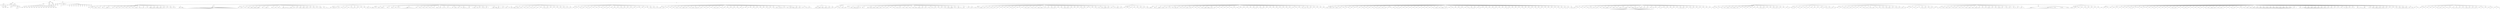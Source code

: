 graph Tree {
	"t0" [label = "TEI"];
	"t1" [label = "teiHeader"];
	"t2" [label = "fileDesc"];
	"t3" [label = "titleStmt"];
	"t4" [label = "title"];
	"t5" [label = "title"];
	"t6" [label = "author"];
	"t7" [label = "idno"];
	"t8" [label = "idno"];
	"t9" [label = "persName"];
	"t10" [label = "forename"];
	"t11" [label = "nameLink"];
	"t12" [label = "surname"];
	"t13" [label = "editor"];
	"t14" [label = "publicationStmt"];
	"t15" [label = "publisher"];
	"t16" [label = "idno"];
	"t17" [label = "idno"];
	"t18" [label = "idno"];
	"t19" [label = "availability"];
	"t20" [label = "licence"];
	"t21" [label = "ab"];
	"t22" [label = "ref"];
	"t23" [label = "sourceDesc"];
	"t24" [label = "bibl"];
	"t25" [label = "name"];
	"t26" [label = "idno"];
	"t27" [label = "idno"];
	"t28" [label = "availability"];
	"t29" [label = "licence"];
	"t30" [label = "ab"];
	"t31" [label = "ref"];
	"t32" [label = "bibl"];
	"t33" [label = "date"];
	"t34" [label = "idno"];
	"t35" [label = "profileDesc"];
	"t36" [label = "particDesc"];
	"t37" [label = "listPerson"];
	"t38" [label = "person"];
	"t39" [label = "persName"];
	"t40" [label = "person"];
	"t41" [label = "persName"];
	"t42" [label = "person"];
	"t43" [label = "persName"];
	"t44" [label = "person"];
	"t45" [label = "persName"];
	"t46" [label = "person"];
	"t47" [label = "persName"];
	"t48" [label = "person"];
	"t49" [label = "persName"];
	"t50" [label = "person"];
	"t51" [label = "persName"];
	"t52" [label = "person"];
	"t53" [label = "persName"];
	"t54" [label = "person"];
	"t55" [label = "persName"];
	"t56" [label = "person"];
	"t57" [label = "persName"];
	"t58" [label = "person"];
	"t59" [label = "persName"];
	"t60" [label = "person"];
	"t61" [label = "persName"];
	"t62" [label = "person"];
	"t63" [label = "persName"];
	"t64" [label = "person"];
	"t65" [label = "persName"];
	"t66" [label = "person"];
	"t67" [label = "persName"];
	"t68" [label = "textClass"];
	"t69" [label = "keywords"];
	"t70" [label = "term"];
	"t71" [label = "term"];
	"t72" [label = "classCode"];
	"t73" [label = "revisionDesc"];
	"t74" [label = "listChange"];
	"t75" [label = "change"];
	"t76" [label = "text"];
	"t77" [label = "front"];
	"t78" [label = "docTitle"];
	"t79" [label = "titlePart"];
	"t80" [label = "titlePart"];
	"t81" [label = "docDate"];
	"t82" [label = "docAuthor"];
	"t83" [label = "div"];
	"t84" [label = "div"];
	"t85" [label = "p"];
	"t86" [label = "performance"];
	"t87" [label = "ab"];
	"t88" [label = "div"];
	"t89" [label = "head"];
	"t90" [label = "p"];
	"t91" [label = "p"];
	"t92" [label = "castList"];
	"t93" [label = "head"];
	"t94" [label = "castItem"];
	"t95" [label = "role"];
	"t96" [label = "castItem"];
	"t97" [label = "role"];
	"t98" [label = "castItem"];
	"t99" [label = "role"];
	"t100" [label = "castItem"];
	"t101" [label = "role"];
	"t102" [label = "castItem"];
	"t103" [label = "role"];
	"t104" [label = "castItem"];
	"t105" [label = "role"];
	"t106" [label = "castItem"];
	"t107" [label = "role"];
	"t108" [label = "castItem"];
	"t109" [label = "role"];
	"t110" [label = "castItem"];
	"t111" [label = "role"];
	"t112" [label = "castItem"];
	"t113" [label = "role"];
	"t114" [label = "castItem"];
	"t115" [label = "role"];
	"t116" [label = "note"];
	"t117" [label = "body"];
	"t118" [label = "div"];
	"t119" [label = "head"];
	"t120" [label = "stage"];
	"t121" [label = "div"];
	"t122" [label = "head"];
	"t123" [label = "sp"];
	"t124" [label = "speaker"];
	"t125" [label = "p"];
	"t126" [label = "s"];
	"t127" [label = "sp"];
	"t128" [label = "speaker"];
	"t129" [label = "p"];
	"t130" [label = "s"];
	"t131" [label = "sp"];
	"t132" [label = "speaker"];
	"t133" [label = "p"];
	"t134" [label = "s"];
	"t135" [label = "s"];
	"t136" [label = "s"];
	"t137" [label = "sp"];
	"t138" [label = "speaker"];
	"t139" [label = "p"];
	"t140" [label = "s"];
	"t141" [label = "s"];
	"t142" [label = "s"];
	"t143" [label = "sp"];
	"t144" [label = "speaker"];
	"t145" [label = "p"];
	"t146" [label = "s"];
	"t147" [label = "sp"];
	"t148" [label = "speaker"];
	"t149" [label = "p"];
	"t150" [label = "s"];
	"t151" [label = "s"];
	"t152" [label = "s"];
	"t153" [label = "s"];
	"t154" [label = "s"];
	"t155" [label = "s"];
	"t156" [label = "s"];
	"t157" [label = "s"];
	"t158" [label = "s"];
	"t159" [label = "sp"];
	"t160" [label = "speaker"];
	"t161" [label = "p"];
	"t162" [label = "s"];
	"t163" [label = "sp"];
	"t164" [label = "speaker"];
	"t165" [label = "p"];
	"t166" [label = "s"];
	"t167" [label = "s"];
	"t168" [label = "s"];
	"t169" [label = "s"];
	"t170" [label = "sp"];
	"t171" [label = "speaker"];
	"t172" [label = "p"];
	"t173" [label = "s"];
	"t174" [label = "s"];
	"t175" [label = "sp"];
	"t176" [label = "speaker"];
	"t177" [label = "p"];
	"t178" [label = "s"];
	"t179" [label = "s"];
	"t180" [label = "sp"];
	"t181" [label = "speaker"];
	"t182" [label = "p"];
	"t183" [label = "s"];
	"t184" [label = "s"];
	"t185" [label = "s"];
	"t186" [label = "sp"];
	"t187" [label = "speaker"];
	"t188" [label = "p"];
	"t189" [label = "s"];
	"t190" [label = "s"];
	"t191" [label = "sp"];
	"t192" [label = "speaker"];
	"t193" [label = "p"];
	"t194" [label = "s"];
	"t195" [label = "sp"];
	"t196" [label = "speaker"];
	"t197" [label = "p"];
	"t198" [label = "s"];
	"t199" [label = "s"];
	"t200" [label = "s"];
	"t201" [label = "s"];
	"t202" [label = "sp"];
	"t203" [label = "speaker"];
	"t204" [label = "p"];
	"t205" [label = "s"];
	"t206" [label = "s"];
	"t207" [label = "s"];
	"t208" [label = "s"];
	"t209" [label = "s"];
	"t210" [label = "sp"];
	"t211" [label = "speaker"];
	"t212" [label = "p"];
	"t213" [label = "s"];
	"t214" [label = "s"];
	"t215" [label = "sp"];
	"t216" [label = "speaker"];
	"t217" [label = "p"];
	"t218" [label = "s"];
	"t219" [label = "s"];
	"t220" [label = "s"];
	"t221" [label = "s"];
	"t222" [label = "s"];
	"t223" [label = "s"];
	"t224" [label = "s"];
	"t225" [label = "s"];
	"t226" [label = "sp"];
	"t227" [label = "speaker"];
	"t228" [label = "p"];
	"t229" [label = "s"];
	"t230" [label = "sp"];
	"t231" [label = "speaker"];
	"t232" [label = "p"];
	"t233" [label = "s"];
	"t234" [label = "s"];
	"t235" [label = "s"];
	"t236" [label = "s"];
	"t237" [label = "sp"];
	"t238" [label = "speaker"];
	"t239" [label = "p"];
	"t240" [label = "s"];
	"t241" [label = "sp"];
	"t242" [label = "speaker"];
	"t243" [label = "p"];
	"t244" [label = "s"];
	"t245" [label = "sp"];
	"t246" [label = "speaker"];
	"t247" [label = "p"];
	"t248" [label = "s"];
	"t249" [label = "sp"];
	"t250" [label = "speaker"];
	"t251" [label = "p"];
	"t252" [label = "s"];
	"t253" [label = "sp"];
	"t254" [label = "speaker"];
	"t255" [label = "p"];
	"t256" [label = "s"];
	"t257" [label = "s"];
	"t258" [label = "s"];
	"t259" [label = "sp"];
	"t260" [label = "speaker"];
	"t261" [label = "p"];
	"t262" [label = "s"];
	"t263" [label = "s"];
	"t264" [label = "s"];
	"t265" [label = "sp"];
	"t266" [label = "speaker"];
	"t267" [label = "p"];
	"t268" [label = "s"];
	"t269" [label = "s"];
	"t270" [label = "s"];
	"t271" [label = "s"];
	"t272" [label = "s"];
	"t273" [label = "s"];
	"t274" [label = "s"];
	"t275" [label = "s"];
	"t276" [label = "stage"];
	"t277" [label = "div"];
	"t278" [label = "head"];
	"t279" [label = "sp"];
	"t280" [label = "speaker"];
	"t281" [label = "p"];
	"t282" [label = "s"];
	"t283" [label = "s"];
	"t284" [label = "s"];
	"t285" [label = "s"];
	"t286" [label = "s"];
	"t287" [label = "s"];
	"t288" [label = "s"];
	"t289" [label = "s"];
	"t290" [label = "s"];
	"t291" [label = "s"];
	"t292" [label = "s"];
	"t293" [label = "s"];
	"t294" [label = "s"];
	"t295" [label = "s"];
	"t296" [label = "s"];
	"t297" [label = "s"];
	"t298" [label = "s"];
	"t299" [label = "s"];
	"t300" [label = "s"];
	"t301" [label = "s"];
	"t302" [label = "s"];
	"t303" [label = "s"];
	"t304" [label = "s"];
	"t305" [label = "s"];
	"t306" [label = "s"];
	"t307" [label = "s"];
	"t308" [label = "s"];
	"t309" [label = "s"];
	"t310" [label = "s"];
	"t311" [label = "s"];
	"t312" [label = "s"];
	"t313" [label = "s"];
	"t314" [label = "s"];
	"t315" [label = "s"];
	"t316" [label = "s"];
	"t317" [label = "s"];
	"t318" [label = "s"];
	"t319" [label = "s"];
	"t320" [label = "s"];
	"t321" [label = "s"];
	"t322" [label = "s"];
	"t323" [label = "div"];
	"t324" [label = "head"];
	"t325" [label = "sp"];
	"t326" [label = "speaker"];
	"t327" [label = "p"];
	"t328" [label = "s"];
	"t329" [label = "s"];
	"t330" [label = "s"];
	"t331" [label = "sp"];
	"t332" [label = "speaker"];
	"t333" [label = "p"];
	"t334" [label = "s"];
	"t335" [label = "sp"];
	"t336" [label = "speaker"];
	"t337" [label = "p"];
	"t338" [label = "s"];
	"t339" [label = "sp"];
	"t340" [label = "speaker"];
	"t341" [label = "p"];
	"t342" [label = "s"];
	"t343" [label = "sp"];
	"t344" [label = "speaker"];
	"t345" [label = "p"];
	"t346" [label = "s"];
	"t347" [label = "s"];
	"t348" [label = "sp"];
	"t349" [label = "speaker"];
	"t350" [label = "p"];
	"t351" [label = "s"];
	"t352" [label = "s"];
	"t353" [label = "sp"];
	"t354" [label = "speaker"];
	"t355" [label = "p"];
	"t356" [label = "s"];
	"t357" [label = "s"];
	"t358" [label = "s"];
	"t359" [label = "s"];
	"t360" [label = "s"];
	"t361" [label = "s"];
	"t362" [label = "s"];
	"t363" [label = "sp"];
	"t364" [label = "speaker"];
	"t365" [label = "p"];
	"t366" [label = "s"];
	"t367" [label = "sp"];
	"t368" [label = "speaker"];
	"t369" [label = "p"];
	"t370" [label = "s"];
	"t371" [label = "s"];
	"t372" [label = "s"];
	"t373" [label = "s"];
	"t374" [label = "s"];
	"t375" [label = "s"];
	"t376" [label = "s"];
	"t377" [label = "sp"];
	"t378" [label = "speaker"];
	"t379" [label = "p"];
	"t380" [label = "s"];
	"t381" [label = "s"];
	"t382" [label = "s"];
	"t383" [label = "sp"];
	"t384" [label = "speaker"];
	"t385" [label = "p"];
	"t386" [label = "s"];
	"t387" [label = "s"];
	"t388" [label = "sp"];
	"t389" [label = "speaker"];
	"t390" [label = "p"];
	"t391" [label = "s"];
	"t392" [label = "sp"];
	"t393" [label = "speaker"];
	"t394" [label = "p"];
	"t395" [label = "s"];
	"t396" [label = "s"];
	"t397" [label = "s"];
	"t398" [label = "s"];
	"t399" [label = "s"];
	"t400" [label = "s"];
	"t401" [label = "s"];
	"t402" [label = "s"];
	"t403" [label = "s"];
	"t404" [label = "s"];
	"t405" [label = "s"];
	"t406" [label = "s"];
	"t407" [label = "sp"];
	"t408" [label = "speaker"];
	"t409" [label = "p"];
	"t410" [label = "s"];
	"t411" [label = "stage"];
	"t412" [label = "p"];
	"t413" [label = "s"];
	"t414" [label = "s"];
	"t415" [label = "sp"];
	"t416" [label = "speaker"];
	"t417" [label = "p"];
	"t418" [label = "s"];
	"t419" [label = "s"];
	"t420" [label = "s"];
	"t421" [label = "s"];
	"t422" [label = "sp"];
	"t423" [label = "speaker"];
	"t424" [label = "p"];
	"t425" [label = "s"];
	"t426" [label = "s"];
	"t427" [label = "s"];
	"t428" [label = "sp"];
	"t429" [label = "speaker"];
	"t430" [label = "p"];
	"t431" [label = "s"];
	"t432" [label = "s"];
	"t433" [label = "sp"];
	"t434" [label = "speaker"];
	"t435" [label = "p"];
	"t436" [label = "s"];
	"t437" [label = "sp"];
	"t438" [label = "speaker"];
	"t439" [label = "p"];
	"t440" [label = "s"];
	"t441" [label = "sp"];
	"t442" [label = "speaker"];
	"t443" [label = "p"];
	"t444" [label = "s"];
	"t445" [label = "s"];
	"t446" [label = "s"];
	"t447" [label = "sp"];
	"t448" [label = "speaker"];
	"t449" [label = "p"];
	"t450" [label = "s"];
	"t451" [label = "sp"];
	"t452" [label = "speaker"];
	"t453" [label = "p"];
	"t454" [label = "s"];
	"t455" [label = "s"];
	"t456" [label = "s"];
	"t457" [label = "s"];
	"t458" [label = "sp"];
	"t459" [label = "speaker"];
	"t460" [label = "p"];
	"t461" [label = "s"];
	"t462" [label = "s"];
	"t463" [label = "s"];
	"t464" [label = "s"];
	"t465" [label = "s"];
	"t466" [label = "s"];
	"t467" [label = "s"];
	"t468" [label = "div"];
	"t469" [label = "head"];
	"t470" [label = "sp"];
	"t471" [label = "speaker"];
	"t472" [label = "p"];
	"t473" [label = "s"];
	"t474" [label = "s"];
	"t475" [label = "s"];
	"t476" [label = "s"];
	"t477" [label = "sp"];
	"t478" [label = "speaker"];
	"t479" [label = "stage"];
	"t480" [label = "p"];
	"t481" [label = "s"];
	"t482" [label = "s"];
	"t483" [label = "stage"];
	"t484" [label = "p"];
	"t485" [label = "s"];
	"t486" [label = "sp"];
	"t487" [label = "speaker"];
	"t488" [label = "p"];
	"t489" [label = "s"];
	"t490" [label = "s"];
	"t491" [label = "s"];
	"t492" [label = "sp"];
	"t493" [label = "speaker"];
	"t494" [label = "p"];
	"t495" [label = "s"];
	"t496" [label = "s"];
	"t497" [label = "sp"];
	"t498" [label = "speaker"];
	"t499" [label = "p"];
	"t500" [label = "s"];
	"t501" [label = "stage"];
	"t502" [label = "p"];
	"t503" [label = "s"];
	"t504" [label = "s"];
	"t505" [label = "s"];
	"t506" [label = "sp"];
	"t507" [label = "speaker"];
	"t508" [label = "p"];
	"t509" [label = "s"];
	"t510" [label = "s"];
	"t511" [label = "sp"];
	"t512" [label = "speaker"];
	"t513" [label = "p"];
	"t514" [label = "s"];
	"t515" [label = "sp"];
	"t516" [label = "speaker"];
	"t517" [label = "p"];
	"t518" [label = "s"];
	"t519" [label = "sp"];
	"t520" [label = "speaker"];
	"t521" [label = "p"];
	"t522" [label = "s"];
	"t523" [label = "sp"];
	"t524" [label = "speaker"];
	"t525" [label = "p"];
	"t526" [label = "s"];
	"t527" [label = "s"];
	"t528" [label = "s"];
	"t529" [label = "stage"];
	"t530" [label = "div"];
	"t531" [label = "head"];
	"t532" [label = "sp"];
	"t533" [label = "speaker"];
	"t534" [label = "p"];
	"t535" [label = "s"];
	"t536" [label = "s"];
	"t537" [label = "s"];
	"t538" [label = "s"];
	"t539" [label = "stage"];
	"t540" [label = "p"];
	"t541" [label = "s"];
	"t542" [label = "sp"];
	"t543" [label = "speaker"];
	"t544" [label = "p"];
	"t545" [label = "s"];
	"t546" [label = "s"];
	"t547" [label = "sp"];
	"t548" [label = "speaker"];
	"t549" [label = "p"];
	"t550" [label = "s"];
	"t551" [label = "s"];
	"t552" [label = "s"];
	"t553" [label = "s"];
	"t554" [label = "s"];
	"t555" [label = "s"];
	"t556" [label = "sp"];
	"t557" [label = "speaker"];
	"t558" [label = "p"];
	"t559" [label = "s"];
	"t560" [label = "s"];
	"t561" [label = "s"];
	"t562" [label = "sp"];
	"t563" [label = "speaker"];
	"t564" [label = "p"];
	"t565" [label = "s"];
	"t566" [label = "s"];
	"t567" [label = "s"];
	"t568" [label = "s"];
	"t569" [label = "sp"];
	"t570" [label = "speaker"];
	"t571" [label = "p"];
	"t572" [label = "s"];
	"t573" [label = "s"];
	"t574" [label = "stage"];
	"t575" [label = "p"];
	"t576" [label = "s"];
	"t577" [label = "sp"];
	"t578" [label = "speaker"];
	"t579" [label = "p"];
	"t580" [label = "s"];
	"t581" [label = "s"];
	"t582" [label = "s"];
	"t583" [label = "s"];
	"t584" [label = "s"];
	"t585" [label = "s"];
	"t586" [label = "s"];
	"t587" [label = "s"];
	"t588" [label = "s"];
	"t589" [label = "s"];
	"t590" [label = "s"];
	"t591" [label = "s"];
	"t592" [label = "s"];
	"t593" [label = "s"];
	"t594" [label = "sp"];
	"t595" [label = "speaker"];
	"t596" [label = "p"];
	"t597" [label = "s"];
	"t598" [label = "sp"];
	"t599" [label = "speaker"];
	"t600" [label = "p"];
	"t601" [label = "s"];
	"t602" [label = "s"];
	"t603" [label = "s"];
	"t604" [label = "sp"];
	"t605" [label = "speaker"];
	"t606" [label = "p"];
	"t607" [label = "s"];
	"t608" [label = "s"];
	"t609" [label = "s"];
	"t610" [label = "sp"];
	"t611" [label = "speaker"];
	"t612" [label = "p"];
	"t613" [label = "s"];
	"t614" [label = "s"];
	"t615" [label = "sp"];
	"t616" [label = "speaker"];
	"t617" [label = "p"];
	"t618" [label = "s"];
	"t619" [label = "s"];
	"t620" [label = "s"];
	"t621" [label = "sp"];
	"t622" [label = "speaker"];
	"t623" [label = "p"];
	"t624" [label = "s"];
	"t625" [label = "s"];
	"t626" [label = "sp"];
	"t627" [label = "speaker"];
	"t628" [label = "p"];
	"t629" [label = "s"];
	"t630" [label = "s"];
	"t631" [label = "s"];
	"t632" [label = "s"];
	"t633" [label = "s"];
	"t634" [label = "sp"];
	"t635" [label = "speaker"];
	"t636" [label = "p"];
	"t637" [label = "s"];
	"t638" [label = "s"];
	"t639" [label = "sp"];
	"t640" [label = "speaker"];
	"t641" [label = "p"];
	"t642" [label = "s"];
	"t643" [label = "s"];
	"t644" [label = "s"];
	"t645" [label = "sp"];
	"t646" [label = "speaker"];
	"t647" [label = "p"];
	"t648" [label = "s"];
	"t649" [label = "s"];
	"t650" [label = "s"];
	"t651" [label = "s"];
	"t652" [label = "sp"];
	"t653" [label = "speaker"];
	"t654" [label = "p"];
	"t655" [label = "s"];
	"t656" [label = "s"];
	"t657" [label = "s"];
	"t658" [label = "s"];
	"t659" [label = "stage"];
	"t660" [label = "p"];
	"t661" [label = "s"];
	"t662" [label = "sp"];
	"t663" [label = "speaker"];
	"t664" [label = "p"];
	"t665" [label = "s"];
	"t666" [label = "stage"];
	"t667" [label = "sp"];
	"t668" [label = "speaker"];
	"t669" [label = "p"];
	"t670" [label = "s"];
	"t671" [label = "s"];
	"t672" [label = "s"];
	"t673" [label = "s"];
	"t674" [label = "s"];
	"t675" [label = "s"];
	"t676" [label = "s"];
	"t677" [label = "s"];
	"t678" [label = "sp"];
	"t679" [label = "speaker"];
	"t680" [label = "p"];
	"t681" [label = "s"];
	"t682" [label = "s"];
	"t683" [label = "s"];
	"t684" [label = "s"];
	"t685" [label = "s"];
	"t686" [label = "sp"];
	"t687" [label = "speaker"];
	"t688" [label = "p"];
	"t689" [label = "s"];
	"t690" [label = "s"];
	"t691" [label = "stage"];
	"t692" [label = "sp"];
	"t693" [label = "speaker"];
	"t694" [label = "p"];
	"t695" [label = "s"];
	"t696" [label = "sp"];
	"t697" [label = "speaker"];
	"t698" [label = "p"];
	"t699" [label = "s"];
	"t700" [label = "s"];
	"t701" [label = "s"];
	"t702" [label = "s"];
	"t703" [label = "s"];
	"t704" [label = "sp"];
	"t705" [label = "speaker"];
	"t706" [label = "p"];
	"t707" [label = "s"];
	"t708" [label = "sp"];
	"t709" [label = "speaker"];
	"t710" [label = "p"];
	"t711" [label = "s"];
	"t712" [label = "s"];
	"t713" [label = "s"];
	"t714" [label = "s"];
	"t715" [label = "s"];
	"t716" [label = "s"];
	"t717" [label = "s"];
	"t718" [label = "s"];
	"t719" [label = "s"];
	"t720" [label = "s"];
	"t721" [label = "s"];
	"t722" [label = "stage"];
	"t723" [label = "sp"];
	"t724" [label = "speaker"];
	"t725" [label = "p"];
	"t726" [label = "s"];
	"t727" [label = "sp"];
	"t728" [label = "speaker"];
	"t729" [label = "p"];
	"t730" [label = "s"];
	"t731" [label = "s"];
	"t732" [label = "s"];
	"t733" [label = "sp"];
	"t734" [label = "speaker"];
	"t735" [label = "p"];
	"t736" [label = "s"];
	"t737" [label = "stage"];
	"t738" [label = "sp"];
	"t739" [label = "speaker"];
	"t740" [label = "p"];
	"t741" [label = "s"];
	"t742" [label = "s"];
	"t743" [label = "s"];
	"t744" [label = "s"];
	"t745" [label = "s"];
	"t746" [label = "s"];
	"t747" [label = "s"];
	"t748" [label = "div"];
	"t749" [label = "head"];
	"t750" [label = "sp"];
	"t751" [label = "speaker"];
	"t752" [label = "p"];
	"t753" [label = "s"];
	"t754" [label = "s"];
	"t755" [label = "sp"];
	"t756" [label = "speaker"];
	"t757" [label = "p"];
	"t758" [label = "s"];
	"t759" [label = "sp"];
	"t760" [label = "speaker"];
	"t761" [label = "p"];
	"t762" [label = "s"];
	"t763" [label = "sp"];
	"t764" [label = "speaker"];
	"t765" [label = "p"];
	"t766" [label = "s"];
	"t767" [label = "s"];
	"t768" [label = "s"];
	"t769" [label = "sp"];
	"t770" [label = "speaker"];
	"t771" [label = "p"];
	"t772" [label = "s"];
	"t773" [label = "s"];
	"t774" [label = "sp"];
	"t775" [label = "speaker"];
	"t776" [label = "p"];
	"t777" [label = "s"];
	"t778" [label = "s"];
	"t779" [label = "s"];
	"t780" [label = "sp"];
	"t781" [label = "speaker"];
	"t782" [label = "p"];
	"t783" [label = "s"];
	"t784" [label = "s"];
	"t785" [label = "sp"];
	"t786" [label = "speaker"];
	"t787" [label = "p"];
	"t788" [label = "s"];
	"t789" [label = "sp"];
	"t790" [label = "speaker"];
	"t791" [label = "p"];
	"t792" [label = "s"];
	"t793" [label = "sp"];
	"t794" [label = "speaker"];
	"t795" [label = "p"];
	"t796" [label = "s"];
	"t797" [label = "s"];
	"t798" [label = "s"];
	"t799" [label = "s"];
	"t800" [label = "sp"];
	"t801" [label = "speaker"];
	"t802" [label = "p"];
	"t803" [label = "s"];
	"t804" [label = "sp"];
	"t805" [label = "speaker"];
	"t806" [label = "p"];
	"t807" [label = "s"];
	"t808" [label = "sp"];
	"t809" [label = "speaker"];
	"t810" [label = "p"];
	"t811" [label = "s"];
	"t812" [label = "sp"];
	"t813" [label = "speaker"];
	"t814" [label = "p"];
	"t815" [label = "s"];
	"t816" [label = "s"];
	"t817" [label = "sp"];
	"t818" [label = "speaker"];
	"t819" [label = "p"];
	"t820" [label = "s"];
	"t821" [label = "s"];
	"t822" [label = "sp"];
	"t823" [label = "speaker"];
	"t824" [label = "p"];
	"t825" [label = "s"];
	"t826" [label = "s"];
	"t827" [label = "s"];
	"t828" [label = "sp"];
	"t829" [label = "speaker"];
	"t830" [label = "p"];
	"t831" [label = "s"];
	"t832" [label = "s"];
	"t833" [label = "s"];
	"t834" [label = "sp"];
	"t835" [label = "speaker"];
	"t836" [label = "p"];
	"t837" [label = "s"];
	"t838" [label = "div"];
	"t839" [label = "head"];
	"t840" [label = "sp"];
	"t841" [label = "speaker"];
	"t842" [label = "p"];
	"t843" [label = "s"];
	"t844" [label = "s"];
	"t845" [label = "sp"];
	"t846" [label = "speaker"];
	"t847" [label = "p"];
	"t848" [label = "s"];
	"t849" [label = "sp"];
	"t850" [label = "speaker"];
	"t851" [label = "p"];
	"t852" [label = "s"];
	"t853" [label = "s"];
	"t854" [label = "s"];
	"t855" [label = "sp"];
	"t856" [label = "speaker"];
	"t857" [label = "p"];
	"t858" [label = "s"];
	"t859" [label = "sp"];
	"t860" [label = "speaker"];
	"t861" [label = "p"];
	"t862" [label = "s"];
	"t863" [label = "s"];
	"t864" [label = "s"];
	"t865" [label = "sp"];
	"t866" [label = "speaker"];
	"t867" [label = "p"];
	"t868" [label = "s"];
	"t869" [label = "sp"];
	"t870" [label = "speaker"];
	"t871" [label = "p"];
	"t872" [label = "s"];
	"t873" [label = "sp"];
	"t874" [label = "speaker"];
	"t875" [label = "p"];
	"t876" [label = "s"];
	"t877" [label = "stage"];
	"t878" [label = "sp"];
	"t879" [label = "speaker"];
	"t880" [label = "p"];
	"t881" [label = "s"];
	"t882" [label = "s"];
	"t883" [label = "sp"];
	"t884" [label = "speaker"];
	"t885" [label = "p"];
	"t886" [label = "s"];
	"t887" [label = "s"];
	"t888" [label = "sp"];
	"t889" [label = "speaker"];
	"t890" [label = "p"];
	"t891" [label = "s"];
	"t892" [label = "sp"];
	"t893" [label = "speaker"];
	"t894" [label = "p"];
	"t895" [label = "s"];
	"t896" [label = "s"];
	"t897" [label = "sp"];
	"t898" [label = "speaker"];
	"t899" [label = "p"];
	"t900" [label = "s"];
	"t901" [label = "s"];
	"t902" [label = "sp"];
	"t903" [label = "speaker"];
	"t904" [label = "p"];
	"t905" [label = "s"];
	"t906" [label = "s"];
	"t907" [label = "sp"];
	"t908" [label = "speaker"];
	"t909" [label = "p"];
	"t910" [label = "s"];
	"t911" [label = "s"];
	"t912" [label = "s"];
	"t913" [label = "sp"];
	"t914" [label = "speaker"];
	"t915" [label = "p"];
	"t916" [label = "s"];
	"t917" [label = "s"];
	"t918" [label = "sp"];
	"t919" [label = "speaker"];
	"t920" [label = "p"];
	"t921" [label = "s"];
	"t922" [label = "s"];
	"t923" [label = "sp"];
	"t924" [label = "speaker"];
	"t925" [label = "p"];
	"t926" [label = "s"];
	"t927" [label = "s"];
	"t928" [label = "sp"];
	"t929" [label = "speaker"];
	"t930" [label = "p"];
	"t931" [label = "s"];
	"t932" [label = "stage"];
	"t933" [label = "sp"];
	"t934" [label = "speaker"];
	"t935" [label = "p"];
	"t936" [label = "s"];
	"t937" [label = "sp"];
	"t938" [label = "speaker"];
	"t939" [label = "p"];
	"t940" [label = "s"];
	"t941" [label = "stage"];
	"t942" [label = "sp"];
	"t943" [label = "speaker"];
	"t944" [label = "p"];
	"t945" [label = "s"];
	"t946" [label = "sp"];
	"t947" [label = "speaker"];
	"t948" [label = "p"];
	"t949" [label = "s"];
	"t950" [label = "s"];
	"t951" [label = "s"];
	"t952" [label = "sp"];
	"t953" [label = "speaker"];
	"t954" [label = "p"];
	"t955" [label = "s"];
	"t956" [label = "s"];
	"t957" [label = "s"];
	"t958" [label = "sp"];
	"t959" [label = "speaker"];
	"t960" [label = "p"];
	"t961" [label = "s"];
	"t962" [label = "s"];
	"t963" [label = "s"];
	"t964" [label = "s"];
	"t965" [label = "div"];
	"t966" [label = "head"];
	"t967" [label = "sp"];
	"t968" [label = "speaker"];
	"t969" [label = "p"];
	"t970" [label = "s"];
	"t971" [label = "s"];
	"t972" [label = "sp"];
	"t973" [label = "speaker"];
	"t974" [label = "p"];
	"t975" [label = "s"];
	"t976" [label = "sp"];
	"t977" [label = "speaker"];
	"t978" [label = "p"];
	"t979" [label = "s"];
	"t980" [label = "sp"];
	"t981" [label = "speaker"];
	"t982" [label = "p"];
	"t983" [label = "s"];
	"t984" [label = "s"];
	"t985" [label = "sp"];
	"t986" [label = "speaker"];
	"t987" [label = "p"];
	"t988" [label = "s"];
	"t989" [label = "sp"];
	"t990" [label = "speaker"];
	"t991" [label = "p"];
	"t992" [label = "s"];
	"t993" [label = "s"];
	"t994" [label = "s"];
	"t995" [label = "sp"];
	"t996" [label = "speaker"];
	"t997" [label = "p"];
	"t998" [label = "s"];
	"t999" [label = "sp"];
	"t1000" [label = "speaker"];
	"t1001" [label = "p"];
	"t1002" [label = "s"];
	"t1003" [label = "s"];
	"t1004" [label = "s"];
	"t1005" [label = "s"];
	"t1006" [label = "s"];
	"t1007" [label = "s"];
	"t1008" [label = "sp"];
	"t1009" [label = "speaker"];
	"t1010" [label = "p"];
	"t1011" [label = "s"];
	"t1012" [label = "sp"];
	"t1013" [label = "speaker"];
	"t1014" [label = "p"];
	"t1015" [label = "s"];
	"t1016" [label = "s"];
	"t1017" [label = "s"];
	"t1018" [label = "s"];
	"t1019" [label = "s"];
	"t1020" [label = "sp"];
	"t1021" [label = "speaker"];
	"t1022" [label = "p"];
	"t1023" [label = "s"];
	"t1024" [label = "s"];
	"t1025" [label = "s"];
	"t1026" [label = "stage"];
	"t1027" [label = "sp"];
	"t1028" [label = "speaker"];
	"t1029" [label = "p"];
	"t1030" [label = "s"];
	"t1031" [label = "s"];
	"t1032" [label = "sp"];
	"t1033" [label = "speaker"];
	"t1034" [label = "p"];
	"t1035" [label = "s"];
	"t1036" [label = "sp"];
	"t1037" [label = "speaker"];
	"t1038" [label = "p"];
	"t1039" [label = "s"];
	"t1040" [label = "s"];
	"t1041" [label = "sp"];
	"t1042" [label = "speaker"];
	"t1043" [label = "p"];
	"t1044" [label = "s"];
	"t1045" [label = "sp"];
	"t1046" [label = "speaker"];
	"t1047" [label = "p"];
	"t1048" [label = "s"];
	"t1049" [label = "sp"];
	"t1050" [label = "speaker"];
	"t1051" [label = "p"];
	"t1052" [label = "s"];
	"t1053" [label = "s"];
	"t1054" [label = "s"];
	"t1055" [label = "s"];
	"t1056" [label = "sp"];
	"t1057" [label = "speaker"];
	"t1058" [label = "p"];
	"t1059" [label = "s"];
	"t1060" [label = "sp"];
	"t1061" [label = "speaker"];
	"t1062" [label = "p"];
	"t1063" [label = "s"];
	"t1064" [label = "s"];
	"t1065" [label = "sp"];
	"t1066" [label = "speaker"];
	"t1067" [label = "p"];
	"t1068" [label = "s"];
	"t1069" [label = "sp"];
	"t1070" [label = "speaker"];
	"t1071" [label = "p"];
	"t1072" [label = "s"];
	"t1073" [label = "s"];
	"t1074" [label = "sp"];
	"t1075" [label = "speaker"];
	"t1076" [label = "p"];
	"t1077" [label = "s"];
	"t1078" [label = "s"];
	"t1079" [label = "sp"];
	"t1080" [label = "speaker"];
	"t1081" [label = "p"];
	"t1082" [label = "s"];
	"t1083" [label = "sp"];
	"t1084" [label = "speaker"];
	"t1085" [label = "p"];
	"t1086" [label = "s"];
	"t1087" [label = "s"];
	"t1088" [label = "sp"];
	"t1089" [label = "speaker"];
	"t1090" [label = "p"];
	"t1091" [label = "s"];
	"t1092" [label = "s"];
	"t1093" [label = "stage"];
	"t1094" [label = "sp"];
	"t1095" [label = "speaker"];
	"t1096" [label = "p"];
	"t1097" [label = "s"];
	"t1098" [label = "stage"];
	"t1099" [label = "sp"];
	"t1100" [label = "speaker"];
	"t1101" [label = "p"];
	"t1102" [label = "s"];
	"t1103" [label = "sp"];
	"t1104" [label = "speaker"];
	"t1105" [label = "p"];
	"t1106" [label = "s"];
	"t1107" [label = "s"];
	"t1108" [label = "sp"];
	"t1109" [label = "speaker"];
	"t1110" [label = "p"];
	"t1111" [label = "s"];
	"t1112" [label = "sp"];
	"t1113" [label = "speaker"];
	"t1114" [label = "p"];
	"t1115" [label = "s"];
	"t1116" [label = "s"];
	"t1117" [label = "sp"];
	"t1118" [label = "speaker"];
	"t1119" [label = "p"];
	"t1120" [label = "s"];
	"t1121" [label = "sp"];
	"t1122" [label = "speaker"];
	"t1123" [label = "p"];
	"t1124" [label = "s"];
	"t1125" [label = "s"];
	"t1126" [label = "s"];
	"t1127" [label = "sp"];
	"t1128" [label = "speaker"];
	"t1129" [label = "p"];
	"t1130" [label = "s"];
	"t1131" [label = "sp"];
	"t1132" [label = "speaker"];
	"t1133" [label = "p"];
	"t1134" [label = "s"];
	"t1135" [label = "sp"];
	"t1136" [label = "speaker"];
	"t1137" [label = "p"];
	"t1138" [label = "s"];
	"t1139" [label = "s"];
	"t1140" [label = "stage"];
	"t1141" [label = "p"];
	"t1142" [label = "s"];
	"t1143" [label = "p"];
	"t1144" [label = "s"];
	"t1145" [label = "s"];
	"t1146" [label = "s"];
	"t1147" [label = "s"];
	"t1148" [label = "s"];
	"t1149" [label = "sp"];
	"t1150" [label = "speaker"];
	"t1151" [label = "p"];
	"t1152" [label = "s"];
	"t1153" [label = "sp"];
	"t1154" [label = "speaker"];
	"t1155" [label = "p"];
	"t1156" [label = "s"];
	"t1157" [label = "stage"];
	"t1158" [label = "p"];
	"t1159" [label = "s"];
	"t1160" [label = "s"];
	"t1161" [label = "s"];
	"t1162" [label = "s"];
	"t1163" [label = "s"];
	"t1164" [label = "s"];
	"t1165" [label = "s"];
	"t1166" [label = "s"];
	"t1167" [label = "s"];
	"t1168" [label = "stage"];
	"t1169" [label = "p"];
	"t1170" [label = "s"];
	"t1171" [label = "sp"];
	"t1172" [label = "speaker"];
	"t1173" [label = "p"];
	"t1174" [label = "s"];
	"t1175" [label = "s"];
	"t1176" [label = "sp"];
	"t1177" [label = "speaker"];
	"t1178" [label = "p"];
	"t1179" [label = "s"];
	"t1180" [label = "sp"];
	"t1181" [label = "speaker"];
	"t1182" [label = "p"];
	"t1183" [label = "s"];
	"t1184" [label = "stage"];
	"t1185" [label = "p"];
	"t1186" [label = "s"];
	"t1187" [label = "s"];
	"t1188" [label = "s"];
	"t1189" [label = "s"];
	"t1190" [label = "sp"];
	"t1191" [label = "speaker"];
	"t1192" [label = "p"];
	"t1193" [label = "s"];
	"t1194" [label = "s"];
	"t1195" [label = "div"];
	"t1196" [label = "head"];
	"t1197" [label = "sp"];
	"t1198" [label = "speaker"];
	"t1199" [label = "p"];
	"t1200" [label = "s"];
	"t1201" [label = "sp"];
	"t1202" [label = "speaker"];
	"t1203" [label = "p"];
	"t1204" [label = "s"];
	"t1205" [label = "s"];
	"t1206" [label = "s"];
	"t1207" [label = "s"];
	"t1208" [label = "s"];
	"t1209" [label = "s"];
	"t1210" [label = "s"];
	"t1211" [label = "s"];
	"t1212" [label = "s"];
	"t1213" [label = "s"];
	"t1214" [label = "sp"];
	"t1215" [label = "speaker"];
	"t1216" [label = "p"];
	"t1217" [label = "s"];
	"t1218" [label = "s"];
	"t1219" [label = "s"];
	"t1220" [label = "sp"];
	"t1221" [label = "speaker"];
	"t1222" [label = "p"];
	"t1223" [label = "s"];
	"t1224" [label = "sp"];
	"t1225" [label = "speaker"];
	"t1226" [label = "p"];
	"t1227" [label = "s"];
	"t1228" [label = "sp"];
	"t1229" [label = "speaker"];
	"t1230" [label = "p"];
	"t1231" [label = "s"];
	"t1232" [label = "s"];
	"t1233" [label = "div"];
	"t1234" [label = "head"];
	"t1235" [label = "stage"];
	"t1236" [label = "div"];
	"t1237" [label = "head"];
	"t1238" [label = "sp"];
	"t1239" [label = "speaker"];
	"t1240" [label = "p"];
	"t1241" [label = "s"];
	"t1242" [label = "sp"];
	"t1243" [label = "speaker"];
	"t1244" [label = "p"];
	"t1245" [label = "s"];
	"t1246" [label = "s"];
	"t1247" [label = "sp"];
	"t1248" [label = "speaker"];
	"t1249" [label = "p"];
	"t1250" [label = "s"];
	"t1251" [label = "s"];
	"t1252" [label = "s"];
	"t1253" [label = "s"];
	"t1254" [label = "s"];
	"t1255" [label = "div"];
	"t1256" [label = "head"];
	"t1257" [label = "sp"];
	"t1258" [label = "speaker"];
	"t1259" [label = "l"];
	"t1260" [label = "l"];
	"t1261" [label = "p"];
	"t1262" [label = "s"];
	"t1263" [label = "sp"];
	"t1264" [label = "speaker"];
	"t1265" [label = "p"];
	"t1266" [label = "s"];
	"t1267" [label = "sp"];
	"t1268" [label = "speaker"];
	"t1269" [label = "l"];
	"t1270" [label = "l"];
	"t1271" [label = "p"];
	"t1272" [label = "s"];
	"t1273" [label = "s"];
	"t1274" [label = "s"];
	"t1275" [label = "s"];
	"t1276" [label = "s"];
	"t1277" [label = "s"];
	"t1278" [label = "s"];
	"t1279" [label = "s"];
	"t1280" [label = "s"];
	"t1281" [label = "stage"];
	"t1282" [label = "sp"];
	"t1283" [label = "speaker"];
	"t1284" [label = "p"];
	"t1285" [label = "s"];
	"t1286" [label = "s"];
	"t1287" [label = "s"];
	"t1288" [label = "sp"];
	"t1289" [label = "speaker"];
	"t1290" [label = "p"];
	"t1291" [label = "s"];
	"t1292" [label = "s"];
	"t1293" [label = "s"];
	"t1294" [label = "s"];
	"t1295" [label = "s"];
	"t1296" [label = "s"];
	"t1297" [label = "s"];
	"t1298" [label = "s"];
	"t1299" [label = "stage"];
	"t1300" [label = "p"];
	"t1301" [label = "s"];
	"t1302" [label = "s"];
	"t1303" [label = "sp"];
	"t1304" [label = "speaker"];
	"t1305" [label = "p"];
	"t1306" [label = "s"];
	"t1307" [label = "s"];
	"t1308" [label = "s"];
	"t1309" [label = "sp"];
	"t1310" [label = "speaker"];
	"t1311" [label = "p"];
	"t1312" [label = "s"];
	"t1313" [label = "sp"];
	"t1314" [label = "speaker"];
	"t1315" [label = "p"];
	"t1316" [label = "s"];
	"t1317" [label = "sp"];
	"t1318" [label = "speaker"];
	"t1319" [label = "p"];
	"t1320" [label = "s"];
	"t1321" [label = "s"];
	"t1322" [label = "s"];
	"t1323" [label = "sp"];
	"t1324" [label = "speaker"];
	"t1325" [label = "p"];
	"t1326" [label = "s"];
	"t1327" [label = "sp"];
	"t1328" [label = "speaker"];
	"t1329" [label = "p"];
	"t1330" [label = "s"];
	"t1331" [label = "sp"];
	"t1332" [label = "speaker"];
	"t1333" [label = "p"];
	"t1334" [label = "s"];
	"t1335" [label = "s"];
	"t1336" [label = "sp"];
	"t1337" [label = "speaker"];
	"t1338" [label = "p"];
	"t1339" [label = "s"];
	"t1340" [label = "s"];
	"t1341" [label = "s"];
	"t1342" [label = "s"];
	"t1343" [label = "stage"];
	"t1344" [label = "p"];
	"t1345" [label = "s"];
	"t1346" [label = "sp"];
	"t1347" [label = "speaker"];
	"t1348" [label = "p"];
	"t1349" [label = "s"];
	"t1350" [label = "s"];
	"t1351" [label = "sp"];
	"t1352" [label = "speaker"];
	"t1353" [label = "p"];
	"t1354" [label = "s"];
	"t1355" [label = "s"];
	"t1356" [label = "s"];
	"t1357" [label = "sp"];
	"t1358" [label = "speaker"];
	"t1359" [label = "p"];
	"t1360" [label = "s"];
	"t1361" [label = "s"];
	"t1362" [label = "sp"];
	"t1363" [label = "speaker"];
	"t1364" [label = "p"];
	"t1365" [label = "s"];
	"t1366" [label = "s"];
	"t1367" [label = "s"];
	"t1368" [label = "s"];
	"t1369" [label = "s"];
	"t1370" [label = "s"];
	"t1371" [label = "stage"];
	"t1372" [label = "p"];
	"t1373" [label = "s"];
	"t1374" [label = "s"];
	"t1375" [label = "s"];
	"t1376" [label = "sp"];
	"t1377" [label = "speaker"];
	"t1378" [label = "p"];
	"t1379" [label = "s"];
	"t1380" [label = "sp"];
	"t1381" [label = "speaker"];
	"t1382" [label = "p"];
	"t1383" [label = "s"];
	"t1384" [label = "s"];
	"t1385" [label = "sp"];
	"t1386" [label = "speaker"];
	"t1387" [label = "p"];
	"t1388" [label = "s"];
	"t1389" [label = "sp"];
	"t1390" [label = "speaker"];
	"t1391" [label = "p"];
	"t1392" [label = "s"];
	"t1393" [label = "s"];
	"t1394" [label = "s"];
	"t1395" [label = "stage"];
	"t1396" [label = "p"];
	"t1397" [label = "s"];
	"t1398" [label = "s"];
	"t1399" [label = "s"];
	"t1400" [label = "sp"];
	"t1401" [label = "speaker"];
	"t1402" [label = "p"];
	"t1403" [label = "s"];
	"t1404" [label = "sp"];
	"t1405" [label = "speaker"];
	"t1406" [label = "p"];
	"t1407" [label = "s"];
	"t1408" [label = "s"];
	"t1409" [label = "s"];
	"t1410" [label = "sp"];
	"t1411" [label = "speaker"];
	"t1412" [label = "p"];
	"t1413" [label = "s"];
	"t1414" [label = "sp"];
	"t1415" [label = "speaker"];
	"t1416" [label = "p"];
	"t1417" [label = "s"];
	"t1418" [label = "sp"];
	"t1419" [label = "speaker"];
	"t1420" [label = "p"];
	"t1421" [label = "s"];
	"t1422" [label = "sp"];
	"t1423" [label = "speaker"];
	"t1424" [label = "p"];
	"t1425" [label = "s"];
	"t1426" [label = "s"];
	"t1427" [label = "s"];
	"t1428" [label = "s"];
	"t1429" [label = "s"];
	"t1430" [label = "s"];
	"t1431" [label = "sp"];
	"t1432" [label = "speaker"];
	"t1433" [label = "p"];
	"t1434" [label = "s"];
	"t1435" [label = "sp"];
	"t1436" [label = "speaker"];
	"t1437" [label = "p"];
	"t1438" [label = "s"];
	"t1439" [label = "s"];
	"t1440" [label = "s"];
	"t1441" [label = "s"];
	"t1442" [label = "s"];
	"t1443" [label = "s"];
	"t1444" [label = "s"];
	"t1445" [label = "s"];
	"t1446" [label = "s"];
	"t1447" [label = "sp"];
	"t1448" [label = "speaker"];
	"t1449" [label = "p"];
	"t1450" [label = "s"];
	"t1451" [label = "s"];
	"t1452" [label = "sp"];
	"t1453" [label = "speaker"];
	"t1454" [label = "p"];
	"t1455" [label = "s"];
	"t1456" [label = "s"];
	"t1457" [label = "s"];
	"t1458" [label = "sp"];
	"t1459" [label = "speaker"];
	"t1460" [label = "p"];
	"t1461" [label = "s"];
	"t1462" [label = "div"];
	"t1463" [label = "head"];
	"t1464" [label = "sp"];
	"t1465" [label = "speaker"];
	"t1466" [label = "p"];
	"t1467" [label = "s"];
	"t1468" [label = "s"];
	"t1469" [label = "s"];
	"t1470" [label = "stage"];
	"t1471" [label = "p"];
	"t1472" [label = "s"];
	"t1473" [label = "s"];
	"t1474" [label = "s"];
	"t1475" [label = "s"];
	"t1476" [label = "s"];
	"t1477" [label = "sp"];
	"t1478" [label = "speaker"];
	"t1479" [label = "p"];
	"t1480" [label = "s"];
	"t1481" [label = "sp"];
	"t1482" [label = "speaker"];
	"t1483" [label = "p"];
	"t1484" [label = "s"];
	"t1485" [label = "s"];
	"t1486" [label = "sp"];
	"t1487" [label = "speaker"];
	"t1488" [label = "p"];
	"t1489" [label = "s"];
	"t1490" [label = "s"];
	"t1491" [label = "sp"];
	"t1492" [label = "speaker"];
	"t1493" [label = "p"];
	"t1494" [label = "s"];
	"t1495" [label = "s"];
	"t1496" [label = "s"];
	"t1497" [label = "sp"];
	"t1498" [label = "speaker"];
	"t1499" [label = "p"];
	"t1500" [label = "s"];
	"t1501" [label = "s"];
	"t1502" [label = "sp"];
	"t1503" [label = "speaker"];
	"t1504" [label = "p"];
	"t1505" [label = "s"];
	"t1506" [label = "sp"];
	"t1507" [label = "speaker"];
	"t1508" [label = "p"];
	"t1509" [label = "s"];
	"t1510" [label = "sp"];
	"t1511" [label = "speaker"];
	"t1512" [label = "p"];
	"t1513" [label = "s"];
	"t1514" [label = "sp"];
	"t1515" [label = "speaker"];
	"t1516" [label = "p"];
	"t1517" [label = "s"];
	"t1518" [label = "sp"];
	"t1519" [label = "speaker"];
	"t1520" [label = "p"];
	"t1521" [label = "s"];
	"t1522" [label = "s"];
	"t1523" [label = "sp"];
	"t1524" [label = "speaker"];
	"t1525" [label = "p"];
	"t1526" [label = "s"];
	"t1527" [label = "sp"];
	"t1528" [label = "speaker"];
	"t1529" [label = "note"];
	"t1530" [label = "p"];
	"t1531" [label = "s"];
	"t1532" [label = "sp"];
	"t1533" [label = "speaker"];
	"t1534" [label = "p"];
	"t1535" [label = "s"];
	"t1536" [label = "sp"];
	"t1537" [label = "speaker"];
	"t1538" [label = "p"];
	"t1539" [label = "s"];
	"t1540" [label = "s"];
	"t1541" [label = "s"];
	"t1542" [label = "s"];
	"t1543" [label = "sp"];
	"t1544" [label = "speaker"];
	"t1545" [label = "p"];
	"t1546" [label = "s"];
	"t1547" [label = "sp"];
	"t1548" [label = "speaker"];
	"t1549" [label = "p"];
	"t1550" [label = "s"];
	"t1551" [label = "s"];
	"t1552" [label = "s"];
	"t1553" [label = "sp"];
	"t1554" [label = "speaker"];
	"t1555" [label = "p"];
	"t1556" [label = "s"];
	"t1557" [label = "sp"];
	"t1558" [label = "speaker"];
	"t1559" [label = "p"];
	"t1560" [label = "s"];
	"t1561" [label = "s"];
	"t1562" [label = "s"];
	"t1563" [label = "s"];
	"t1564" [label = "s"];
	"t1565" [label = "s"];
	"t1566" [label = "sp"];
	"t1567" [label = "speaker"];
	"t1568" [label = "p"];
	"t1569" [label = "s"];
	"t1570" [label = "sp"];
	"t1571" [label = "speaker"];
	"t1572" [label = "p"];
	"t1573" [label = "s"];
	"t1574" [label = "s"];
	"t1575" [label = "s"];
	"t1576" [label = "sp"];
	"t1577" [label = "speaker"];
	"t1578" [label = "p"];
	"t1579" [label = "s"];
	"t1580" [label = "sp"];
	"t1581" [label = "speaker"];
	"t1582" [label = "p"];
	"t1583" [label = "s"];
	"t1584" [label = "s"];
	"t1585" [label = "s"];
	"t1586" [label = "s"];
	"t1587" [label = "sp"];
	"t1588" [label = "speaker"];
	"t1589" [label = "p"];
	"t1590" [label = "s"];
	"t1591" [label = "sp"];
	"t1592" [label = "speaker"];
	"t1593" [label = "p"];
	"t1594" [label = "s"];
	"t1595" [label = "sp"];
	"t1596" [label = "speaker"];
	"t1597" [label = "p"];
	"t1598" [label = "s"];
	"t1599" [label = "sp"];
	"t1600" [label = "speaker"];
	"t1601" [label = "p"];
	"t1602" [label = "s"];
	"t1603" [label = "s"];
	"t1604" [label = "s"];
	"t1605" [label = "s"];
	"t1606" [label = "s"];
	"t1607" [label = "s"];
	"t1608" [label = "sp"];
	"t1609" [label = "speaker"];
	"t1610" [label = "p"];
	"t1611" [label = "s"];
	"t1612" [label = "sp"];
	"t1613" [label = "speaker"];
	"t1614" [label = "p"];
	"t1615" [label = "s"];
	"t1616" [label = "sp"];
	"t1617" [label = "speaker"];
	"t1618" [label = "p"];
	"t1619" [label = "s"];
	"t1620" [label = "sp"];
	"t1621" [label = "speaker"];
	"t1622" [label = "p"];
	"t1623" [label = "s"];
	"t1624" [label = "sp"];
	"t1625" [label = "speaker"];
	"t1626" [label = "p"];
	"t1627" [label = "s"];
	"t1628" [label = "s"];
	"t1629" [label = "s"];
	"t1630" [label = "sp"];
	"t1631" [label = "speaker"];
	"t1632" [label = "p"];
	"t1633" [label = "s"];
	"t1634" [label = "sp"];
	"t1635" [label = "speaker"];
	"t1636" [label = "note"];
	"t1637" [label = "p"];
	"t1638" [label = "s"];
	"t1639" [label = "sp"];
	"t1640" [label = "speaker"];
	"t1641" [label = "p"];
	"t1642" [label = "s"];
	"t1643" [label = "sp"];
	"t1644" [label = "speaker"];
	"t1645" [label = "p"];
	"t1646" [label = "s"];
	"t1647" [label = "s"];
	"t1648" [label = "sp"];
	"t1649" [label = "speaker"];
	"t1650" [label = "p"];
	"t1651" [label = "s"];
	"t1652" [label = "stage"];
	"t1653" [label = "p"];
	"t1654" [label = "s"];
	"t1655" [label = "sp"];
	"t1656" [label = "speaker"];
	"t1657" [label = "p"];
	"t1658" [label = "s"];
	"t1659" [label = "s"];
	"t1660" [label = "s"];
	"t1661" [label = "s"];
	"t1662" [label = "s"];
	"t1663" [label = "s"];
	"t1664" [label = "s"];
	"t1665" [label = "s"];
	"t1666" [label = "sp"];
	"t1667" [label = "speaker"];
	"t1668" [label = "p"];
	"t1669" [label = "s"];
	"t1670" [label = "sp"];
	"t1671" [label = "speaker"];
	"t1672" [label = "p"];
	"t1673" [label = "s"];
	"t1674" [label = "s"];
	"t1675" [label = "stage"];
	"t1676" [label = "p"];
	"t1677" [label = "s"];
	"t1678" [label = "s"];
	"t1679" [label = "s"];
	"t1680" [label = "s"];
	"t1681" [label = "s"];
	"t1682" [label = "sp"];
	"t1683" [label = "speaker"];
	"t1684" [label = "p"];
	"t1685" [label = "s"];
	"t1686" [label = "sp"];
	"t1687" [label = "speaker"];
	"t1688" [label = "p"];
	"t1689" [label = "s"];
	"t1690" [label = "div"];
	"t1691" [label = "head"];
	"t1692" [label = "stage"];
	"t1693" [label = "sp"];
	"t1694" [label = "speaker"];
	"t1695" [label = "p"];
	"t1696" [label = "s"];
	"t1697" [label = "sp"];
	"t1698" [label = "speaker"];
	"t1699" [label = "p"];
	"t1700" [label = "s"];
	"t1701" [label = "s"];
	"t1702" [label = "sp"];
	"t1703" [label = "speaker"];
	"t1704" [label = "p"];
	"t1705" [label = "s"];
	"t1706" [label = "sp"];
	"t1707" [label = "speaker"];
	"t1708" [label = "p"];
	"t1709" [label = "s"];
	"t1710" [label = "sp"];
	"t1711" [label = "speaker"];
	"t1712" [label = "p"];
	"t1713" [label = "s"];
	"t1714" [label = "s"];
	"t1715" [label = "sp"];
	"t1716" [label = "speaker"];
	"t1717" [label = "p"];
	"t1718" [label = "s"];
	"t1719" [label = "s"];
	"t1720" [label = "s"];
	"t1721" [label = "sp"];
	"t1722" [label = "speaker"];
	"t1723" [label = "p"];
	"t1724" [label = "s"];
	"t1725" [label = "sp"];
	"t1726" [label = "speaker"];
	"t1727" [label = "p"];
	"t1728" [label = "s"];
	"t1729" [label = "div"];
	"t1730" [label = "head"];
	"t1731" [label = "sp"];
	"t1732" [label = "speaker"];
	"t1733" [label = "p"];
	"t1734" [label = "s"];
	"t1735" [label = "s"];
	"t1736" [label = "s"];
	"t1737" [label = "s"];
	"t1738" [label = "sp"];
	"t1739" [label = "speaker"];
	"t1740" [label = "p"];
	"t1741" [label = "s"];
	"t1742" [label = "sp"];
	"t1743" [label = "speaker"];
	"t1744" [label = "p"];
	"t1745" [label = "s"];
	"t1746" [label = "s"];
	"t1747" [label = "s"];
	"t1748" [label = "s"];
	"t1749" [label = "s"];
	"t1750" [label = "s"];
	"t1751" [label = "s"];
	"t1752" [label = "s"];
	"t1753" [label = "s"];
	"t1754" [label = "s"];
	"t1755" [label = "sp"];
	"t1756" [label = "speaker"];
	"t1757" [label = "p"];
	"t1758" [label = "s"];
	"t1759" [label = "sp"];
	"t1760" [label = "speaker"];
	"t1761" [label = "p"];
	"t1762" [label = "s"];
	"t1763" [label = "stage"];
	"t1764" [label = "p"];
	"t1765" [label = "s"];
	"t1766" [label = "s"];
	"t1767" [label = "sp"];
	"t1768" [label = "speaker"];
	"t1769" [label = "p"];
	"t1770" [label = "s"];
	"t1771" [label = "s"];
	"t1772" [label = "s"];
	"t1773" [label = "s"];
	"t1774" [label = "s"];
	"t1775" [label = "s"];
	"t1776" [label = "stage"];
	"t1777" [label = "sp"];
	"t1778" [label = "speaker"];
	"t1779" [label = "p"];
	"t1780" [label = "s"];
	"t1781" [label = "sp"];
	"t1782" [label = "speaker"];
	"t1783" [label = "p"];
	"t1784" [label = "s"];
	"t1785" [label = "s"];
	"t1786" [label = "s"];
	"t1787" [label = "sp"];
	"t1788" [label = "speaker"];
	"t1789" [label = "p"];
	"t1790" [label = "s"];
	"t1791" [label = "s"];
	"t1792" [label = "s"];
	"t1793" [label = "s"];
	"t1794" [label = "sp"];
	"t1795" [label = "speaker"];
	"t1796" [label = "p"];
	"t1797" [label = "s"];
	"t1798" [label = "s"];
	"t1799" [label = "stage"];
	"t1800" [label = "sp"];
	"t1801" [label = "speaker"];
	"t1802" [label = "p"];
	"t1803" [label = "s"];
	"t1804" [label = "sp"];
	"t1805" [label = "speaker"];
	"t1806" [label = "p"];
	"t1807" [label = "s"];
	"t1808" [label = "s"];
	"t1809" [label = "sp"];
	"t1810" [label = "speaker"];
	"t1811" [label = "p"];
	"t1812" [label = "s"];
	"t1813" [label = "sp"];
	"t1814" [label = "speaker"];
	"t1815" [label = "p"];
	"t1816" [label = "s"];
	"t1817" [label = "sp"];
	"t1818" [label = "speaker"];
	"t1819" [label = "p"];
	"t1820" [label = "s"];
	"t1821" [label = "s"];
	"t1822" [label = "s"];
	"t1823" [label = "s"];
	"t1824" [label = "s"];
	"t1825" [label = "s"];
	"t1826" [label = "s"];
	"t1827" [label = "s"];
	"t1828" [label = "s"];
	"t1829" [label = "sp"];
	"t1830" [label = "speaker"];
	"t1831" [label = "p"];
	"t1832" [label = "s"];
	"t1833" [label = "stage"];
	"t1834" [label = "p"];
	"t1835" [label = "s"];
	"t1836" [label = "sp"];
	"t1837" [label = "speaker"];
	"t1838" [label = "p"];
	"t1839" [label = "s"];
	"t1840" [label = "sp"];
	"t1841" [label = "speaker"];
	"t1842" [label = "p"];
	"t1843" [label = "s"];
	"t1844" [label = "sp"];
	"t1845" [label = "speaker"];
	"t1846" [label = "p"];
	"t1847" [label = "s"];
	"t1848" [label = "sp"];
	"t1849" [label = "speaker"];
	"t1850" [label = "p"];
	"t1851" [label = "s"];
	"t1852" [label = "sp"];
	"t1853" [label = "speaker"];
	"t1854" [label = "p"];
	"t1855" [label = "s"];
	"t1856" [label = "sp"];
	"t1857" [label = "speaker"];
	"t1858" [label = "p"];
	"t1859" [label = "s"];
	"t1860" [label = "stage"];
	"t1861" [label = "p"];
	"t1862" [label = "s"];
	"t1863" [label = "sp"];
	"t1864" [label = "speaker"];
	"t1865" [label = "p"];
	"t1866" [label = "s"];
	"t1867" [label = "s"];
	"t1868" [label = "sp"];
	"t1869" [label = "speaker"];
	"t1870" [label = "p"];
	"t1871" [label = "s"];
	"t1872" [label = "sp"];
	"t1873" [label = "speaker"];
	"t1874" [label = "p"];
	"t1875" [label = "s"];
	"t1876" [label = "sp"];
	"t1877" [label = "speaker"];
	"t1878" [label = "p"];
	"t1879" [label = "s"];
	"t1880" [label = "sp"];
	"t1881" [label = "speaker"];
	"t1882" [label = "p"];
	"t1883" [label = "s"];
	"t1884" [label = "sp"];
	"t1885" [label = "speaker"];
	"t1886" [label = "p"];
	"t1887" [label = "s"];
	"t1888" [label = "s"];
	"t1889" [label = "s"];
	"t1890" [label = "sp"];
	"t1891" [label = "speaker"];
	"t1892" [label = "p"];
	"t1893" [label = "s"];
	"t1894" [label = "sp"];
	"t1895" [label = "speaker"];
	"t1896" [label = "p"];
	"t1897" [label = "s"];
	"t1898" [label = "s"];
	"t1899" [label = "s"];
	"t1900" [label = "sp"];
	"t1901" [label = "speaker"];
	"t1902" [label = "p"];
	"t1903" [label = "s"];
	"t1904" [label = "sp"];
	"t1905" [label = "speaker"];
	"t1906" [label = "p"];
	"t1907" [label = "s"];
	"t1908" [label = "sp"];
	"t1909" [label = "speaker"];
	"t1910" [label = "p"];
	"t1911" [label = "s"];
	"t1912" [label = "sp"];
	"t1913" [label = "speaker"];
	"t1914" [label = "p"];
	"t1915" [label = "s"];
	"t1916" [label = "sp"];
	"t1917" [label = "speaker"];
	"t1918" [label = "p"];
	"t1919" [label = "s"];
	"t1920" [label = "s"];
	"t1921" [label = "sp"];
	"t1922" [label = "speaker"];
	"t1923" [label = "p"];
	"t1924" [label = "s"];
	"t1925" [label = "s"];
	"t1926" [label = "sp"];
	"t1927" [label = "speaker"];
	"t1928" [label = "p"];
	"t1929" [label = "s"];
	"t1930" [label = "sp"];
	"t1931" [label = "speaker"];
	"t1932" [label = "p"];
	"t1933" [label = "s"];
	"t1934" [label = "s"];
	"t1935" [label = "sp"];
	"t1936" [label = "speaker"];
	"t1937" [label = "p"];
	"t1938" [label = "s"];
	"t1939" [label = "s"];
	"t1940" [label = "sp"];
	"t1941" [label = "speaker"];
	"t1942" [label = "p"];
	"t1943" [label = "s"];
	"t1944" [label = "stage"];
	"t1945" [label = "p"];
	"t1946" [label = "s"];
	"t1947" [label = "sp"];
	"t1948" [label = "speaker"];
	"t1949" [label = "p"];
	"t1950" [label = "s"];
	"t1951" [label = "sp"];
	"t1952" [label = "speaker"];
	"t1953" [label = "p"];
	"t1954" [label = "s"];
	"t1955" [label = "s"];
	"t1956" [label = "s"];
	"t1957" [label = "s"];
	"t1958" [label = "stage"];
	"t1959" [label = "sp"];
	"t1960" [label = "speaker"];
	"t1961" [label = "p"];
	"t1962" [label = "s"];
	"t1963" [label = "s"];
	"t1964" [label = "s"];
	"t1965" [label = "sp"];
	"t1966" [label = "speaker"];
	"t1967" [label = "p"];
	"t1968" [label = "s"];
	"t1969" [label = "sp"];
	"t1970" [label = "speaker"];
	"t1971" [label = "p"];
	"t1972" [label = "s"];
	"t1973" [label = "sp"];
	"t1974" [label = "speaker"];
	"t1975" [label = "p"];
	"t1976" [label = "s"];
	"t1977" [label = "sp"];
	"t1978" [label = "speaker"];
	"t1979" [label = "p"];
	"t1980" [label = "s"];
	"t1981" [label = "sp"];
	"t1982" [label = "speaker"];
	"t1983" [label = "p"];
	"t1984" [label = "s"];
	"t1985" [label = "div"];
	"t1986" [label = "head"];
	"t1987" [label = "stage"];
	"t1988" [label = "sp"];
	"t1989" [label = "speaker"];
	"t1990" [label = "p"];
	"t1991" [label = "s"];
	"t1992" [label = "s"];
	"t1993" [label = "sp"];
	"t1994" [label = "speaker"];
	"t1995" [label = "p"];
	"t1996" [label = "s"];
	"t1997" [label = "s"];
	"t1998" [label = "s"];
	"t1999" [label = "s"];
	"t2000" [label = "s"];
	"t2001" [label = "sp"];
	"t2002" [label = "speaker"];
	"t2003" [label = "p"];
	"t2004" [label = "s"];
	"t2005" [label = "s"];
	"t2006" [label = "s"];
	"t2007" [label = "s"];
	"t2008" [label = "sp"];
	"t2009" [label = "speaker"];
	"t2010" [label = "p"];
	"t2011" [label = "s"];
	"t2012" [label = "sp"];
	"t2013" [label = "speaker"];
	"t2014" [label = "p"];
	"t2015" [label = "s"];
	"t2016" [label = "sp"];
	"t2017" [label = "speaker"];
	"t2018" [label = "p"];
	"t2019" [label = "s"];
	"t2020" [label = "s"];
	"t2021" [label = "stage"];
	"t2022" [label = "sp"];
	"t2023" [label = "speaker"];
	"t2024" [label = "p"];
	"t2025" [label = "s"];
	"t2026" [label = "s"];
	"t2027" [label = "sp"];
	"t2028" [label = "speaker"];
	"t2029" [label = "p"];
	"t2030" [label = "s"];
	"t2031" [label = "sp"];
	"t2032" [label = "speaker"];
	"t2033" [label = "note"];
	"t2034" [label = "p"];
	"t2035" [label = "s"];
	"t2036" [label = "sp"];
	"t2037" [label = "speaker"];
	"t2038" [label = "p"];
	"t2039" [label = "s"];
	"t2040" [label = "sp"];
	"t2041" [label = "speaker"];
	"t2042" [label = "p"];
	"t2043" [label = "s"];
	"t2044" [label = "s"];
	"t2045" [label = "sp"];
	"t2046" [label = "speaker"];
	"t2047" [label = "p"];
	"t2048" [label = "s"];
	"t2049" [label = "s"];
	"t2050" [label = "sp"];
	"t2051" [label = "speaker"];
	"t2052" [label = "p"];
	"t2053" [label = "s"];
	"t2054" [label = "sp"];
	"t2055" [label = "speaker"];
	"t2056" [label = "p"];
	"t2057" [label = "s"];
	"t2058" [label = "s"];
	"t2059" [label = "sp"];
	"t2060" [label = "speaker"];
	"t2061" [label = "p"];
	"t2062" [label = "s"];
	"t2063" [label = "s"];
	"t2064" [label = "s"];
	"t2065" [label = "sp"];
	"t2066" [label = "speaker"];
	"t2067" [label = "p"];
	"t2068" [label = "s"];
	"t2069" [label = "s"];
	"t2070" [label = "sp"];
	"t2071" [label = "speaker"];
	"t2072" [label = "p"];
	"t2073" [label = "s"];
	"t2074" [label = "s"];
	"t2075" [label = "s"];
	"t2076" [label = "sp"];
	"t2077" [label = "speaker"];
	"t2078" [label = "p"];
	"t2079" [label = "s"];
	"t2080" [label = "stage"];
	"t2081" [label = "stage"];
	"t2082" [label = "p"];
	"t2083" [label = "s"];
	"t2084" [label = "sp"];
	"t2085" [label = "speaker"];
	"t2086" [label = "p"];
	"t2087" [label = "s"];
	"t2088" [label = "s"];
	"t2089" [label = "sp"];
	"t2090" [label = "speaker"];
	"t2091" [label = "p"];
	"t2092" [label = "s"];
	"t2093" [label = "s"];
	"t2094" [label = "s"];
	"t2095" [label = "sp"];
	"t2096" [label = "speaker"];
	"t2097" [label = "p"];
	"t2098" [label = "s"];
	"t2099" [label = "sp"];
	"t2100" [label = "speaker"];
	"t2101" [label = "p"];
	"t2102" [label = "s"];
	"t2103" [label = "sp"];
	"t2104" [label = "speaker"];
	"t2105" [label = "p"];
	"t2106" [label = "s"];
	"t2107" [label = "sp"];
	"t2108" [label = "speaker"];
	"t2109" [label = "p"];
	"t2110" [label = "s"];
	"t2111" [label = "sp"];
	"t2112" [label = "speaker"];
	"t2113" [label = "p"];
	"t2114" [label = "s"];
	"t2115" [label = "sp"];
	"t2116" [label = "speaker"];
	"t2117" [label = "p"];
	"t2118" [label = "s"];
	"t2119" [label = "sp"];
	"t2120" [label = "speaker"];
	"t2121" [label = "p"];
	"t2122" [label = "s"];
	"t2123" [label = "sp"];
	"t2124" [label = "speaker"];
	"t2125" [label = "p"];
	"t2126" [label = "s"];
	"t2127" [label = "sp"];
	"t2128" [label = "speaker"];
	"t2129" [label = "p"];
	"t2130" [label = "s"];
	"t2131" [label = "sp"];
	"t2132" [label = "speaker"];
	"t2133" [label = "p"];
	"t2134" [label = "s"];
	"t2135" [label = "sp"];
	"t2136" [label = "speaker"];
	"t2137" [label = "p"];
	"t2138" [label = "s"];
	"t2139" [label = "sp"];
	"t2140" [label = "speaker"];
	"t2141" [label = "p"];
	"t2142" [label = "s"];
	"t2143" [label = "s"];
	"t2144" [label = "s"];
	"t2145" [label = "s"];
	"t2146" [label = "sp"];
	"t2147" [label = "speaker"];
	"t2148" [label = "p"];
	"t2149" [label = "s"];
	"t2150" [label = "s"];
	"t2151" [label = "s"];
	"t2152" [label = "s"];
	"t2153" [label = "s"];
	"t2154" [label = "sp"];
	"t2155" [label = "speaker"];
	"t2156" [label = "p"];
	"t2157" [label = "s"];
	"t2158" [label = "sp"];
	"t2159" [label = "speaker"];
	"t2160" [label = "p"];
	"t2161" [label = "s"];
	"t2162" [label = "sp"];
	"t2163" [label = "speaker"];
	"t2164" [label = "p"];
	"t2165" [label = "s"];
	"t2166" [label = "stage"];
	"t2167" [label = "p"];
	"t2168" [label = "s"];
	"t2169" [label = "sp"];
	"t2170" [label = "speaker"];
	"t2171" [label = "p"];
	"t2172" [label = "s"];
	"t2173" [label = "sp"];
	"t2174" [label = "speaker"];
	"t2175" [label = "p"];
	"t2176" [label = "s"];
	"t2177" [label = "s"];
	"t2178" [label = "sp"];
	"t2179" [label = "speaker"];
	"t2180" [label = "p"];
	"t2181" [label = "s"];
	"t2182" [label = "sp"];
	"t2183" [label = "speaker"];
	"t2184" [label = "p"];
	"t2185" [label = "s"];
	"t2186" [label = "stage"];
	"t2187" [label = "p"];
	"t2188" [label = "s"];
	"t2189" [label = "s"];
	"t2190" [label = "sp"];
	"t2191" [label = "speaker"];
	"t2192" [label = "p"];
	"t2193" [label = "s"];
	"t2194" [label = "s"];
	"t2195" [label = "s"];
	"t2196" [label = "sp"];
	"t2197" [label = "speaker"];
	"t2198" [label = "p"];
	"t2199" [label = "s"];
	"t2200" [label = "sp"];
	"t2201" [label = "speaker"];
	"t2202" [label = "p"];
	"t2203" [label = "s"];
	"t2204" [label = "s"];
	"t2205" [label = "stage"];
	"t2206" [label = "sp"];
	"t2207" [label = "speaker"];
	"t2208" [label = "p"];
	"t2209" [label = "s"];
	"t2210" [label = "sp"];
	"t2211" [label = "speaker"];
	"t2212" [label = "p"];
	"t2213" [label = "s"];
	"t2214" [label = "sp"];
	"t2215" [label = "speaker"];
	"t2216" [label = "p"];
	"t2217" [label = "s"];
	"t2218" [label = "sp"];
	"t2219" [label = "speaker"];
	"t2220" [label = "p"];
	"t2221" [label = "s"];
	"t2222" [label = "s"];
	"t2223" [label = "sp"];
	"t2224" [label = "speaker"];
	"t2225" [label = "p"];
	"t2226" [label = "s"];
	"t2227" [label = "sp"];
	"t2228" [label = "speaker"];
	"t2229" [label = "p"];
	"t2230" [label = "s"];
	"t2231" [label = "sp"];
	"t2232" [label = "speaker"];
	"t2233" [label = "p"];
	"t2234" [label = "s"];
	"t2235" [label = "sp"];
	"t2236" [label = "speaker"];
	"t2237" [label = "p"];
	"t2238" [label = "s"];
	"t2239" [label = "s"];
	"t2240" [label = "s"];
	"t2241" [label = "sp"];
	"t2242" [label = "speaker"];
	"t2243" [label = "p"];
	"t2244" [label = "s"];
	"t2245" [label = "sp"];
	"t2246" [label = "speaker"];
	"t2247" [label = "p"];
	"t2248" [label = "s"];
	"t2249" [label = "sp"];
	"t2250" [label = "speaker"];
	"t2251" [label = "p"];
	"t2252" [label = "s"];
	"t2253" [label = "sp"];
	"t2254" [label = "speaker"];
	"t2255" [label = "p"];
	"t2256" [label = "s"];
	"t2257" [label = "sp"];
	"t2258" [label = "speaker"];
	"t2259" [label = "p"];
	"t2260" [label = "s"];
	"t2261" [label = "s"];
	"t2262" [label = "sp"];
	"t2263" [label = "speaker"];
	"t2264" [label = "p"];
	"t2265" [label = "s"];
	"t2266" [label = "sp"];
	"t2267" [label = "speaker"];
	"t2268" [label = "p"];
	"t2269" [label = "s"];
	"t2270" [label = "s"];
	"t2271" [label = "sp"];
	"t2272" [label = "speaker"];
	"t2273" [label = "p"];
	"t2274" [label = "s"];
	"t2275" [label = "sp"];
	"t2276" [label = "speaker"];
	"t2277" [label = "p"];
	"t2278" [label = "s"];
	"t2279" [label = "s"];
	"t2280" [label = "sp"];
	"t2281" [label = "speaker"];
	"t2282" [label = "p"];
	"t2283" [label = "s"];
	"t2284" [label = "s"];
	"t2285" [label = "sp"];
	"t2286" [label = "speaker"];
	"t2287" [label = "p"];
	"t2288" [label = "s"];
	"t2289" [label = "sp"];
	"t2290" [label = "speaker"];
	"t2291" [label = "p"];
	"t2292" [label = "s"];
	"t2293" [label = "sp"];
	"t2294" [label = "speaker"];
	"t2295" [label = "p"];
	"t2296" [label = "s"];
	"t2297" [label = "sp"];
	"t2298" [label = "speaker"];
	"t2299" [label = "p"];
	"t2300" [label = "s"];
	"t2301" [label = "sp"];
	"t2302" [label = "speaker"];
	"t2303" [label = "p"];
	"t2304" [label = "s"];
	"t2305" [label = "sp"];
	"t2306" [label = "speaker"];
	"t2307" [label = "p"];
	"t2308" [label = "s"];
	"t2309" [label = "s"];
	"t2310" [label = "sp"];
	"t2311" [label = "speaker"];
	"t2312" [label = "p"];
	"t2313" [label = "s"];
	"t2314" [label = "s"];
	"t2315" [label = "sp"];
	"t2316" [label = "speaker"];
	"t2317" [label = "p"];
	"t2318" [label = "s"];
	"t2319" [label = "s"];
	"t2320" [label = "s"];
	"t2321" [label = "sp"];
	"t2322" [label = "speaker"];
	"t2323" [label = "p"];
	"t2324" [label = "s"];
	"t2325" [label = "sp"];
	"t2326" [label = "speaker"];
	"t2327" [label = "p"];
	"t2328" [label = "s"];
	"t2329" [label = "s"];
	"t2330" [label = "s"];
	"t2331" [label = "s"];
	"t2332" [label = "div"];
	"t2333" [label = "head"];
	"t2334" [label = "sp"];
	"t2335" [label = "speaker"];
	"t2336" [label = "p"];
	"t2337" [label = "s"];
	"t2338" [label = "sp"];
	"t2339" [label = "speaker"];
	"t2340" [label = "p"];
	"t2341" [label = "s"];
	"t2342" [label = "sp"];
	"t2343" [label = "speaker"];
	"t2344" [label = "p"];
	"t2345" [label = "s"];
	"t2346" [label = "sp"];
	"t2347" [label = "speaker"];
	"t2348" [label = "p"];
	"t2349" [label = "s"];
	"t2350" [label = "sp"];
	"t2351" [label = "speaker"];
	"t2352" [label = "p"];
	"t2353" [label = "s"];
	"t2354" [label = "s"];
	"t2355" [label = "stage"];
	"t2356" [label = "p"];
	"t2357" [label = "s"];
	"t2358" [label = "s"];
	"t2359" [label = "s"];
	"t2360" [label = "sp"];
	"t2361" [label = "speaker"];
	"t2362" [label = "p"];
	"t2363" [label = "s"];
	"t2364" [label = "s"];
	"t2365" [label = "s"];
	"t2366" [label = "sp"];
	"t2367" [label = "speaker"];
	"t2368" [label = "p"];
	"t2369" [label = "s"];
	"t2370" [label = "sp"];
	"t2371" [label = "speaker"];
	"t2372" [label = "p"];
	"t2373" [label = "s"];
	"t2374" [label = "sp"];
	"t2375" [label = "speaker"];
	"t2376" [label = "p"];
	"t2377" [label = "s"];
	"t2378" [label = "sp"];
	"t2379" [label = "speaker"];
	"t2380" [label = "p"];
	"t2381" [label = "s"];
	"t2382" [label = "s"];
	"t2383" [label = "s"];
	"t2384" [label = "s"];
	"t2385" [label = "s"];
	"t2386" [label = "sp"];
	"t2387" [label = "speaker"];
	"t2388" [label = "p"];
	"t2389" [label = "s"];
	"t2390" [label = "sp"];
	"t2391" [label = "speaker"];
	"t2392" [label = "p"];
	"t2393" [label = "s"];
	"t2394" [label = "s"];
	"t2395" [label = "s"];
	"t2396" [label = "s"];
	"t2397" [label = "sp"];
	"t2398" [label = "speaker"];
	"t2399" [label = "p"];
	"t2400" [label = "s"];
	"t2401" [label = "sp"];
	"t2402" [label = "speaker"];
	"t2403" [label = "p"];
	"t2404" [label = "s"];
	"t2405" [label = "s"];
	"t2406" [label = "s"];
	"t2407" [label = "s"];
	"t2408" [label = "s"];
	"t2409" [label = "stage"];
	"t2410" [label = "ab"];
	"t2411" [label = "lg"];
	"t2412" [label = "l"];
	"t2413" [label = "l"];
	"t2414" [label = "lg"];
	"t2415" [label = "l"];
	"t2416" [label = "l"];
	"t2417" [label = "lg"];
	"t2418" [label = "l"];
	"t2419" [label = "l"];
	"t2420" [label = "l"];
	"t2421" [label = "l"];
	"t2422" [label = "l"];
	"t2423" [label = "l"];
	"t2424" [label = "l"];
	"t2425" [label = "l"];
	"t2426" [label = "l"];
	"t2427" [label = "l"];
	"t2428" [label = "lg"];
	"t2429" [label = "l"];
	"t2430" [label = "l"];
	"t2431" [label = "l"];
	"t2432" [label = "l"];
	"t2433" [label = "l"];
	"t2434" [label = "l"];
	"t2435" [label = "l"];
	"t2436" [label = "l"];
	"t2437" [label = "l"];
	"t2438" [label = "l"];
	"t2439" [label = "lg"];
	"t2440" [label = "l"];
	"t2441" [label = "l"];
	"t2442" [label = "l"];
	"t2443" [label = "l"];
	"t2444" [label = "l"];
	"t2445" [label = "l"];
	"t2446" [label = "l"];
	"t2447" [label = "l"];
	"t2448" [label = "l"];
	"t2449" [label = "l"];
	"t2450" [label = "sp"];
	"t2451" [label = "speaker"];
	"t2452" [label = "p"];
	"t2453" [label = "s"];
	"t2454" [label = "sp"];
	"t2455" [label = "speaker"];
	"t2456" [label = "p"];
	"t2457" [label = "s"];
	"t2458" [label = "sp"];
	"t2459" [label = "speaker"];
	"t2460" [label = "p"];
	"t2461" [label = "s"];
	"t2462" [label = "stage"];
	"t2463" [label = "sp"];
	"t2464" [label = "speaker"];
	"t2465" [label = "p"];
	"t2466" [label = "s"];
	"t2467" [label = "s"];
	"t2468" [label = "s"];
	"t2469" [label = "s"];
	"t2470" [label = "sp"];
	"t2471" [label = "speaker"];
	"t2472" [label = "p"];
	"t2473" [label = "s"];
	"t2474" [label = "sp"];
	"t2475" [label = "speaker"];
	"t2476" [label = "p"];
	"t2477" [label = "s"];
	"t2478" [label = "s"];
	"t2479" [label = "sp"];
	"t2480" [label = "speaker"];
	"t2481" [label = "p"];
	"t2482" [label = "s"];
	"t2483" [label = "sp"];
	"t2484" [label = "speaker"];
	"t2485" [label = "p"];
	"t2486" [label = "s"];
	"t2487" [label = "s"];
	"t2488" [label = "s"];
	"t2489" [label = "stage"];
	"t2490" [label = "sp"];
	"t2491" [label = "speaker"];
	"t2492" [label = "p"];
	"t2493" [label = "s"];
	"t2494" [label = "sp"];
	"t2495" [label = "speaker"];
	"t2496" [label = "p"];
	"t2497" [label = "s"];
	"t2498" [label = "s"];
	"t2499" [label = "stage"];
	"t2500" [label = "sp"];
	"t2501" [label = "speaker"];
	"t2502" [label = "p"];
	"t2503" [label = "s"];
	"t2504" [label = "s"];
	"t2505" [label = "sp"];
	"t2506" [label = "speaker"];
	"t2507" [label = "p"];
	"t2508" [label = "s"];
	"t2509" [label = "sp"];
	"t2510" [label = "speaker"];
	"t2511" [label = "p"];
	"t2512" [label = "s"];
	"t2513" [label = "s"];
	"t2514" [label = "sp"];
	"t2515" [label = "speaker"];
	"t2516" [label = "p"];
	"t2517" [label = "s"];
	"t2518" [label = "sp"];
	"t2519" [label = "speaker"];
	"t2520" [label = "p"];
	"t2521" [label = "s"];
	"t2522" [label = "sp"];
	"t2523" [label = "speaker"];
	"t2524" [label = "p"];
	"t2525" [label = "s"];
	"t2526" [label = "s"];
	"t2527" [label = "s"];
	"t2528" [label = "s"];
	"t2529" [label = "s"];
	"t2530" [label = "sp"];
	"t2531" [label = "speaker"];
	"t2532" [label = "p"];
	"t2533" [label = "s"];
	"t2534" [label = "sp"];
	"t2535" [label = "speaker"];
	"t2536" [label = "p"];
	"t2537" [label = "s"];
	"t2538" [label = "sp"];
	"t2539" [label = "speaker"];
	"t2540" [label = "p"];
	"t2541" [label = "s"];
	"t2542" [label = "s"];
	"t2543" [label = "s"];
	"t2544" [label = "sp"];
	"t2545" [label = "speaker"];
	"t2546" [label = "p"];
	"t2547" [label = "s"];
	"t2548" [label = "sp"];
	"t2549" [label = "speaker"];
	"t2550" [label = "p"];
	"t2551" [label = "s"];
	"t2552" [label = "s"];
	"t2553" [label = "sp"];
	"t2554" [label = "speaker"];
	"t2555" [label = "p"];
	"t2556" [label = "s"];
	"t2557" [label = "sp"];
	"t2558" [label = "speaker"];
	"t2559" [label = "p"];
	"t2560" [label = "s"];
	"t2561" [label = "sp"];
	"t2562" [label = "speaker"];
	"t2563" [label = "p"];
	"t2564" [label = "s"];
	"t2565" [label = "sp"];
	"t2566" [label = "speaker"];
	"t2567" [label = "p"];
	"t2568" [label = "s"];
	"t2569" [label = "div"];
	"t2570" [label = "head"];
	"t2571" [label = "stage"];
	"t2572" [label = "div"];
	"t2573" [label = "head"];
	"t2574" [label = "sp"];
	"t2575" [label = "speaker"];
	"t2576" [label = "p"];
	"t2577" [label = "s"];
	"t2578" [label = "s"];
	"t2579" [label = "sp"];
	"t2580" [label = "speaker"];
	"t2581" [label = "p"];
	"t2582" [label = "s"];
	"t2583" [label = "s"];
	"t2584" [label = "stage"];
	"t2585" [label = "sp"];
	"t2586" [label = "speaker"];
	"t2587" [label = "p"];
	"t2588" [label = "s"];
	"t2589" [label = "s"];
	"t2590" [label = "sp"];
	"t2591" [label = "speaker"];
	"t2592" [label = "p"];
	"t2593" [label = "s"];
	"t2594" [label = "sp"];
	"t2595" [label = "speaker"];
	"t2596" [label = "p"];
	"t2597" [label = "s"];
	"t2598" [label = "s"];
	"t2599" [label = "s"];
	"t2600" [label = "s"];
	"t2601" [label = "sp"];
	"t2602" [label = "speaker"];
	"t2603" [label = "p"];
	"t2604" [label = "s"];
	"t2605" [label = "s"];
	"t2606" [label = "s"];
	"t2607" [label = "s"];
	"t2608" [label = "s"];
	"t2609" [label = "s"];
	"t2610" [label = "sp"];
	"t2611" [label = "speaker"];
	"t2612" [label = "p"];
	"t2613" [label = "s"];
	"t2614" [label = "sp"];
	"t2615" [label = "speaker"];
	"t2616" [label = "p"];
	"t2617" [label = "s"];
	"t2618" [label = "sp"];
	"t2619" [label = "speaker"];
	"t2620" [label = "p"];
	"t2621" [label = "s"];
	"t2622" [label = "sp"];
	"t2623" [label = "speaker"];
	"t2624" [label = "p"];
	"t2625" [label = "s"];
	"t2626" [label = "s"];
	"t2627" [label = "sp"];
	"t2628" [label = "speaker"];
	"t2629" [label = "p"];
	"t2630" [label = "s"];
	"t2631" [label = "sp"];
	"t2632" [label = "speaker"];
	"t2633" [label = "p"];
	"t2634" [label = "s"];
	"t2635" [label = "sp"];
	"t2636" [label = "speaker"];
	"t2637" [label = "p"];
	"t2638" [label = "s"];
	"t2639" [label = "sp"];
	"t2640" [label = "speaker"];
	"t2641" [label = "p"];
	"t2642" [label = "s"];
	"t2643" [label = "sp"];
	"t2644" [label = "speaker"];
	"t2645" [label = "p"];
	"t2646" [label = "s"];
	"t2647" [label = "s"];
	"t2648" [label = "s"];
	"t2649" [label = "s"];
	"t2650" [label = "sp"];
	"t2651" [label = "speaker"];
	"t2652" [label = "p"];
	"t2653" [label = "s"];
	"t2654" [label = "sp"];
	"t2655" [label = "speaker"];
	"t2656" [label = "p"];
	"t2657" [label = "s"];
	"t2658" [label = "sp"];
	"t2659" [label = "speaker"];
	"t2660" [label = "p"];
	"t2661" [label = "s"];
	"t2662" [label = "sp"];
	"t2663" [label = "speaker"];
	"t2664" [label = "p"];
	"t2665" [label = "s"];
	"t2666" [label = "s"];
	"t2667" [label = "s"];
	"t2668" [label = "s"];
	"t2669" [label = "sp"];
	"t2670" [label = "speaker"];
	"t2671" [label = "p"];
	"t2672" [label = "s"];
	"t2673" [label = "s"];
	"t2674" [label = "sp"];
	"t2675" [label = "speaker"];
	"t2676" [label = "p"];
	"t2677" [label = "s"];
	"t2678" [label = "sp"];
	"t2679" [label = "speaker"];
	"t2680" [label = "p"];
	"t2681" [label = "s"];
	"t2682" [label = "sp"];
	"t2683" [label = "speaker"];
	"t2684" [label = "p"];
	"t2685" [label = "s"];
	"t2686" [label = "s"];
	"t2687" [label = "stage"];
	"t2688" [label = "div"];
	"t2689" [label = "head"];
	"t2690" [label = "sp"];
	"t2691" [label = "speaker"];
	"t2692" [label = "p"];
	"t2693" [label = "s"];
	"t2694" [label = "s"];
	"t2695" [label = "s"];
	"t2696" [label = "sp"];
	"t2697" [label = "speaker"];
	"t2698" [label = "p"];
	"t2699" [label = "s"];
	"t2700" [label = "sp"];
	"t2701" [label = "speaker"];
	"t2702" [label = "p"];
	"t2703" [label = "s"];
	"t2704" [label = "s"];
	"t2705" [label = "sp"];
	"t2706" [label = "speaker"];
	"t2707" [label = "p"];
	"t2708" [label = "s"];
	"t2709" [label = "sp"];
	"t2710" [label = "speaker"];
	"t2711" [label = "p"];
	"t2712" [label = "s"];
	"t2713" [label = "s"];
	"t2714" [label = "sp"];
	"t2715" [label = "speaker"];
	"t2716" [label = "p"];
	"t2717" [label = "s"];
	"t2718" [label = "sp"];
	"t2719" [label = "speaker"];
	"t2720" [label = "p"];
	"t2721" [label = "s"];
	"t2722" [label = "sp"];
	"t2723" [label = "speaker"];
	"t2724" [label = "p"];
	"t2725" [label = "s"];
	"t2726" [label = "sp"];
	"t2727" [label = "speaker"];
	"t2728" [label = "p"];
	"t2729" [label = "s"];
	"t2730" [label = "sp"];
	"t2731" [label = "speaker"];
	"t2732" [label = "p"];
	"t2733" [label = "s"];
	"t2734" [label = "s"];
	"t2735" [label = "stage"];
	"t2736" [label = "sp"];
	"t2737" [label = "speaker"];
	"t2738" [label = "p"];
	"t2739" [label = "s"];
	"t2740" [label = "s"];
	"t2741" [label = "s"];
	"t2742" [label = "sp"];
	"t2743" [label = "speaker"];
	"t2744" [label = "p"];
	"t2745" [label = "s"];
	"t2746" [label = "s"];
	"t2747" [label = "s"];
	"t2748" [label = "sp"];
	"t2749" [label = "speaker"];
	"t2750" [label = "p"];
	"t2751" [label = "s"];
	"t2752" [label = "s"];
	"t2753" [label = "stage"];
	"t2754" [label = "div"];
	"t2755" [label = "head"];
	"t2756" [label = "sp"];
	"t2757" [label = "speaker"];
	"t2758" [label = "p"];
	"t2759" [label = "s"];
	"t2760" [label = "sp"];
	"t2761" [label = "speaker"];
	"t2762" [label = "p"];
	"t2763" [label = "s"];
	"t2764" [label = "sp"];
	"t2765" [label = "speaker"];
	"t2766" [label = "p"];
	"t2767" [label = "s"];
	"t2768" [label = "s"];
	"t2769" [label = "s"];
	"t2770" [label = "sp"];
	"t2771" [label = "speaker"];
	"t2772" [label = "p"];
	"t2773" [label = "s"];
	"t2774" [label = "s"];
	"t2775" [label = "s"];
	"t2776" [label = "sp"];
	"t2777" [label = "speaker"];
	"t2778" [label = "p"];
	"t2779" [label = "s"];
	"t2780" [label = "s"];
	"t2781" [label = "sp"];
	"t2782" [label = "speaker"];
	"t2783" [label = "p"];
	"t2784" [label = "s"];
	"t2785" [label = "s"];
	"t2786" [label = "sp"];
	"t2787" [label = "speaker"];
	"t2788" [label = "p"];
	"t2789" [label = "s"];
	"t2790" [label = "sp"];
	"t2791" [label = "speaker"];
	"t2792" [label = "p"];
	"t2793" [label = "s"];
	"t2794" [label = "sp"];
	"t2795" [label = "speaker"];
	"t2796" [label = "p"];
	"t2797" [label = "s"];
	"t2798" [label = "s"];
	"t2799" [label = "s"];
	"t2800" [label = "sp"];
	"t2801" [label = "speaker"];
	"t2802" [label = "p"];
	"t2803" [label = "s"];
	"t2804" [label = "s"];
	"t2805" [label = "sp"];
	"t2806" [label = "speaker"];
	"t2807" [label = "p"];
	"t2808" [label = "s"];
	"t2809" [label = "s"];
	"t2810" [label = "s"];
	"t2811" [label = "s"];
	"t2812" [label = "sp"];
	"t2813" [label = "speaker"];
	"t2814" [label = "p"];
	"t2815" [label = "s"];
	"t2816" [label = "stage"];
	"t2817" [label = "p"];
	"t2818" [label = "s"];
	"t2819" [label = "s"];
	"t2820" [label = "sp"];
	"t2821" [label = "speaker"];
	"t2822" [label = "p"];
	"t2823" [label = "s"];
	"t2824" [label = "s"];
	"t2825" [label = "sp"];
	"t2826" [label = "speaker"];
	"t2827" [label = "p"];
	"t2828" [label = "s"];
	"t2829" [label = "s"];
	"t2830" [label = "sp"];
	"t2831" [label = "speaker"];
	"t2832" [label = "p"];
	"t2833" [label = "s"];
	"t2834" [label = "s"];
	"t2835" [label = "s"];
	"t2836" [label = "s"];
	"t2837" [label = "s"];
	"t2838" [label = "s"];
	"t2839" [label = "sp"];
	"t2840" [label = "speaker"];
	"t2841" [label = "p"];
	"t2842" [label = "s"];
	"t2843" [label = "sp"];
	"t2844" [label = "speaker"];
	"t2845" [label = "p"];
	"t2846" [label = "s"];
	"t2847" [label = "sp"];
	"t2848" [label = "speaker"];
	"t2849" [label = "p"];
	"t2850" [label = "s"];
	"t2851" [label = "s"];
	"t2852" [label = "s"];
	"t2853" [label = "s"];
	"t2854" [label = "sp"];
	"t2855" [label = "speaker"];
	"t2856" [label = "p"];
	"t2857" [label = "s"];
	"t2858" [label = "s"];
	"t2859" [label = "s"];
	"t2860" [label = "sp"];
	"t2861" [label = "speaker"];
	"t2862" [label = "p"];
	"t2863" [label = "s"];
	"t2864" [label = "s"];
	"t2865" [label = "stage"];
	"t2866" [label = "div"];
	"t2867" [label = "head"];
	"t2868" [label = "sp"];
	"t2869" [label = "speaker"];
	"t2870" [label = "p"];
	"t2871" [label = "s"];
	"t2872" [label = "sp"];
	"t2873" [label = "speaker"];
	"t2874" [label = "p"];
	"t2875" [label = "s"];
	"t2876" [label = "sp"];
	"t2877" [label = "speaker"];
	"t2878" [label = "p"];
	"t2879" [label = "s"];
	"t2880" [label = "s"];
	"t2881" [label = "sp"];
	"t2882" [label = "speaker"];
	"t2883" [label = "note"];
	"t2884" [label = "p"];
	"t2885" [label = "s"];
	"t2886" [label = "sp"];
	"t2887" [label = "speaker"];
	"t2888" [label = "p"];
	"t2889" [label = "s"];
	"t2890" [label = "s"];
	"t2891" [label = "s"];
	"t2892" [label = "s"];
	"t2893" [label = "sp"];
	"t2894" [label = "speaker"];
	"t2895" [label = "p"];
	"t2896" [label = "s"];
	"t2897" [label = "sp"];
	"t2898" [label = "speaker"];
	"t2899" [label = "p"];
	"t2900" [label = "s"];
	"t2901" [label = "s"];
	"t2902" [label = "s"];
	"t2903" [label = "sp"];
	"t2904" [label = "speaker"];
	"t2905" [label = "p"];
	"t2906" [label = "s"];
	"t2907" [label = "s"];
	"t2908" [label = "sp"];
	"t2909" [label = "speaker"];
	"t2910" [label = "note"];
	"t2911" [label = "p"];
	"t2912" [label = "s"];
	"t2913" [label = "s"];
	"t2914" [label = "div"];
	"t2915" [label = "head"];
	"t2916" [label = "sp"];
	"t2917" [label = "speaker"];
	"t2918" [label = "p"];
	"t2919" [label = "s"];
	"t2920" [label = "s"];
	"t2921" [label = "sp"];
	"t2922" [label = "speaker"];
	"t2923" [label = "p"];
	"t2924" [label = "s"];
	"t2925" [label = "s"];
	"t2926" [label = "sp"];
	"t2927" [label = "speaker"];
	"t2928" [label = "p"];
	"t2929" [label = "s"];
	"t2930" [label = "s"];
	"t2931" [label = "s"];
	"t2932" [label = "s"];
	"t2933" [label = "s"];
	"t2934" [label = "sp"];
	"t2935" [label = "speaker"];
	"t2936" [label = "p"];
	"t2937" [label = "s"];
	"t2938" [label = "sp"];
	"t2939" [label = "speaker"];
	"t2940" [label = "p"];
	"t2941" [label = "s"];
	"t2942" [label = "s"];
	"t2943" [label = "s"];
	"t2944" [label = "s"];
	"t2945" [label = "sp"];
	"t2946" [label = "speaker"];
	"t2947" [label = "p"];
	"t2948" [label = "s"];
	"t2949" [label = "sp"];
	"t2950" [label = "speaker"];
	"t2951" [label = "p"];
	"t2952" [label = "s"];
	"t2953" [label = "s"];
	"t2954" [label = "s"];
	"t2955" [label = "sp"];
	"t2956" [label = "speaker"];
	"t2957" [label = "p"];
	"t2958" [label = "s"];
	"t2959" [label = "sp"];
	"t2960" [label = "speaker"];
	"t2961" [label = "p"];
	"t2962" [label = "s"];
	"t2963" [label = "s"];
	"t2964" [label = "sp"];
	"t2965" [label = "speaker"];
	"t2966" [label = "p"];
	"t2967" [label = "s"];
	"t2968" [label = "s"];
	"t2969" [label = "s"];
	"t2970" [label = "sp"];
	"t2971" [label = "speaker"];
	"t2972" [label = "p"];
	"t2973" [label = "s"];
	"t2974" [label = "s"];
	"t2975" [label = "sp"];
	"t2976" [label = "speaker"];
	"t2977" [label = "p"];
	"t2978" [label = "s"];
	"t2979" [label = "s"];
	"t2980" [label = "s"];
	"t2981" [label = "s"];
	"t2982" [label = "s"];
	"t2983" [label = "s"];
	"t2984" [label = "sp"];
	"t2985" [label = "speaker"];
	"t2986" [label = "p"];
	"t2987" [label = "s"];
	"t2988" [label = "sp"];
	"t2989" [label = "speaker"];
	"t2990" [label = "p"];
	"t2991" [label = "s"];
	"t2992" [label = "s"];
	"t2993" [label = "s"];
	"t2994" [label = "sp"];
	"t2995" [label = "speaker"];
	"t2996" [label = "p"];
	"t2997" [label = "s"];
	"t2998" [label = "s"];
	"t2999" [label = "s"];
	"t3000" [label = "s"];
	"t3001" [label = "s"];
	"t3002" [label = "sp"];
	"t3003" [label = "speaker"];
	"t3004" [label = "p"];
	"t3005" [label = "s"];
	"t3006" [label = "sp"];
	"t3007" [label = "speaker"];
	"t3008" [label = "p"];
	"t3009" [label = "s"];
	"t3010" [label = "sp"];
	"t3011" [label = "speaker"];
	"t3012" [label = "p"];
	"t3013" [label = "s"];
	"t3014" [label = "sp"];
	"t3015" [label = "speaker"];
	"t3016" [label = "p"];
	"t3017" [label = "s"];
	"t3018" [label = "s"];
	"t3019" [label = "s"];
	"t3020" [label = "s"];
	"t3021" [label = "s"];
	"t3022" [label = "s"];
	"t3023" [label = "sp"];
	"t3024" [label = "speaker"];
	"t3025" [label = "p"];
	"t3026" [label = "s"];
	"t3027" [label = "sp"];
	"t3028" [label = "speaker"];
	"t3029" [label = "p"];
	"t3030" [label = "s"];
	"t3031" [label = "s"];
	"t3032" [label = "s"];
	"t3033" [label = "s"];
	"t3034" [label = "s"];
	"t3035" [label = "sp"];
	"t3036" [label = "speaker"];
	"t3037" [label = "p"];
	"t3038" [label = "s"];
	"t3039" [label = "sp"];
	"t3040" [label = "speaker"];
	"t3041" [label = "p"];
	"t3042" [label = "s"];
	"t3043" [label = "s"];
	"t3044" [label = "s"];
	"t3045" [label = "s"];
	"t3046" [label = "s"];
	"t3047" [label = "sp"];
	"t3048" [label = "speaker"];
	"t3049" [label = "p"];
	"t3050" [label = "s"];
	"t3051" [label = "s"];
	"t3052" [label = "s"];
	"t3053" [label = "sp"];
	"t3054" [label = "speaker"];
	"t3055" [label = "p"];
	"t3056" [label = "s"];
	"t3057" [label = "s"];
	"t3058" [label = "div"];
	"t3059" [label = "head"];
	"t3060" [label = "sp"];
	"t3061" [label = "speaker"];
	"t3062" [label = "p"];
	"t3063" [label = "s"];
	"t3064" [label = "s"];
	"t3065" [label = "s"];
	"t3066" [label = "s"];
	"t3067" [label = "s"];
	"t3068" [label = "s"];
	"t3069" [label = "s"];
	"t3070" [label = "s"];
	"t3071" [label = "s"];
	"t3072" [label = "stage"];
	"t3073" [label = "p"];
	"t3074" [label = "s"];
	"t3075" [label = "s"];
	"t3076" [label = "s"];
	"t3077" [label = "s"];
	"t3078" [label = "s"];
	"t3079" [label = "s"];
	"t3080" [label = "s"];
	"t3081" [label = "s"];
	"t3082" [label = "s"];
	"t3083" [label = "s"];
	"t3084" [label = "s"];
	"t3085" [label = "s"];
	"t3086" [label = "s"];
	"t3087" [label = "s"];
	"t3088" [label = "s"];
	"t3089" [label = "s"];
	"t3090" [label = "s"];
	"t3091" [label = "stage"];
	"t3092" [label = "p"];
	"t3093" [label = "s"];
	"t3094" [label = "s"];
	"t3095" [label = "s"];
	"t3096" [label = "s"];
	"t3097" [label = "s"];
	"t3098" [label = "stage"];
	"t3099" [label = "p"];
	"t3100" [label = "s"];
	"t3101" [label = "s"];
	"t3102" [label = "s"];
	"t3103" [label = "s"];
	"t3104" [label = "stage"];
	"t3105" [label = "p"];
	"t3106" [label = "s"];
	"t3107" [label = "s"];
	"t3108" [label = "s"];
	"t3109" [label = "div"];
	"t3110" [label = "head"];
	"t3111" [label = "stage"];
	"t3112" [label = "sp"];
	"t3113" [label = "speaker"];
	"t3114" [label = "p"];
	"t3115" [label = "s"];
	"t3116" [label = "sp"];
	"t3117" [label = "speaker"];
	"t3118" [label = "p"];
	"t3119" [label = "s"];
	"t3120" [label = "sp"];
	"t3121" [label = "speaker"];
	"t3122" [label = "p"];
	"t3123" [label = "s"];
	"t3124" [label = "sp"];
	"t3125" [label = "speaker"];
	"t3126" [label = "p"];
	"t3127" [label = "s"];
	"t3128" [label = "sp"];
	"t3129" [label = "speaker"];
	"t3130" [label = "p"];
	"t3131" [label = "s"];
	"t3132" [label = "s"];
	"t3133" [label = "sp"];
	"t3134" [label = "speaker"];
	"t3135" [label = "p"];
	"t3136" [label = "s"];
	"t3137" [label = "sp"];
	"t3138" [label = "speaker"];
	"t3139" [label = "p"];
	"t3140" [label = "s"];
	"t3141" [label = "sp"];
	"t3142" [label = "speaker"];
	"t3143" [label = "p"];
	"t3144" [label = "s"];
	"t3145" [label = "sp"];
	"t3146" [label = "speaker"];
	"t3147" [label = "p"];
	"t3148" [label = "s"];
	"t3149" [label = "div"];
	"t3150" [label = "head"];
	"t3151" [label = "sp"];
	"t3152" [label = "speaker"];
	"t3153" [label = "p"];
	"t3154" [label = "s"];
	"t3155" [label = "stage"];
	"t3156" [label = "p"];
	"t3157" [label = "s"];
	"t3158" [label = "stage"];
	"t3159" [label = "p"];
	"t3160" [label = "s"];
	"t3161" [label = "sp"];
	"t3162" [label = "speaker"];
	"t3163" [label = "p"];
	"t3164" [label = "s"];
	"t3165" [label = "sp"];
	"t3166" [label = "speaker"];
	"t3167" [label = "p"];
	"t3168" [label = "s"];
	"t3169" [label = "stage"];
	"t3170" [label = "p"];
	"t3171" [label = "s"];
	"t3172" [label = "sp"];
	"t3173" [label = "speaker"];
	"t3174" [label = "p"];
	"t3175" [label = "s"];
	"t3176" [label = "sp"];
	"t3177" [label = "speaker"];
	"t3178" [label = "p"];
	"t3179" [label = "s"];
	"t3180" [label = "sp"];
	"t3181" [label = "speaker"];
	"t3182" [label = "p"];
	"t3183" [label = "s"];
	"t3184" [label = "sp"];
	"t3185" [label = "speaker"];
	"t3186" [label = "p"];
	"t3187" [label = "s"];
	"t3188" [label = "s"];
	"t3189" [label = "s"];
	"t3190" [label = "sp"];
	"t3191" [label = "speaker"];
	"t3192" [label = "p"];
	"t3193" [label = "s"];
	"t3194" [label = "stage"];
	"t3195" [label = "sp"];
	"t3196" [label = "speaker"];
	"t3197" [label = "p"];
	"t3198" [label = "s"];
	"t3199" [label = "sp"];
	"t3200" [label = "speaker"];
	"t3201" [label = "p"];
	"t3202" [label = "s"];
	"t3203" [label = "stage"];
	"t3204" [label = "sp"];
	"t3205" [label = "speaker"];
	"t3206" [label = "p"];
	"t3207" [label = "s"];
	"t3208" [label = "sp"];
	"t3209" [label = "speaker"];
	"t3210" [label = "p"];
	"t3211" [label = "s"];
	"t3212" [label = "sp"];
	"t3213" [label = "speaker"];
	"t3214" [label = "p"];
	"t3215" [label = "s"];
	"t3216" [label = "s"];
	"t3217" [label = "sp"];
	"t3218" [label = "speaker"];
	"t3219" [label = "p"];
	"t3220" [label = "s"];
	"t3221" [label = "sp"];
	"t3222" [label = "speaker"];
	"t3223" [label = "p"];
	"t3224" [label = "s"];
	"t3225" [label = "sp"];
	"t3226" [label = "speaker"];
	"t3227" [label = "p"];
	"t3228" [label = "s"];
	"t3229" [label = "sp"];
	"t3230" [label = "speaker"];
	"t3231" [label = "p"];
	"t3232" [label = "s"];
	"t3233" [label = "sp"];
	"t3234" [label = "speaker"];
	"t3235" [label = "p"];
	"t3236" [label = "s"];
	"t3237" [label = "sp"];
	"t3238" [label = "speaker"];
	"t3239" [label = "p"];
	"t3240" [label = "s"];
	"t3241" [label = "s"];
	"t3242" [label = "s"];
	"t3243" [label = "s"];
	"t3244" [label = "sp"];
	"t3245" [label = "speaker"];
	"t3246" [label = "p"];
	"t3247" [label = "s"];
	"t3248" [label = "sp"];
	"t3249" [label = "speaker"];
	"t3250" [label = "p"];
	"t3251" [label = "s"];
	"t3252" [label = "sp"];
	"t3253" [label = "speaker"];
	"t3254" [label = "p"];
	"t3255" [label = "s"];
	"t3256" [label = "s"];
	"t3257" [label = "sp"];
	"t3258" [label = "speaker"];
	"t3259" [label = "p"];
	"t3260" [label = "s"];
	"t3261" [label = "s"];
	"t3262" [label = "sp"];
	"t3263" [label = "speaker"];
	"t3264" [label = "p"];
	"t3265" [label = "s"];
	"t3266" [label = "sp"];
	"t3267" [label = "speaker"];
	"t3268" [label = "p"];
	"t3269" [label = "s"];
	"t3270" [label = "sp"];
	"t3271" [label = "speaker"];
	"t3272" [label = "p"];
	"t3273" [label = "s"];
	"t3274" [label = "sp"];
	"t3275" [label = "speaker"];
	"t3276" [label = "p"];
	"t3277" [label = "s"];
	"t3278" [label = "s"];
	"t3279" [label = "sp"];
	"t3280" [label = "speaker"];
	"t3281" [label = "p"];
	"t3282" [label = "s"];
	"t3283" [label = "sp"];
	"t3284" [label = "speaker"];
	"t3285" [label = "p"];
	"t3286" [label = "s"];
	"t3287" [label = "s"];
	"t3288" [label = "sp"];
	"t3289" [label = "speaker"];
	"t3290" [label = "p"];
	"t3291" [label = "s"];
	"t3292" [label = "sp"];
	"t3293" [label = "speaker"];
	"t3294" [label = "p"];
	"t3295" [label = "s"];
	"t3296" [label = "s"];
	"t3297" [label = "s"];
	"t3298" [label = "s"];
	"t3299" [label = "s"];
	"t3300" [label = "s"];
	"t3301" [label = "sp"];
	"t3302" [label = "speaker"];
	"t3303" [label = "p"];
	"t3304" [label = "s"];
	"t3305" [label = "sp"];
	"t3306" [label = "speaker"];
	"t3307" [label = "p"];
	"t3308" [label = "s"];
	"t3309" [label = "s"];
	"t3310" [label = "s"];
	"t3311" [label = "s"];
	"t3312" [label = "sp"];
	"t3313" [label = "speaker"];
	"t3314" [label = "p"];
	"t3315" [label = "s"];
	"t3316" [label = "sp"];
	"t3317" [label = "speaker"];
	"t3318" [label = "p"];
	"t3319" [label = "s"];
	"t3320" [label = "sp"];
	"t3321" [label = "speaker"];
	"t3322" [label = "p"];
	"t3323" [label = "s"];
	"t3324" [label = "sp"];
	"t3325" [label = "speaker"];
	"t3326" [label = "p"];
	"t3327" [label = "s"];
	"t3328" [label = "s"];
	"t3329" [label = "s"];
	"t3330" [label = "sp"];
	"t3331" [label = "speaker"];
	"t3332" [label = "p"];
	"t3333" [label = "s"];
	"t3334" [label = "sp"];
	"t3335" [label = "speaker"];
	"t3336" [label = "p"];
	"t3337" [label = "s"];
	"t3338" [label = "stage"];
	"t3339" [label = "p"];
	"t3340" [label = "s"];
	"t3341" [label = "s"];
	"t3342" [label = "sp"];
	"t3343" [label = "speaker"];
	"t3344" [label = "p"];
	"t3345" [label = "s"];
	"t3346" [label = "sp"];
	"t3347" [label = "speaker"];
	"t3348" [label = "p"];
	"t3349" [label = "s"];
	"t3350" [label = "s"];
	"t3351" [label = "sp"];
	"t3352" [label = "speaker"];
	"t3353" [label = "p"];
	"t3354" [label = "s"];
	"t3355" [label = "sp"];
	"t3356" [label = "speaker"];
	"t3357" [label = "p"];
	"t3358" [label = "s"];
	"t3359" [label = "s"];
	"t3360" [label = "sp"];
	"t3361" [label = "speaker"];
	"t3362" [label = "p"];
	"t3363" [label = "s"];
	"t3364" [label = "sp"];
	"t3365" [label = "speaker"];
	"t3366" [label = "p"];
	"t3367" [label = "s"];
	"t3368" [label = "s"];
	"t3369" [label = "sp"];
	"t3370" [label = "speaker"];
	"t3371" [label = "p"];
	"t3372" [label = "s"];
	"t3373" [label = "sp"];
	"t3374" [label = "speaker"];
	"t3375" [label = "p"];
	"t3376" [label = "s"];
	"t3377" [label = "s"];
	"t3378" [label = "s"];
	"t3379" [label = "sp"];
	"t3380" [label = "speaker"];
	"t3381" [label = "p"];
	"t3382" [label = "s"];
	"t3383" [label = "s"];
	"t3384" [label = "s"];
	"t3385" [label = "sp"];
	"t3386" [label = "speaker"];
	"t3387" [label = "p"];
	"t3388" [label = "s"];
	"t3389" [label = "sp"];
	"t3390" [label = "speaker"];
	"t3391" [label = "p"];
	"t3392" [label = "s"];
	"t3393" [label = "s"];
	"t3394" [label = "sp"];
	"t3395" [label = "speaker"];
	"t3396" [label = "p"];
	"t3397" [label = "s"];
	"t3398" [label = "sp"];
	"t3399" [label = "speaker"];
	"t3400" [label = "p"];
	"t3401" [label = "s"];
	"t3402" [label = "s"];
	"t3403" [label = "s"];
	"t3404" [label = "s"];
	"t3405" [label = "s"];
	"t3406" [label = "s"];
	"t3407" [label = "sp"];
	"t3408" [label = "speaker"];
	"t3409" [label = "p"];
	"t3410" [label = "s"];
	"t3411" [label = "s"];
	"t3412" [label = "sp"];
	"t3413" [label = "speaker"];
	"t3414" [label = "p"];
	"t3415" [label = "s"];
	"t3416" [label = "s"];
	"t3417" [label = "s"];
	"t3418" [label = "s"];
	"t3419" [label = "s"];
	"t3420" [label = "s"];
	"t3421" [label = "s"];
	"t3422" [label = "s"];
	"t3423" [label = "s"];
	"t3424" [label = "s"];
	"t3425" [label = "s"];
	"t3426" [label = "s"];
	"t3427" [label = "s"];
	"t3428" [label = "sp"];
	"t3429" [label = "speaker"];
	"t3430" [label = "p"];
	"t3431" [label = "s"];
	"t3432" [label = "sp"];
	"t3433" [label = "speaker"];
	"t3434" [label = "p"];
	"t3435" [label = "s"];
	"t3436" [label = "s"];
	"t3437" [label = "s"];
	"t3438" [label = "s"];
	"t3439" [label = "s"];
	"t3440" [label = "s"];
	"t3441" [label = "s"];
	"t3442" [label = "s"];
	"t3443" [label = "s"];
	"t3444" [label = "s"];
	"t3445" [label = "s"];
	"t3446" [label = "s"];
	"t3447" [label = "s"];
	"t3448" [label = "s"];
	"t3449" [label = "s"];
	"t3450" [label = "sp"];
	"t3451" [label = "speaker"];
	"t3452" [label = "p"];
	"t3453" [label = "s"];
	"t3454" [label = "s"];
	"t3455" [label = "sp"];
	"t3456" [label = "speaker"];
	"t3457" [label = "p"];
	"t3458" [label = "s"];
	"t3459" [label = "s"];
	"t3460" [label = "sp"];
	"t3461" [label = "speaker"];
	"t3462" [label = "p"];
	"t3463" [label = "s"];
	"t3464" [label = "s"];
	"t3465" [label = "s"];
	"t3466" [label = "sp"];
	"t3467" [label = "speaker"];
	"t3468" [label = "p"];
	"t3469" [label = "s"];
	"t3470" [label = "sp"];
	"t3471" [label = "speaker"];
	"t3472" [label = "p"];
	"t3473" [label = "s"];
	"t3474" [label = "sp"];
	"t3475" [label = "speaker"];
	"t3476" [label = "p"];
	"t3477" [label = "s"];
	"t3478" [label = "s"];
	"t3479" [label = "sp"];
	"t3480" [label = "speaker"];
	"t3481" [label = "p"];
	"t3482" [label = "s"];
	"t3483" [label = "sp"];
	"t3484" [label = "speaker"];
	"t3485" [label = "p"];
	"t3486" [label = "s"];
	"t3487" [label = "s"];
	"t3488" [label = "sp"];
	"t3489" [label = "speaker"];
	"t3490" [label = "p"];
	"t3491" [label = "s"];
	"t3492" [label = "sp"];
	"t3493" [label = "speaker"];
	"t3494" [label = "p"];
	"t3495" [label = "s"];
	"t3496" [label = "s"];
	"t3497" [label = "sp"];
	"t3498" [label = "speaker"];
	"t3499" [label = "p"];
	"t3500" [label = "s"];
	"t3501" [label = "s"];
	"t3502" [label = "sp"];
	"t3503" [label = "speaker"];
	"t3504" [label = "p"];
	"t3505" [label = "s"];
	"t3506" [label = "s"];
	"t3507" [label = "stage"];
	"t3508" [label = "sp"];
	"t3509" [label = "speaker"];
	"t3510" [label = "p"];
	"t3511" [label = "s"];
	"t3512" [label = "s"];
	"t3513" [label = "s"];
	"t3514" [label = "s"];
	"t3515" [label = "s"];
	"t3516" [label = "sp"];
	"t3517" [label = "speaker"];
	"t3518" [label = "p"];
	"t3519" [label = "s"];
	"t3520" [label = "s"];
	"t3521" [label = "sp"];
	"t3522" [label = "speaker"];
	"t3523" [label = "p"];
	"t3524" [label = "s"];
	"t3525" [label = "s"];
	"t3526" [label = "sp"];
	"t3527" [label = "speaker"];
	"t3528" [label = "p"];
	"t3529" [label = "s"];
	"t3530" [label = "s"];
	"t3531" [label = "s"];
	"t3532" [label = "s"];
	"t3533" [label = "s"];
	"t3534" [label = "s"];
	"t3535" [label = "s"];
	"t3536" [label = "s"];
	"t3537" [label = "s"];
	"t3538" [label = "s"];
	"t3539" [label = "sp"];
	"t3540" [label = "speaker"];
	"t3541" [label = "p"];
	"t3542" [label = "s"];
	"t3543" [label = "s"];
	"t3544" [label = "s"];
	"t3545" [label = "sp"];
	"t3546" [label = "speaker"];
	"t3547" [label = "p"];
	"t3548" [label = "s"];
	"t3549" [label = "s"];
	"t3550" [label = "s"];
	"t3551" [label = "s"];
	"t3552" [label = "s"];
	"t3553" [label = "sp"];
	"t3554" [label = "speaker"];
	"t3555" [label = "p"];
	"t3556" [label = "s"];
	"t3557" [label = "s"];
	"t3558" [label = "s"];
	"t3559" [label = "s"];
	"t3560" [label = "sp"];
	"t3561" [label = "speaker"];
	"t3562" [label = "p"];
	"t3563" [label = "s"];
	"t3564" [label = "sp"];
	"t3565" [label = "speaker"];
	"t3566" [label = "p"];
	"t3567" [label = "s"];
	"t3568" [label = "s"];
	"t3569" [label = "sp"];
	"t3570" [label = "speaker"];
	"t3571" [label = "p"];
	"t3572" [label = "s"];
	"t3573" [label = "sp"];
	"t3574" [label = "speaker"];
	"t3575" [label = "p"];
	"t3576" [label = "s"];
	"t3577" [label = "sp"];
	"t3578" [label = "speaker"];
	"t3579" [label = "p"];
	"t3580" [label = "s"];
	"t3581" [label = "s"];
	"t3582" [label = "sp"];
	"t3583" [label = "speaker"];
	"t3584" [label = "p"];
	"t3585" [label = "s"];
	"t3586" [label = "sp"];
	"t3587" [label = "speaker"];
	"t3588" [label = "p"];
	"t3589" [label = "s"];
	"t3590" [label = "sp"];
	"t3591" [label = "speaker"];
	"t3592" [label = "p"];
	"t3593" [label = "s"];
	"t3594" [label = "s"];
	"t3595" [label = "sp"];
	"t3596" [label = "speaker"];
	"t3597" [label = "p"];
	"t3598" [label = "s"];
	"t3599" [label = "s"];
	"t3600" [label = "s"];
	"t3601" [label = "s"];
	"t3602" [label = "s"];
	"t3603" [label = "s"];
	"t3604" [label = "s"];
	"t3605" [label = "s"];
	"t3606" [label = "sp"];
	"t3607" [label = "speaker"];
	"t3608" [label = "p"];
	"t3609" [label = "s"];
	"t3610" [label = "sp"];
	"t3611" [label = "speaker"];
	"t3612" [label = "p"];
	"t3613" [label = "s"];
	"t3614" [label = "s"];
	"t3615" [label = "s"];
	"t3616" [label = "stage"];
	"t3617" [label = "sp"];
	"t3618" [label = "speaker"];
	"t3619" [label = "p"];
	"t3620" [label = "s"];
	"t3621" [label = "stage"];
	"t3622" [label = "p"];
	"t3623" [label = "s"];
	"t3624" [label = "div"];
	"t3625" [label = "head"];
	"t3626" [label = "sp"];
	"t3627" [label = "speaker"];
	"t3628" [label = "p"];
	"t3629" [label = "s"];
	"t3630" [label = "sp"];
	"t3631" [label = "speaker"];
	"t3632" [label = "p"];
	"t3633" [label = "s"];
	"t3634" [label = "sp"];
	"t3635" [label = "speaker"];
	"t3636" [label = "p"];
	"t3637" [label = "s"];
	"t3638" [label = "sp"];
	"t3639" [label = "speaker"];
	"t3640" [label = "p"];
	"t3641" [label = "s"];
	"t3642" [label = "sp"];
	"t3643" [label = "speaker"];
	"t3644" [label = "p"];
	"t3645" [label = "s"];
	"t3646" [label = "sp"];
	"t3647" [label = "speaker"];
	"t3648" [label = "p"];
	"t3649" [label = "s"];
	"t3650" [label = "s"];
	"t3651" [label = "s"];
	"t3652" [label = "sp"];
	"t3653" [label = "speaker"];
	"t3654" [label = "p"];
	"t3655" [label = "s"];
	"t3656" [label = "s"];
	"t3657" [label = "sp"];
	"t3658" [label = "speaker"];
	"t3659" [label = "p"];
	"t3660" [label = "s"];
	"t3661" [label = "s"];
	"t3662" [label = "sp"];
	"t3663" [label = "speaker"];
	"t3664" [label = "p"];
	"t3665" [label = "s"];
	"t3666" [label = "s"];
	"t3667" [label = "stage"];
	"t3668" [label = "p"];
	"t3669" [label = "s"];
	"t3670" [label = "sp"];
	"t3671" [label = "speaker"];
	"t3672" [label = "p"];
	"t3673" [label = "s"];
	"t3674" [label = "s"];
	"t3675" [label = "s"];
	"t3676" [label = "sp"];
	"t3677" [label = "speaker"];
	"t3678" [label = "p"];
	"t3679" [label = "s"];
	"t3680" [label = "s"];
	"t3681" [label = "s"];
	"t3682" [label = "sp"];
	"t3683" [label = "speaker"];
	"t3684" [label = "p"];
	"t3685" [label = "s"];
	"t3686" [label = "s"];
	"t3687" [label = "sp"];
	"t3688" [label = "speaker"];
	"t3689" [label = "p"];
	"t3690" [label = "s"];
	"t3691" [label = "sp"];
	"t3692" [label = "speaker"];
	"t3693" [label = "p"];
	"t3694" [label = "s"];
	"t3695" [label = "s"];
	"t3696" [label = "s"];
	"t3697" [label = "s"];
	"t3698" [label = "s"];
	"t3699" [label = "sp"];
	"t3700" [label = "speaker"];
	"t3701" [label = "p"];
	"t3702" [label = "s"];
	"t3703" [label = "s"];
	"t3704" [label = "sp"];
	"t3705" [label = "speaker"];
	"t3706" [label = "p"];
	"t3707" [label = "s"];
	"t3708" [label = "s"];
	"t3709" [label = "s"];
	"t3710" [label = "sp"];
	"t3711" [label = "speaker"];
	"t3712" [label = "p"];
	"t3713" [label = "s"];
	"t3714" [label = "sp"];
	"t3715" [label = "speaker"];
	"t3716" [label = "p"];
	"t3717" [label = "s"];
	"t3718" [label = "stage"];
	"t3719" [label = "p"];
	"t3720" [label = "s"];
	"t3721" [label = "sp"];
	"t3722" [label = "speaker"];
	"t3723" [label = "p"];
	"t3724" [label = "s"];
	"t3725" [label = "sp"];
	"t3726" [label = "speaker"];
	"t3727" [label = "p"];
	"t3728" [label = "s"];
	"t3729" [label = "s"];
	"t3730" [label = "stage"];
	"t3731" [label = "p"];
	"t3732" [label = "s"];
	"t3733" [label = "sp"];
	"t3734" [label = "speaker"];
	"t3735" [label = "p"];
	"t3736" [label = "s"];
	"t3737" [label = "stage"];
	"t3738" [label = "p"];
	"t3739" [label = "s"];
	"t0" -- "t1";
	"t1" -- "t2";
	"t2" -- "t3";
	"t3" -- "t4";
	"t3" -- "t5";
	"t3" -- "t6";
	"t6" -- "t7";
	"t6" -- "t8";
	"t6" -- "t9";
	"t9" -- "t10";
	"t9" -- "t11";
	"t9" -- "t12";
	"t3" -- "t13";
	"t2" -- "t14";
	"t14" -- "t15";
	"t14" -- "t16";
	"t14" -- "t17";
	"t14" -- "t18";
	"t14" -- "t19";
	"t19" -- "t20";
	"t20" -- "t21";
	"t20" -- "t22";
	"t2" -- "t23";
	"t23" -- "t24";
	"t24" -- "t25";
	"t24" -- "t26";
	"t24" -- "t27";
	"t24" -- "t28";
	"t28" -- "t29";
	"t29" -- "t30";
	"t29" -- "t31";
	"t24" -- "t32";
	"t32" -- "t33";
	"t32" -- "t34";
	"t1" -- "t35";
	"t35" -- "t36";
	"t36" -- "t37";
	"t37" -- "t38";
	"t38" -- "t39";
	"t37" -- "t40";
	"t40" -- "t41";
	"t37" -- "t42";
	"t42" -- "t43";
	"t37" -- "t44";
	"t44" -- "t45";
	"t37" -- "t46";
	"t46" -- "t47";
	"t37" -- "t48";
	"t48" -- "t49";
	"t37" -- "t50";
	"t50" -- "t51";
	"t37" -- "t52";
	"t52" -- "t53";
	"t37" -- "t54";
	"t54" -- "t55";
	"t37" -- "t56";
	"t56" -- "t57";
	"t37" -- "t58";
	"t58" -- "t59";
	"t37" -- "t60";
	"t60" -- "t61";
	"t37" -- "t62";
	"t62" -- "t63";
	"t37" -- "t64";
	"t64" -- "t65";
	"t37" -- "t66";
	"t66" -- "t67";
	"t35" -- "t68";
	"t68" -- "t69";
	"t69" -- "t70";
	"t69" -- "t71";
	"t68" -- "t72";
	"t1" -- "t73";
	"t73" -- "t74";
	"t74" -- "t75";
	"t0" -- "t76";
	"t76" -- "t77";
	"t77" -- "t78";
	"t78" -- "t79";
	"t78" -- "t80";
	"t77" -- "t81";
	"t77" -- "t82";
	"t77" -- "t83";
	"t83" -- "t84";
	"t84" -- "t85";
	"t77" -- "t86";
	"t86" -- "t87";
	"t77" -- "t88";
	"t88" -- "t89";
	"t88" -- "t90";
	"t88" -- "t91";
	"t77" -- "t92";
	"t92" -- "t93";
	"t92" -- "t94";
	"t94" -- "t95";
	"t92" -- "t96";
	"t96" -- "t97";
	"t92" -- "t98";
	"t98" -- "t99";
	"t92" -- "t100";
	"t100" -- "t101";
	"t92" -- "t102";
	"t102" -- "t103";
	"t92" -- "t104";
	"t104" -- "t105";
	"t92" -- "t106";
	"t106" -- "t107";
	"t92" -- "t108";
	"t108" -- "t109";
	"t92" -- "t110";
	"t110" -- "t111";
	"t92" -- "t112";
	"t112" -- "t113";
	"t92" -- "t114";
	"t114" -- "t115";
	"t77" -- "t116";
	"t76" -- "t117";
	"t117" -- "t118";
	"t118" -- "t119";
	"t118" -- "t120";
	"t118" -- "t121";
	"t121" -- "t122";
	"t121" -- "t123";
	"t123" -- "t124";
	"t123" -- "t125";
	"t125" -- "t126";
	"t121" -- "t127";
	"t127" -- "t128";
	"t127" -- "t129";
	"t129" -- "t130";
	"t121" -- "t131";
	"t131" -- "t132";
	"t131" -- "t133";
	"t133" -- "t134";
	"t133" -- "t135";
	"t133" -- "t136";
	"t121" -- "t137";
	"t137" -- "t138";
	"t137" -- "t139";
	"t139" -- "t140";
	"t139" -- "t141";
	"t139" -- "t142";
	"t121" -- "t143";
	"t143" -- "t144";
	"t143" -- "t145";
	"t145" -- "t146";
	"t121" -- "t147";
	"t147" -- "t148";
	"t147" -- "t149";
	"t149" -- "t150";
	"t149" -- "t151";
	"t149" -- "t152";
	"t149" -- "t153";
	"t149" -- "t154";
	"t149" -- "t155";
	"t149" -- "t156";
	"t149" -- "t157";
	"t149" -- "t158";
	"t121" -- "t159";
	"t159" -- "t160";
	"t159" -- "t161";
	"t161" -- "t162";
	"t121" -- "t163";
	"t163" -- "t164";
	"t163" -- "t165";
	"t165" -- "t166";
	"t165" -- "t167";
	"t165" -- "t168";
	"t165" -- "t169";
	"t121" -- "t170";
	"t170" -- "t171";
	"t170" -- "t172";
	"t172" -- "t173";
	"t172" -- "t174";
	"t121" -- "t175";
	"t175" -- "t176";
	"t175" -- "t177";
	"t177" -- "t178";
	"t177" -- "t179";
	"t121" -- "t180";
	"t180" -- "t181";
	"t180" -- "t182";
	"t182" -- "t183";
	"t182" -- "t184";
	"t182" -- "t185";
	"t121" -- "t186";
	"t186" -- "t187";
	"t186" -- "t188";
	"t188" -- "t189";
	"t188" -- "t190";
	"t121" -- "t191";
	"t191" -- "t192";
	"t191" -- "t193";
	"t193" -- "t194";
	"t121" -- "t195";
	"t195" -- "t196";
	"t195" -- "t197";
	"t197" -- "t198";
	"t197" -- "t199";
	"t197" -- "t200";
	"t197" -- "t201";
	"t121" -- "t202";
	"t202" -- "t203";
	"t202" -- "t204";
	"t204" -- "t205";
	"t204" -- "t206";
	"t204" -- "t207";
	"t204" -- "t208";
	"t204" -- "t209";
	"t121" -- "t210";
	"t210" -- "t211";
	"t210" -- "t212";
	"t212" -- "t213";
	"t212" -- "t214";
	"t121" -- "t215";
	"t215" -- "t216";
	"t215" -- "t217";
	"t217" -- "t218";
	"t217" -- "t219";
	"t217" -- "t220";
	"t217" -- "t221";
	"t217" -- "t222";
	"t217" -- "t223";
	"t217" -- "t224";
	"t217" -- "t225";
	"t121" -- "t226";
	"t226" -- "t227";
	"t226" -- "t228";
	"t228" -- "t229";
	"t121" -- "t230";
	"t230" -- "t231";
	"t230" -- "t232";
	"t232" -- "t233";
	"t232" -- "t234";
	"t232" -- "t235";
	"t232" -- "t236";
	"t121" -- "t237";
	"t237" -- "t238";
	"t237" -- "t239";
	"t239" -- "t240";
	"t121" -- "t241";
	"t241" -- "t242";
	"t241" -- "t243";
	"t243" -- "t244";
	"t121" -- "t245";
	"t245" -- "t246";
	"t245" -- "t247";
	"t247" -- "t248";
	"t121" -- "t249";
	"t249" -- "t250";
	"t249" -- "t251";
	"t251" -- "t252";
	"t121" -- "t253";
	"t253" -- "t254";
	"t253" -- "t255";
	"t255" -- "t256";
	"t255" -- "t257";
	"t255" -- "t258";
	"t121" -- "t259";
	"t259" -- "t260";
	"t259" -- "t261";
	"t261" -- "t262";
	"t261" -- "t263";
	"t261" -- "t264";
	"t121" -- "t265";
	"t265" -- "t266";
	"t265" -- "t267";
	"t267" -- "t268";
	"t267" -- "t269";
	"t267" -- "t270";
	"t267" -- "t271";
	"t267" -- "t272";
	"t267" -- "t273";
	"t267" -- "t274";
	"t267" -- "t275";
	"t265" -- "t276";
	"t118" -- "t277";
	"t277" -- "t278";
	"t277" -- "t279";
	"t279" -- "t280";
	"t279" -- "t281";
	"t281" -- "t282";
	"t281" -- "t283";
	"t281" -- "t284";
	"t281" -- "t285";
	"t281" -- "t286";
	"t281" -- "t287";
	"t281" -- "t288";
	"t281" -- "t289";
	"t281" -- "t290";
	"t281" -- "t291";
	"t281" -- "t292";
	"t281" -- "t293";
	"t281" -- "t294";
	"t281" -- "t295";
	"t281" -- "t296";
	"t281" -- "t297";
	"t281" -- "t298";
	"t281" -- "t299";
	"t281" -- "t300";
	"t281" -- "t301";
	"t281" -- "t302";
	"t281" -- "t303";
	"t281" -- "t304";
	"t281" -- "t305";
	"t281" -- "t306";
	"t281" -- "t307";
	"t281" -- "t308";
	"t281" -- "t309";
	"t281" -- "t310";
	"t281" -- "t311";
	"t281" -- "t312";
	"t281" -- "t313";
	"t281" -- "t314";
	"t281" -- "t315";
	"t281" -- "t316";
	"t281" -- "t317";
	"t281" -- "t318";
	"t281" -- "t319";
	"t281" -- "t320";
	"t281" -- "t321";
	"t281" -- "t322";
	"t118" -- "t323";
	"t323" -- "t324";
	"t323" -- "t325";
	"t325" -- "t326";
	"t325" -- "t327";
	"t327" -- "t328";
	"t327" -- "t329";
	"t327" -- "t330";
	"t323" -- "t331";
	"t331" -- "t332";
	"t331" -- "t333";
	"t333" -- "t334";
	"t323" -- "t335";
	"t335" -- "t336";
	"t335" -- "t337";
	"t337" -- "t338";
	"t323" -- "t339";
	"t339" -- "t340";
	"t339" -- "t341";
	"t341" -- "t342";
	"t323" -- "t343";
	"t343" -- "t344";
	"t343" -- "t345";
	"t345" -- "t346";
	"t345" -- "t347";
	"t323" -- "t348";
	"t348" -- "t349";
	"t348" -- "t350";
	"t350" -- "t351";
	"t350" -- "t352";
	"t323" -- "t353";
	"t353" -- "t354";
	"t353" -- "t355";
	"t355" -- "t356";
	"t355" -- "t357";
	"t355" -- "t358";
	"t355" -- "t359";
	"t355" -- "t360";
	"t355" -- "t361";
	"t355" -- "t362";
	"t323" -- "t363";
	"t363" -- "t364";
	"t363" -- "t365";
	"t365" -- "t366";
	"t323" -- "t367";
	"t367" -- "t368";
	"t367" -- "t369";
	"t369" -- "t370";
	"t369" -- "t371";
	"t369" -- "t372";
	"t369" -- "t373";
	"t369" -- "t374";
	"t369" -- "t375";
	"t369" -- "t376";
	"t323" -- "t377";
	"t377" -- "t378";
	"t377" -- "t379";
	"t379" -- "t380";
	"t379" -- "t381";
	"t379" -- "t382";
	"t323" -- "t383";
	"t383" -- "t384";
	"t383" -- "t385";
	"t385" -- "t386";
	"t385" -- "t387";
	"t323" -- "t388";
	"t388" -- "t389";
	"t388" -- "t390";
	"t390" -- "t391";
	"t323" -- "t392";
	"t392" -- "t393";
	"t392" -- "t394";
	"t394" -- "t395";
	"t394" -- "t396";
	"t394" -- "t397";
	"t394" -- "t398";
	"t394" -- "t399";
	"t394" -- "t400";
	"t394" -- "t401";
	"t394" -- "t402";
	"t394" -- "t403";
	"t394" -- "t404";
	"t394" -- "t405";
	"t394" -- "t406";
	"t323" -- "t407";
	"t407" -- "t408";
	"t407" -- "t409";
	"t409" -- "t410";
	"t407" -- "t411";
	"t407" -- "t412";
	"t412" -- "t413";
	"t412" -- "t414";
	"t323" -- "t415";
	"t415" -- "t416";
	"t415" -- "t417";
	"t417" -- "t418";
	"t417" -- "t419";
	"t417" -- "t420";
	"t417" -- "t421";
	"t323" -- "t422";
	"t422" -- "t423";
	"t422" -- "t424";
	"t424" -- "t425";
	"t424" -- "t426";
	"t424" -- "t427";
	"t323" -- "t428";
	"t428" -- "t429";
	"t428" -- "t430";
	"t430" -- "t431";
	"t430" -- "t432";
	"t323" -- "t433";
	"t433" -- "t434";
	"t433" -- "t435";
	"t435" -- "t436";
	"t323" -- "t437";
	"t437" -- "t438";
	"t437" -- "t439";
	"t439" -- "t440";
	"t323" -- "t441";
	"t441" -- "t442";
	"t441" -- "t443";
	"t443" -- "t444";
	"t443" -- "t445";
	"t443" -- "t446";
	"t323" -- "t447";
	"t447" -- "t448";
	"t447" -- "t449";
	"t449" -- "t450";
	"t323" -- "t451";
	"t451" -- "t452";
	"t451" -- "t453";
	"t453" -- "t454";
	"t453" -- "t455";
	"t453" -- "t456";
	"t453" -- "t457";
	"t323" -- "t458";
	"t458" -- "t459";
	"t458" -- "t460";
	"t460" -- "t461";
	"t460" -- "t462";
	"t460" -- "t463";
	"t460" -- "t464";
	"t460" -- "t465";
	"t460" -- "t466";
	"t460" -- "t467";
	"t118" -- "t468";
	"t468" -- "t469";
	"t468" -- "t470";
	"t470" -- "t471";
	"t470" -- "t472";
	"t472" -- "t473";
	"t472" -- "t474";
	"t472" -- "t475";
	"t472" -- "t476";
	"t468" -- "t477";
	"t477" -- "t478";
	"t477" -- "t479";
	"t477" -- "t480";
	"t480" -- "t481";
	"t480" -- "t482";
	"t477" -- "t483";
	"t477" -- "t484";
	"t484" -- "t485";
	"t468" -- "t486";
	"t486" -- "t487";
	"t486" -- "t488";
	"t488" -- "t489";
	"t488" -- "t490";
	"t488" -- "t491";
	"t468" -- "t492";
	"t492" -- "t493";
	"t492" -- "t494";
	"t494" -- "t495";
	"t494" -- "t496";
	"t468" -- "t497";
	"t497" -- "t498";
	"t497" -- "t499";
	"t499" -- "t500";
	"t497" -- "t501";
	"t497" -- "t502";
	"t502" -- "t503";
	"t502" -- "t504";
	"t502" -- "t505";
	"t468" -- "t506";
	"t506" -- "t507";
	"t506" -- "t508";
	"t508" -- "t509";
	"t508" -- "t510";
	"t468" -- "t511";
	"t511" -- "t512";
	"t511" -- "t513";
	"t513" -- "t514";
	"t468" -- "t515";
	"t515" -- "t516";
	"t515" -- "t517";
	"t517" -- "t518";
	"t468" -- "t519";
	"t519" -- "t520";
	"t519" -- "t521";
	"t521" -- "t522";
	"t468" -- "t523";
	"t523" -- "t524";
	"t523" -- "t525";
	"t525" -- "t526";
	"t525" -- "t527";
	"t525" -- "t528";
	"t523" -- "t529";
	"t118" -- "t530";
	"t530" -- "t531";
	"t530" -- "t532";
	"t532" -- "t533";
	"t532" -- "t534";
	"t534" -- "t535";
	"t534" -- "t536";
	"t534" -- "t537";
	"t534" -- "t538";
	"t532" -- "t539";
	"t532" -- "t540";
	"t540" -- "t541";
	"t530" -- "t542";
	"t542" -- "t543";
	"t542" -- "t544";
	"t544" -- "t545";
	"t544" -- "t546";
	"t530" -- "t547";
	"t547" -- "t548";
	"t547" -- "t549";
	"t549" -- "t550";
	"t549" -- "t551";
	"t549" -- "t552";
	"t549" -- "t553";
	"t549" -- "t554";
	"t549" -- "t555";
	"t530" -- "t556";
	"t556" -- "t557";
	"t556" -- "t558";
	"t558" -- "t559";
	"t558" -- "t560";
	"t558" -- "t561";
	"t530" -- "t562";
	"t562" -- "t563";
	"t562" -- "t564";
	"t564" -- "t565";
	"t564" -- "t566";
	"t564" -- "t567";
	"t564" -- "t568";
	"t530" -- "t569";
	"t569" -- "t570";
	"t569" -- "t571";
	"t571" -- "t572";
	"t571" -- "t573";
	"t569" -- "t574";
	"t569" -- "t575";
	"t575" -- "t576";
	"t530" -- "t577";
	"t577" -- "t578";
	"t577" -- "t579";
	"t579" -- "t580";
	"t579" -- "t581";
	"t579" -- "t582";
	"t579" -- "t583";
	"t579" -- "t584";
	"t579" -- "t585";
	"t579" -- "t586";
	"t579" -- "t587";
	"t579" -- "t588";
	"t579" -- "t589";
	"t579" -- "t590";
	"t579" -- "t591";
	"t579" -- "t592";
	"t579" -- "t593";
	"t530" -- "t594";
	"t594" -- "t595";
	"t594" -- "t596";
	"t596" -- "t597";
	"t530" -- "t598";
	"t598" -- "t599";
	"t598" -- "t600";
	"t600" -- "t601";
	"t600" -- "t602";
	"t600" -- "t603";
	"t530" -- "t604";
	"t604" -- "t605";
	"t604" -- "t606";
	"t606" -- "t607";
	"t606" -- "t608";
	"t606" -- "t609";
	"t530" -- "t610";
	"t610" -- "t611";
	"t610" -- "t612";
	"t612" -- "t613";
	"t612" -- "t614";
	"t530" -- "t615";
	"t615" -- "t616";
	"t615" -- "t617";
	"t617" -- "t618";
	"t617" -- "t619";
	"t617" -- "t620";
	"t530" -- "t621";
	"t621" -- "t622";
	"t621" -- "t623";
	"t623" -- "t624";
	"t623" -- "t625";
	"t530" -- "t626";
	"t626" -- "t627";
	"t626" -- "t628";
	"t628" -- "t629";
	"t628" -- "t630";
	"t628" -- "t631";
	"t628" -- "t632";
	"t628" -- "t633";
	"t530" -- "t634";
	"t634" -- "t635";
	"t634" -- "t636";
	"t636" -- "t637";
	"t636" -- "t638";
	"t530" -- "t639";
	"t639" -- "t640";
	"t639" -- "t641";
	"t641" -- "t642";
	"t641" -- "t643";
	"t641" -- "t644";
	"t530" -- "t645";
	"t645" -- "t646";
	"t645" -- "t647";
	"t647" -- "t648";
	"t647" -- "t649";
	"t647" -- "t650";
	"t647" -- "t651";
	"t530" -- "t652";
	"t652" -- "t653";
	"t652" -- "t654";
	"t654" -- "t655";
	"t654" -- "t656";
	"t654" -- "t657";
	"t654" -- "t658";
	"t652" -- "t659";
	"t652" -- "t660";
	"t660" -- "t661";
	"t530" -- "t662";
	"t662" -- "t663";
	"t662" -- "t664";
	"t664" -- "t665";
	"t662" -- "t666";
	"t530" -- "t667";
	"t667" -- "t668";
	"t667" -- "t669";
	"t669" -- "t670";
	"t669" -- "t671";
	"t669" -- "t672";
	"t669" -- "t673";
	"t669" -- "t674";
	"t669" -- "t675";
	"t669" -- "t676";
	"t669" -- "t677";
	"t530" -- "t678";
	"t678" -- "t679";
	"t678" -- "t680";
	"t680" -- "t681";
	"t680" -- "t682";
	"t680" -- "t683";
	"t680" -- "t684";
	"t680" -- "t685";
	"t530" -- "t686";
	"t686" -- "t687";
	"t686" -- "t688";
	"t688" -- "t689";
	"t688" -- "t690";
	"t686" -- "t691";
	"t530" -- "t692";
	"t692" -- "t693";
	"t692" -- "t694";
	"t694" -- "t695";
	"t530" -- "t696";
	"t696" -- "t697";
	"t696" -- "t698";
	"t698" -- "t699";
	"t698" -- "t700";
	"t698" -- "t701";
	"t698" -- "t702";
	"t698" -- "t703";
	"t530" -- "t704";
	"t704" -- "t705";
	"t704" -- "t706";
	"t706" -- "t707";
	"t530" -- "t708";
	"t708" -- "t709";
	"t708" -- "t710";
	"t710" -- "t711";
	"t710" -- "t712";
	"t710" -- "t713";
	"t710" -- "t714";
	"t710" -- "t715";
	"t710" -- "t716";
	"t710" -- "t717";
	"t710" -- "t718";
	"t710" -- "t719";
	"t710" -- "t720";
	"t710" -- "t721";
	"t708" -- "t722";
	"t530" -- "t723";
	"t723" -- "t724";
	"t723" -- "t725";
	"t725" -- "t726";
	"t530" -- "t727";
	"t727" -- "t728";
	"t727" -- "t729";
	"t729" -- "t730";
	"t729" -- "t731";
	"t729" -- "t732";
	"t530" -- "t733";
	"t733" -- "t734";
	"t733" -- "t735";
	"t735" -- "t736";
	"t733" -- "t737";
	"t530" -- "t738";
	"t738" -- "t739";
	"t738" -- "t740";
	"t740" -- "t741";
	"t740" -- "t742";
	"t740" -- "t743";
	"t740" -- "t744";
	"t740" -- "t745";
	"t740" -- "t746";
	"t740" -- "t747";
	"t118" -- "t748";
	"t748" -- "t749";
	"t748" -- "t750";
	"t750" -- "t751";
	"t750" -- "t752";
	"t752" -- "t753";
	"t752" -- "t754";
	"t748" -- "t755";
	"t755" -- "t756";
	"t755" -- "t757";
	"t757" -- "t758";
	"t748" -- "t759";
	"t759" -- "t760";
	"t759" -- "t761";
	"t761" -- "t762";
	"t748" -- "t763";
	"t763" -- "t764";
	"t763" -- "t765";
	"t765" -- "t766";
	"t765" -- "t767";
	"t765" -- "t768";
	"t748" -- "t769";
	"t769" -- "t770";
	"t769" -- "t771";
	"t771" -- "t772";
	"t771" -- "t773";
	"t748" -- "t774";
	"t774" -- "t775";
	"t774" -- "t776";
	"t776" -- "t777";
	"t776" -- "t778";
	"t776" -- "t779";
	"t748" -- "t780";
	"t780" -- "t781";
	"t780" -- "t782";
	"t782" -- "t783";
	"t782" -- "t784";
	"t748" -- "t785";
	"t785" -- "t786";
	"t785" -- "t787";
	"t787" -- "t788";
	"t748" -- "t789";
	"t789" -- "t790";
	"t789" -- "t791";
	"t791" -- "t792";
	"t748" -- "t793";
	"t793" -- "t794";
	"t793" -- "t795";
	"t795" -- "t796";
	"t795" -- "t797";
	"t795" -- "t798";
	"t795" -- "t799";
	"t748" -- "t800";
	"t800" -- "t801";
	"t800" -- "t802";
	"t802" -- "t803";
	"t748" -- "t804";
	"t804" -- "t805";
	"t804" -- "t806";
	"t806" -- "t807";
	"t748" -- "t808";
	"t808" -- "t809";
	"t808" -- "t810";
	"t810" -- "t811";
	"t748" -- "t812";
	"t812" -- "t813";
	"t812" -- "t814";
	"t814" -- "t815";
	"t814" -- "t816";
	"t748" -- "t817";
	"t817" -- "t818";
	"t817" -- "t819";
	"t819" -- "t820";
	"t819" -- "t821";
	"t748" -- "t822";
	"t822" -- "t823";
	"t822" -- "t824";
	"t824" -- "t825";
	"t824" -- "t826";
	"t824" -- "t827";
	"t748" -- "t828";
	"t828" -- "t829";
	"t828" -- "t830";
	"t830" -- "t831";
	"t830" -- "t832";
	"t830" -- "t833";
	"t748" -- "t834";
	"t834" -- "t835";
	"t834" -- "t836";
	"t836" -- "t837";
	"t118" -- "t838";
	"t838" -- "t839";
	"t838" -- "t840";
	"t840" -- "t841";
	"t840" -- "t842";
	"t842" -- "t843";
	"t842" -- "t844";
	"t838" -- "t845";
	"t845" -- "t846";
	"t845" -- "t847";
	"t847" -- "t848";
	"t838" -- "t849";
	"t849" -- "t850";
	"t849" -- "t851";
	"t851" -- "t852";
	"t851" -- "t853";
	"t851" -- "t854";
	"t838" -- "t855";
	"t855" -- "t856";
	"t855" -- "t857";
	"t857" -- "t858";
	"t838" -- "t859";
	"t859" -- "t860";
	"t859" -- "t861";
	"t861" -- "t862";
	"t861" -- "t863";
	"t861" -- "t864";
	"t838" -- "t865";
	"t865" -- "t866";
	"t865" -- "t867";
	"t867" -- "t868";
	"t838" -- "t869";
	"t869" -- "t870";
	"t869" -- "t871";
	"t871" -- "t872";
	"t838" -- "t873";
	"t873" -- "t874";
	"t873" -- "t875";
	"t875" -- "t876";
	"t873" -- "t877";
	"t838" -- "t878";
	"t878" -- "t879";
	"t878" -- "t880";
	"t880" -- "t881";
	"t880" -- "t882";
	"t838" -- "t883";
	"t883" -- "t884";
	"t883" -- "t885";
	"t885" -- "t886";
	"t885" -- "t887";
	"t838" -- "t888";
	"t888" -- "t889";
	"t888" -- "t890";
	"t890" -- "t891";
	"t838" -- "t892";
	"t892" -- "t893";
	"t892" -- "t894";
	"t894" -- "t895";
	"t894" -- "t896";
	"t838" -- "t897";
	"t897" -- "t898";
	"t897" -- "t899";
	"t899" -- "t900";
	"t899" -- "t901";
	"t838" -- "t902";
	"t902" -- "t903";
	"t902" -- "t904";
	"t904" -- "t905";
	"t904" -- "t906";
	"t838" -- "t907";
	"t907" -- "t908";
	"t907" -- "t909";
	"t909" -- "t910";
	"t909" -- "t911";
	"t909" -- "t912";
	"t838" -- "t913";
	"t913" -- "t914";
	"t913" -- "t915";
	"t915" -- "t916";
	"t915" -- "t917";
	"t838" -- "t918";
	"t918" -- "t919";
	"t918" -- "t920";
	"t920" -- "t921";
	"t920" -- "t922";
	"t838" -- "t923";
	"t923" -- "t924";
	"t923" -- "t925";
	"t925" -- "t926";
	"t925" -- "t927";
	"t838" -- "t928";
	"t928" -- "t929";
	"t928" -- "t930";
	"t930" -- "t931";
	"t928" -- "t932";
	"t838" -- "t933";
	"t933" -- "t934";
	"t933" -- "t935";
	"t935" -- "t936";
	"t838" -- "t937";
	"t937" -- "t938";
	"t937" -- "t939";
	"t939" -- "t940";
	"t937" -- "t941";
	"t838" -- "t942";
	"t942" -- "t943";
	"t942" -- "t944";
	"t944" -- "t945";
	"t838" -- "t946";
	"t946" -- "t947";
	"t946" -- "t948";
	"t948" -- "t949";
	"t948" -- "t950";
	"t948" -- "t951";
	"t838" -- "t952";
	"t952" -- "t953";
	"t952" -- "t954";
	"t954" -- "t955";
	"t954" -- "t956";
	"t954" -- "t957";
	"t838" -- "t958";
	"t958" -- "t959";
	"t958" -- "t960";
	"t960" -- "t961";
	"t960" -- "t962";
	"t960" -- "t963";
	"t960" -- "t964";
	"t118" -- "t965";
	"t965" -- "t966";
	"t965" -- "t967";
	"t967" -- "t968";
	"t967" -- "t969";
	"t969" -- "t970";
	"t969" -- "t971";
	"t965" -- "t972";
	"t972" -- "t973";
	"t972" -- "t974";
	"t974" -- "t975";
	"t965" -- "t976";
	"t976" -- "t977";
	"t976" -- "t978";
	"t978" -- "t979";
	"t965" -- "t980";
	"t980" -- "t981";
	"t980" -- "t982";
	"t982" -- "t983";
	"t982" -- "t984";
	"t965" -- "t985";
	"t985" -- "t986";
	"t985" -- "t987";
	"t987" -- "t988";
	"t965" -- "t989";
	"t989" -- "t990";
	"t989" -- "t991";
	"t991" -- "t992";
	"t991" -- "t993";
	"t991" -- "t994";
	"t965" -- "t995";
	"t995" -- "t996";
	"t995" -- "t997";
	"t997" -- "t998";
	"t965" -- "t999";
	"t999" -- "t1000";
	"t999" -- "t1001";
	"t1001" -- "t1002";
	"t1001" -- "t1003";
	"t1001" -- "t1004";
	"t1001" -- "t1005";
	"t1001" -- "t1006";
	"t1001" -- "t1007";
	"t965" -- "t1008";
	"t1008" -- "t1009";
	"t1008" -- "t1010";
	"t1010" -- "t1011";
	"t965" -- "t1012";
	"t1012" -- "t1013";
	"t1012" -- "t1014";
	"t1014" -- "t1015";
	"t1014" -- "t1016";
	"t1014" -- "t1017";
	"t1014" -- "t1018";
	"t1014" -- "t1019";
	"t965" -- "t1020";
	"t1020" -- "t1021";
	"t1020" -- "t1022";
	"t1022" -- "t1023";
	"t1022" -- "t1024";
	"t1022" -- "t1025";
	"t1020" -- "t1026";
	"t965" -- "t1027";
	"t1027" -- "t1028";
	"t1027" -- "t1029";
	"t1029" -- "t1030";
	"t1029" -- "t1031";
	"t965" -- "t1032";
	"t1032" -- "t1033";
	"t1032" -- "t1034";
	"t1034" -- "t1035";
	"t965" -- "t1036";
	"t1036" -- "t1037";
	"t1036" -- "t1038";
	"t1038" -- "t1039";
	"t1038" -- "t1040";
	"t965" -- "t1041";
	"t1041" -- "t1042";
	"t1041" -- "t1043";
	"t1043" -- "t1044";
	"t965" -- "t1045";
	"t1045" -- "t1046";
	"t1045" -- "t1047";
	"t1047" -- "t1048";
	"t965" -- "t1049";
	"t1049" -- "t1050";
	"t1049" -- "t1051";
	"t1051" -- "t1052";
	"t1051" -- "t1053";
	"t1051" -- "t1054";
	"t1051" -- "t1055";
	"t965" -- "t1056";
	"t1056" -- "t1057";
	"t1056" -- "t1058";
	"t1058" -- "t1059";
	"t965" -- "t1060";
	"t1060" -- "t1061";
	"t1060" -- "t1062";
	"t1062" -- "t1063";
	"t1062" -- "t1064";
	"t965" -- "t1065";
	"t1065" -- "t1066";
	"t1065" -- "t1067";
	"t1067" -- "t1068";
	"t965" -- "t1069";
	"t1069" -- "t1070";
	"t1069" -- "t1071";
	"t1071" -- "t1072";
	"t1071" -- "t1073";
	"t965" -- "t1074";
	"t1074" -- "t1075";
	"t1074" -- "t1076";
	"t1076" -- "t1077";
	"t1076" -- "t1078";
	"t965" -- "t1079";
	"t1079" -- "t1080";
	"t1079" -- "t1081";
	"t1081" -- "t1082";
	"t965" -- "t1083";
	"t1083" -- "t1084";
	"t1083" -- "t1085";
	"t1085" -- "t1086";
	"t1085" -- "t1087";
	"t965" -- "t1088";
	"t1088" -- "t1089";
	"t1088" -- "t1090";
	"t1090" -- "t1091";
	"t1090" -- "t1092";
	"t1088" -- "t1093";
	"t965" -- "t1094";
	"t1094" -- "t1095";
	"t1094" -- "t1096";
	"t1096" -- "t1097";
	"t1094" -- "t1098";
	"t965" -- "t1099";
	"t1099" -- "t1100";
	"t1099" -- "t1101";
	"t1101" -- "t1102";
	"t965" -- "t1103";
	"t1103" -- "t1104";
	"t1103" -- "t1105";
	"t1105" -- "t1106";
	"t1105" -- "t1107";
	"t965" -- "t1108";
	"t1108" -- "t1109";
	"t1108" -- "t1110";
	"t1110" -- "t1111";
	"t965" -- "t1112";
	"t1112" -- "t1113";
	"t1112" -- "t1114";
	"t1114" -- "t1115";
	"t1114" -- "t1116";
	"t965" -- "t1117";
	"t1117" -- "t1118";
	"t1117" -- "t1119";
	"t1119" -- "t1120";
	"t965" -- "t1121";
	"t1121" -- "t1122";
	"t1121" -- "t1123";
	"t1123" -- "t1124";
	"t1123" -- "t1125";
	"t1123" -- "t1126";
	"t965" -- "t1127";
	"t1127" -- "t1128";
	"t1127" -- "t1129";
	"t1129" -- "t1130";
	"t965" -- "t1131";
	"t1131" -- "t1132";
	"t1131" -- "t1133";
	"t1133" -- "t1134";
	"t965" -- "t1135";
	"t1135" -- "t1136";
	"t1135" -- "t1137";
	"t1137" -- "t1138";
	"t1137" -- "t1139";
	"t1135" -- "t1140";
	"t1135" -- "t1141";
	"t1141" -- "t1142";
	"t1135" -- "t1143";
	"t1143" -- "t1144";
	"t1143" -- "t1145";
	"t1143" -- "t1146";
	"t1143" -- "t1147";
	"t1143" -- "t1148";
	"t965" -- "t1149";
	"t1149" -- "t1150";
	"t1149" -- "t1151";
	"t1151" -- "t1152";
	"t965" -- "t1153";
	"t1153" -- "t1154";
	"t1153" -- "t1155";
	"t1155" -- "t1156";
	"t1153" -- "t1157";
	"t1153" -- "t1158";
	"t1158" -- "t1159";
	"t1158" -- "t1160";
	"t1158" -- "t1161";
	"t1158" -- "t1162";
	"t1158" -- "t1163";
	"t1158" -- "t1164";
	"t1158" -- "t1165";
	"t1158" -- "t1166";
	"t1158" -- "t1167";
	"t1153" -- "t1168";
	"t1153" -- "t1169";
	"t1169" -- "t1170";
	"t965" -- "t1171";
	"t1171" -- "t1172";
	"t1171" -- "t1173";
	"t1173" -- "t1174";
	"t1173" -- "t1175";
	"t965" -- "t1176";
	"t1176" -- "t1177";
	"t1176" -- "t1178";
	"t1178" -- "t1179";
	"t965" -- "t1180";
	"t1180" -- "t1181";
	"t1180" -- "t1182";
	"t1182" -- "t1183";
	"t1180" -- "t1184";
	"t1180" -- "t1185";
	"t1185" -- "t1186";
	"t1185" -- "t1187";
	"t1185" -- "t1188";
	"t1185" -- "t1189";
	"t965" -- "t1190";
	"t1190" -- "t1191";
	"t1190" -- "t1192";
	"t1192" -- "t1193";
	"t1192" -- "t1194";
	"t118" -- "t1195";
	"t1195" -- "t1196";
	"t1195" -- "t1197";
	"t1197" -- "t1198";
	"t1197" -- "t1199";
	"t1199" -- "t1200";
	"t1195" -- "t1201";
	"t1201" -- "t1202";
	"t1201" -- "t1203";
	"t1203" -- "t1204";
	"t1203" -- "t1205";
	"t1203" -- "t1206";
	"t1203" -- "t1207";
	"t1203" -- "t1208";
	"t1203" -- "t1209";
	"t1203" -- "t1210";
	"t1203" -- "t1211";
	"t1203" -- "t1212";
	"t1203" -- "t1213";
	"t1195" -- "t1214";
	"t1214" -- "t1215";
	"t1214" -- "t1216";
	"t1216" -- "t1217";
	"t1216" -- "t1218";
	"t1216" -- "t1219";
	"t1195" -- "t1220";
	"t1220" -- "t1221";
	"t1220" -- "t1222";
	"t1222" -- "t1223";
	"t1195" -- "t1224";
	"t1224" -- "t1225";
	"t1224" -- "t1226";
	"t1226" -- "t1227";
	"t1195" -- "t1228";
	"t1228" -- "t1229";
	"t1228" -- "t1230";
	"t1230" -- "t1231";
	"t1230" -- "t1232";
	"t117" -- "t1233";
	"t1233" -- "t1234";
	"t1233" -- "t1235";
	"t1233" -- "t1236";
	"t1236" -- "t1237";
	"t1236" -- "t1238";
	"t1238" -- "t1239";
	"t1238" -- "t1240";
	"t1240" -- "t1241";
	"t1236" -- "t1242";
	"t1242" -- "t1243";
	"t1242" -- "t1244";
	"t1244" -- "t1245";
	"t1244" -- "t1246";
	"t1236" -- "t1247";
	"t1247" -- "t1248";
	"t1247" -- "t1249";
	"t1249" -- "t1250";
	"t1249" -- "t1251";
	"t1249" -- "t1252";
	"t1249" -- "t1253";
	"t1249" -- "t1254";
	"t1233" -- "t1255";
	"t1255" -- "t1256";
	"t1255" -- "t1257";
	"t1257" -- "t1258";
	"t1257" -- "t1259";
	"t1257" -- "t1260";
	"t1257" -- "t1261";
	"t1261" -- "t1262";
	"t1255" -- "t1263";
	"t1263" -- "t1264";
	"t1263" -- "t1265";
	"t1265" -- "t1266";
	"t1255" -- "t1267";
	"t1267" -- "t1268";
	"t1267" -- "t1269";
	"t1267" -- "t1270";
	"t1267" -- "t1271";
	"t1271" -- "t1272";
	"t1271" -- "t1273";
	"t1271" -- "t1274";
	"t1271" -- "t1275";
	"t1271" -- "t1276";
	"t1271" -- "t1277";
	"t1271" -- "t1278";
	"t1271" -- "t1279";
	"t1271" -- "t1280";
	"t1267" -- "t1281";
	"t1255" -- "t1282";
	"t1282" -- "t1283";
	"t1282" -- "t1284";
	"t1284" -- "t1285";
	"t1284" -- "t1286";
	"t1284" -- "t1287";
	"t1255" -- "t1288";
	"t1288" -- "t1289";
	"t1288" -- "t1290";
	"t1290" -- "t1291";
	"t1290" -- "t1292";
	"t1290" -- "t1293";
	"t1290" -- "t1294";
	"t1290" -- "t1295";
	"t1290" -- "t1296";
	"t1290" -- "t1297";
	"t1290" -- "t1298";
	"t1288" -- "t1299";
	"t1288" -- "t1300";
	"t1300" -- "t1301";
	"t1300" -- "t1302";
	"t1255" -- "t1303";
	"t1303" -- "t1304";
	"t1303" -- "t1305";
	"t1305" -- "t1306";
	"t1305" -- "t1307";
	"t1305" -- "t1308";
	"t1255" -- "t1309";
	"t1309" -- "t1310";
	"t1309" -- "t1311";
	"t1311" -- "t1312";
	"t1255" -- "t1313";
	"t1313" -- "t1314";
	"t1313" -- "t1315";
	"t1315" -- "t1316";
	"t1255" -- "t1317";
	"t1317" -- "t1318";
	"t1317" -- "t1319";
	"t1319" -- "t1320";
	"t1319" -- "t1321";
	"t1319" -- "t1322";
	"t1255" -- "t1323";
	"t1323" -- "t1324";
	"t1323" -- "t1325";
	"t1325" -- "t1326";
	"t1255" -- "t1327";
	"t1327" -- "t1328";
	"t1327" -- "t1329";
	"t1329" -- "t1330";
	"t1255" -- "t1331";
	"t1331" -- "t1332";
	"t1331" -- "t1333";
	"t1333" -- "t1334";
	"t1333" -- "t1335";
	"t1255" -- "t1336";
	"t1336" -- "t1337";
	"t1336" -- "t1338";
	"t1338" -- "t1339";
	"t1338" -- "t1340";
	"t1338" -- "t1341";
	"t1338" -- "t1342";
	"t1336" -- "t1343";
	"t1336" -- "t1344";
	"t1344" -- "t1345";
	"t1255" -- "t1346";
	"t1346" -- "t1347";
	"t1346" -- "t1348";
	"t1348" -- "t1349";
	"t1348" -- "t1350";
	"t1255" -- "t1351";
	"t1351" -- "t1352";
	"t1351" -- "t1353";
	"t1353" -- "t1354";
	"t1353" -- "t1355";
	"t1353" -- "t1356";
	"t1255" -- "t1357";
	"t1357" -- "t1358";
	"t1357" -- "t1359";
	"t1359" -- "t1360";
	"t1359" -- "t1361";
	"t1255" -- "t1362";
	"t1362" -- "t1363";
	"t1362" -- "t1364";
	"t1364" -- "t1365";
	"t1364" -- "t1366";
	"t1364" -- "t1367";
	"t1364" -- "t1368";
	"t1364" -- "t1369";
	"t1364" -- "t1370";
	"t1362" -- "t1371";
	"t1362" -- "t1372";
	"t1372" -- "t1373";
	"t1372" -- "t1374";
	"t1372" -- "t1375";
	"t1255" -- "t1376";
	"t1376" -- "t1377";
	"t1376" -- "t1378";
	"t1378" -- "t1379";
	"t1255" -- "t1380";
	"t1380" -- "t1381";
	"t1380" -- "t1382";
	"t1382" -- "t1383";
	"t1382" -- "t1384";
	"t1255" -- "t1385";
	"t1385" -- "t1386";
	"t1385" -- "t1387";
	"t1387" -- "t1388";
	"t1255" -- "t1389";
	"t1389" -- "t1390";
	"t1389" -- "t1391";
	"t1391" -- "t1392";
	"t1391" -- "t1393";
	"t1391" -- "t1394";
	"t1389" -- "t1395";
	"t1389" -- "t1396";
	"t1396" -- "t1397";
	"t1396" -- "t1398";
	"t1396" -- "t1399";
	"t1255" -- "t1400";
	"t1400" -- "t1401";
	"t1400" -- "t1402";
	"t1402" -- "t1403";
	"t1255" -- "t1404";
	"t1404" -- "t1405";
	"t1404" -- "t1406";
	"t1406" -- "t1407";
	"t1406" -- "t1408";
	"t1406" -- "t1409";
	"t1255" -- "t1410";
	"t1410" -- "t1411";
	"t1410" -- "t1412";
	"t1412" -- "t1413";
	"t1255" -- "t1414";
	"t1414" -- "t1415";
	"t1414" -- "t1416";
	"t1416" -- "t1417";
	"t1255" -- "t1418";
	"t1418" -- "t1419";
	"t1418" -- "t1420";
	"t1420" -- "t1421";
	"t1255" -- "t1422";
	"t1422" -- "t1423";
	"t1422" -- "t1424";
	"t1424" -- "t1425";
	"t1424" -- "t1426";
	"t1424" -- "t1427";
	"t1424" -- "t1428";
	"t1424" -- "t1429";
	"t1424" -- "t1430";
	"t1255" -- "t1431";
	"t1431" -- "t1432";
	"t1431" -- "t1433";
	"t1433" -- "t1434";
	"t1255" -- "t1435";
	"t1435" -- "t1436";
	"t1435" -- "t1437";
	"t1437" -- "t1438";
	"t1437" -- "t1439";
	"t1437" -- "t1440";
	"t1437" -- "t1441";
	"t1437" -- "t1442";
	"t1437" -- "t1443";
	"t1437" -- "t1444";
	"t1437" -- "t1445";
	"t1437" -- "t1446";
	"t1255" -- "t1447";
	"t1447" -- "t1448";
	"t1447" -- "t1449";
	"t1449" -- "t1450";
	"t1449" -- "t1451";
	"t1255" -- "t1452";
	"t1452" -- "t1453";
	"t1452" -- "t1454";
	"t1454" -- "t1455";
	"t1454" -- "t1456";
	"t1454" -- "t1457";
	"t1255" -- "t1458";
	"t1458" -- "t1459";
	"t1458" -- "t1460";
	"t1460" -- "t1461";
	"t1233" -- "t1462";
	"t1462" -- "t1463";
	"t1462" -- "t1464";
	"t1464" -- "t1465";
	"t1464" -- "t1466";
	"t1466" -- "t1467";
	"t1466" -- "t1468";
	"t1466" -- "t1469";
	"t1464" -- "t1470";
	"t1464" -- "t1471";
	"t1471" -- "t1472";
	"t1471" -- "t1473";
	"t1471" -- "t1474";
	"t1471" -- "t1475";
	"t1471" -- "t1476";
	"t1462" -- "t1477";
	"t1477" -- "t1478";
	"t1477" -- "t1479";
	"t1479" -- "t1480";
	"t1462" -- "t1481";
	"t1481" -- "t1482";
	"t1481" -- "t1483";
	"t1483" -- "t1484";
	"t1483" -- "t1485";
	"t1462" -- "t1486";
	"t1486" -- "t1487";
	"t1486" -- "t1488";
	"t1488" -- "t1489";
	"t1488" -- "t1490";
	"t1462" -- "t1491";
	"t1491" -- "t1492";
	"t1491" -- "t1493";
	"t1493" -- "t1494";
	"t1493" -- "t1495";
	"t1493" -- "t1496";
	"t1462" -- "t1497";
	"t1497" -- "t1498";
	"t1497" -- "t1499";
	"t1499" -- "t1500";
	"t1499" -- "t1501";
	"t1462" -- "t1502";
	"t1502" -- "t1503";
	"t1502" -- "t1504";
	"t1504" -- "t1505";
	"t1462" -- "t1506";
	"t1506" -- "t1507";
	"t1506" -- "t1508";
	"t1508" -- "t1509";
	"t1462" -- "t1510";
	"t1510" -- "t1511";
	"t1510" -- "t1512";
	"t1512" -- "t1513";
	"t1462" -- "t1514";
	"t1514" -- "t1515";
	"t1514" -- "t1516";
	"t1516" -- "t1517";
	"t1462" -- "t1518";
	"t1518" -- "t1519";
	"t1518" -- "t1520";
	"t1520" -- "t1521";
	"t1520" -- "t1522";
	"t1462" -- "t1523";
	"t1523" -- "t1524";
	"t1523" -- "t1525";
	"t1525" -- "t1526";
	"t1462" -- "t1527";
	"t1527" -- "t1528";
	"t1527" -- "t1529";
	"t1527" -- "t1530";
	"t1530" -- "t1531";
	"t1462" -- "t1532";
	"t1532" -- "t1533";
	"t1532" -- "t1534";
	"t1534" -- "t1535";
	"t1462" -- "t1536";
	"t1536" -- "t1537";
	"t1536" -- "t1538";
	"t1538" -- "t1539";
	"t1538" -- "t1540";
	"t1538" -- "t1541";
	"t1538" -- "t1542";
	"t1462" -- "t1543";
	"t1543" -- "t1544";
	"t1543" -- "t1545";
	"t1545" -- "t1546";
	"t1462" -- "t1547";
	"t1547" -- "t1548";
	"t1547" -- "t1549";
	"t1549" -- "t1550";
	"t1549" -- "t1551";
	"t1549" -- "t1552";
	"t1462" -- "t1553";
	"t1553" -- "t1554";
	"t1553" -- "t1555";
	"t1555" -- "t1556";
	"t1462" -- "t1557";
	"t1557" -- "t1558";
	"t1557" -- "t1559";
	"t1559" -- "t1560";
	"t1559" -- "t1561";
	"t1559" -- "t1562";
	"t1559" -- "t1563";
	"t1559" -- "t1564";
	"t1559" -- "t1565";
	"t1462" -- "t1566";
	"t1566" -- "t1567";
	"t1566" -- "t1568";
	"t1568" -- "t1569";
	"t1462" -- "t1570";
	"t1570" -- "t1571";
	"t1570" -- "t1572";
	"t1572" -- "t1573";
	"t1572" -- "t1574";
	"t1572" -- "t1575";
	"t1462" -- "t1576";
	"t1576" -- "t1577";
	"t1576" -- "t1578";
	"t1578" -- "t1579";
	"t1462" -- "t1580";
	"t1580" -- "t1581";
	"t1580" -- "t1582";
	"t1582" -- "t1583";
	"t1582" -- "t1584";
	"t1582" -- "t1585";
	"t1582" -- "t1586";
	"t1462" -- "t1587";
	"t1587" -- "t1588";
	"t1587" -- "t1589";
	"t1589" -- "t1590";
	"t1462" -- "t1591";
	"t1591" -- "t1592";
	"t1591" -- "t1593";
	"t1593" -- "t1594";
	"t1462" -- "t1595";
	"t1595" -- "t1596";
	"t1595" -- "t1597";
	"t1597" -- "t1598";
	"t1462" -- "t1599";
	"t1599" -- "t1600";
	"t1599" -- "t1601";
	"t1601" -- "t1602";
	"t1601" -- "t1603";
	"t1601" -- "t1604";
	"t1601" -- "t1605";
	"t1601" -- "t1606";
	"t1601" -- "t1607";
	"t1462" -- "t1608";
	"t1608" -- "t1609";
	"t1608" -- "t1610";
	"t1610" -- "t1611";
	"t1462" -- "t1612";
	"t1612" -- "t1613";
	"t1612" -- "t1614";
	"t1614" -- "t1615";
	"t1462" -- "t1616";
	"t1616" -- "t1617";
	"t1616" -- "t1618";
	"t1618" -- "t1619";
	"t1462" -- "t1620";
	"t1620" -- "t1621";
	"t1620" -- "t1622";
	"t1622" -- "t1623";
	"t1462" -- "t1624";
	"t1624" -- "t1625";
	"t1624" -- "t1626";
	"t1626" -- "t1627";
	"t1626" -- "t1628";
	"t1626" -- "t1629";
	"t1462" -- "t1630";
	"t1630" -- "t1631";
	"t1630" -- "t1632";
	"t1632" -- "t1633";
	"t1462" -- "t1634";
	"t1634" -- "t1635";
	"t1634" -- "t1636";
	"t1634" -- "t1637";
	"t1637" -- "t1638";
	"t1462" -- "t1639";
	"t1639" -- "t1640";
	"t1639" -- "t1641";
	"t1641" -- "t1642";
	"t1462" -- "t1643";
	"t1643" -- "t1644";
	"t1643" -- "t1645";
	"t1645" -- "t1646";
	"t1645" -- "t1647";
	"t1462" -- "t1648";
	"t1648" -- "t1649";
	"t1648" -- "t1650";
	"t1650" -- "t1651";
	"t1648" -- "t1652";
	"t1648" -- "t1653";
	"t1653" -- "t1654";
	"t1462" -- "t1655";
	"t1655" -- "t1656";
	"t1655" -- "t1657";
	"t1657" -- "t1658";
	"t1657" -- "t1659";
	"t1657" -- "t1660";
	"t1657" -- "t1661";
	"t1657" -- "t1662";
	"t1657" -- "t1663";
	"t1657" -- "t1664";
	"t1657" -- "t1665";
	"t1462" -- "t1666";
	"t1666" -- "t1667";
	"t1666" -- "t1668";
	"t1668" -- "t1669";
	"t1462" -- "t1670";
	"t1670" -- "t1671";
	"t1670" -- "t1672";
	"t1672" -- "t1673";
	"t1672" -- "t1674";
	"t1670" -- "t1675";
	"t1670" -- "t1676";
	"t1676" -- "t1677";
	"t1676" -- "t1678";
	"t1676" -- "t1679";
	"t1676" -- "t1680";
	"t1676" -- "t1681";
	"t1462" -- "t1682";
	"t1682" -- "t1683";
	"t1682" -- "t1684";
	"t1684" -- "t1685";
	"t1462" -- "t1686";
	"t1686" -- "t1687";
	"t1686" -- "t1688";
	"t1688" -- "t1689";
	"t1233" -- "t1690";
	"t1690" -- "t1691";
	"t1690" -- "t1692";
	"t1690" -- "t1693";
	"t1693" -- "t1694";
	"t1693" -- "t1695";
	"t1695" -- "t1696";
	"t1690" -- "t1697";
	"t1697" -- "t1698";
	"t1697" -- "t1699";
	"t1699" -- "t1700";
	"t1699" -- "t1701";
	"t1690" -- "t1702";
	"t1702" -- "t1703";
	"t1702" -- "t1704";
	"t1704" -- "t1705";
	"t1690" -- "t1706";
	"t1706" -- "t1707";
	"t1706" -- "t1708";
	"t1708" -- "t1709";
	"t1690" -- "t1710";
	"t1710" -- "t1711";
	"t1710" -- "t1712";
	"t1712" -- "t1713";
	"t1712" -- "t1714";
	"t1690" -- "t1715";
	"t1715" -- "t1716";
	"t1715" -- "t1717";
	"t1717" -- "t1718";
	"t1717" -- "t1719";
	"t1717" -- "t1720";
	"t1690" -- "t1721";
	"t1721" -- "t1722";
	"t1721" -- "t1723";
	"t1723" -- "t1724";
	"t1690" -- "t1725";
	"t1725" -- "t1726";
	"t1725" -- "t1727";
	"t1727" -- "t1728";
	"t1233" -- "t1729";
	"t1729" -- "t1730";
	"t1729" -- "t1731";
	"t1731" -- "t1732";
	"t1731" -- "t1733";
	"t1733" -- "t1734";
	"t1733" -- "t1735";
	"t1733" -- "t1736";
	"t1733" -- "t1737";
	"t1729" -- "t1738";
	"t1738" -- "t1739";
	"t1738" -- "t1740";
	"t1740" -- "t1741";
	"t1729" -- "t1742";
	"t1742" -- "t1743";
	"t1742" -- "t1744";
	"t1744" -- "t1745";
	"t1744" -- "t1746";
	"t1744" -- "t1747";
	"t1744" -- "t1748";
	"t1744" -- "t1749";
	"t1744" -- "t1750";
	"t1744" -- "t1751";
	"t1744" -- "t1752";
	"t1744" -- "t1753";
	"t1744" -- "t1754";
	"t1729" -- "t1755";
	"t1755" -- "t1756";
	"t1755" -- "t1757";
	"t1757" -- "t1758";
	"t1729" -- "t1759";
	"t1759" -- "t1760";
	"t1759" -- "t1761";
	"t1761" -- "t1762";
	"t1759" -- "t1763";
	"t1759" -- "t1764";
	"t1764" -- "t1765";
	"t1764" -- "t1766";
	"t1729" -- "t1767";
	"t1767" -- "t1768";
	"t1767" -- "t1769";
	"t1769" -- "t1770";
	"t1769" -- "t1771";
	"t1769" -- "t1772";
	"t1769" -- "t1773";
	"t1769" -- "t1774";
	"t1769" -- "t1775";
	"t1767" -- "t1776";
	"t1729" -- "t1777";
	"t1777" -- "t1778";
	"t1777" -- "t1779";
	"t1779" -- "t1780";
	"t1729" -- "t1781";
	"t1781" -- "t1782";
	"t1781" -- "t1783";
	"t1783" -- "t1784";
	"t1783" -- "t1785";
	"t1783" -- "t1786";
	"t1729" -- "t1787";
	"t1787" -- "t1788";
	"t1787" -- "t1789";
	"t1789" -- "t1790";
	"t1789" -- "t1791";
	"t1789" -- "t1792";
	"t1789" -- "t1793";
	"t1729" -- "t1794";
	"t1794" -- "t1795";
	"t1794" -- "t1796";
	"t1796" -- "t1797";
	"t1796" -- "t1798";
	"t1794" -- "t1799";
	"t1729" -- "t1800";
	"t1800" -- "t1801";
	"t1800" -- "t1802";
	"t1802" -- "t1803";
	"t1729" -- "t1804";
	"t1804" -- "t1805";
	"t1804" -- "t1806";
	"t1806" -- "t1807";
	"t1806" -- "t1808";
	"t1729" -- "t1809";
	"t1809" -- "t1810";
	"t1809" -- "t1811";
	"t1811" -- "t1812";
	"t1729" -- "t1813";
	"t1813" -- "t1814";
	"t1813" -- "t1815";
	"t1815" -- "t1816";
	"t1729" -- "t1817";
	"t1817" -- "t1818";
	"t1817" -- "t1819";
	"t1819" -- "t1820";
	"t1819" -- "t1821";
	"t1819" -- "t1822";
	"t1819" -- "t1823";
	"t1819" -- "t1824";
	"t1819" -- "t1825";
	"t1819" -- "t1826";
	"t1819" -- "t1827";
	"t1819" -- "t1828";
	"t1729" -- "t1829";
	"t1829" -- "t1830";
	"t1829" -- "t1831";
	"t1831" -- "t1832";
	"t1829" -- "t1833";
	"t1829" -- "t1834";
	"t1834" -- "t1835";
	"t1729" -- "t1836";
	"t1836" -- "t1837";
	"t1836" -- "t1838";
	"t1838" -- "t1839";
	"t1729" -- "t1840";
	"t1840" -- "t1841";
	"t1840" -- "t1842";
	"t1842" -- "t1843";
	"t1729" -- "t1844";
	"t1844" -- "t1845";
	"t1844" -- "t1846";
	"t1846" -- "t1847";
	"t1729" -- "t1848";
	"t1848" -- "t1849";
	"t1848" -- "t1850";
	"t1850" -- "t1851";
	"t1729" -- "t1852";
	"t1852" -- "t1853";
	"t1852" -- "t1854";
	"t1854" -- "t1855";
	"t1729" -- "t1856";
	"t1856" -- "t1857";
	"t1856" -- "t1858";
	"t1858" -- "t1859";
	"t1856" -- "t1860";
	"t1856" -- "t1861";
	"t1861" -- "t1862";
	"t1729" -- "t1863";
	"t1863" -- "t1864";
	"t1863" -- "t1865";
	"t1865" -- "t1866";
	"t1865" -- "t1867";
	"t1729" -- "t1868";
	"t1868" -- "t1869";
	"t1868" -- "t1870";
	"t1870" -- "t1871";
	"t1729" -- "t1872";
	"t1872" -- "t1873";
	"t1872" -- "t1874";
	"t1874" -- "t1875";
	"t1729" -- "t1876";
	"t1876" -- "t1877";
	"t1876" -- "t1878";
	"t1878" -- "t1879";
	"t1729" -- "t1880";
	"t1880" -- "t1881";
	"t1880" -- "t1882";
	"t1882" -- "t1883";
	"t1729" -- "t1884";
	"t1884" -- "t1885";
	"t1884" -- "t1886";
	"t1886" -- "t1887";
	"t1886" -- "t1888";
	"t1886" -- "t1889";
	"t1729" -- "t1890";
	"t1890" -- "t1891";
	"t1890" -- "t1892";
	"t1892" -- "t1893";
	"t1729" -- "t1894";
	"t1894" -- "t1895";
	"t1894" -- "t1896";
	"t1896" -- "t1897";
	"t1896" -- "t1898";
	"t1896" -- "t1899";
	"t1729" -- "t1900";
	"t1900" -- "t1901";
	"t1900" -- "t1902";
	"t1902" -- "t1903";
	"t1729" -- "t1904";
	"t1904" -- "t1905";
	"t1904" -- "t1906";
	"t1906" -- "t1907";
	"t1729" -- "t1908";
	"t1908" -- "t1909";
	"t1908" -- "t1910";
	"t1910" -- "t1911";
	"t1729" -- "t1912";
	"t1912" -- "t1913";
	"t1912" -- "t1914";
	"t1914" -- "t1915";
	"t1729" -- "t1916";
	"t1916" -- "t1917";
	"t1916" -- "t1918";
	"t1918" -- "t1919";
	"t1918" -- "t1920";
	"t1729" -- "t1921";
	"t1921" -- "t1922";
	"t1921" -- "t1923";
	"t1923" -- "t1924";
	"t1923" -- "t1925";
	"t1729" -- "t1926";
	"t1926" -- "t1927";
	"t1926" -- "t1928";
	"t1928" -- "t1929";
	"t1729" -- "t1930";
	"t1930" -- "t1931";
	"t1930" -- "t1932";
	"t1932" -- "t1933";
	"t1932" -- "t1934";
	"t1729" -- "t1935";
	"t1935" -- "t1936";
	"t1935" -- "t1937";
	"t1937" -- "t1938";
	"t1937" -- "t1939";
	"t1729" -- "t1940";
	"t1940" -- "t1941";
	"t1940" -- "t1942";
	"t1942" -- "t1943";
	"t1940" -- "t1944";
	"t1940" -- "t1945";
	"t1945" -- "t1946";
	"t1729" -- "t1947";
	"t1947" -- "t1948";
	"t1947" -- "t1949";
	"t1949" -- "t1950";
	"t1729" -- "t1951";
	"t1951" -- "t1952";
	"t1951" -- "t1953";
	"t1953" -- "t1954";
	"t1953" -- "t1955";
	"t1953" -- "t1956";
	"t1953" -- "t1957";
	"t1951" -- "t1958";
	"t1729" -- "t1959";
	"t1959" -- "t1960";
	"t1959" -- "t1961";
	"t1961" -- "t1962";
	"t1961" -- "t1963";
	"t1961" -- "t1964";
	"t1729" -- "t1965";
	"t1965" -- "t1966";
	"t1965" -- "t1967";
	"t1967" -- "t1968";
	"t1729" -- "t1969";
	"t1969" -- "t1970";
	"t1969" -- "t1971";
	"t1971" -- "t1972";
	"t1729" -- "t1973";
	"t1973" -- "t1974";
	"t1973" -- "t1975";
	"t1975" -- "t1976";
	"t1729" -- "t1977";
	"t1977" -- "t1978";
	"t1977" -- "t1979";
	"t1979" -- "t1980";
	"t1729" -- "t1981";
	"t1981" -- "t1982";
	"t1981" -- "t1983";
	"t1983" -- "t1984";
	"t1233" -- "t1985";
	"t1985" -- "t1986";
	"t1985" -- "t1987";
	"t1985" -- "t1988";
	"t1988" -- "t1989";
	"t1988" -- "t1990";
	"t1990" -- "t1991";
	"t1990" -- "t1992";
	"t1985" -- "t1993";
	"t1993" -- "t1994";
	"t1993" -- "t1995";
	"t1995" -- "t1996";
	"t1995" -- "t1997";
	"t1995" -- "t1998";
	"t1995" -- "t1999";
	"t1995" -- "t2000";
	"t1985" -- "t2001";
	"t2001" -- "t2002";
	"t2001" -- "t2003";
	"t2003" -- "t2004";
	"t2003" -- "t2005";
	"t2003" -- "t2006";
	"t2003" -- "t2007";
	"t1985" -- "t2008";
	"t2008" -- "t2009";
	"t2008" -- "t2010";
	"t2010" -- "t2011";
	"t1985" -- "t2012";
	"t2012" -- "t2013";
	"t2012" -- "t2014";
	"t2014" -- "t2015";
	"t1985" -- "t2016";
	"t2016" -- "t2017";
	"t2016" -- "t2018";
	"t2018" -- "t2019";
	"t2018" -- "t2020";
	"t2016" -- "t2021";
	"t1985" -- "t2022";
	"t2022" -- "t2023";
	"t2022" -- "t2024";
	"t2024" -- "t2025";
	"t2024" -- "t2026";
	"t1985" -- "t2027";
	"t2027" -- "t2028";
	"t2027" -- "t2029";
	"t2029" -- "t2030";
	"t1985" -- "t2031";
	"t2031" -- "t2032";
	"t2031" -- "t2033";
	"t2031" -- "t2034";
	"t2034" -- "t2035";
	"t1985" -- "t2036";
	"t2036" -- "t2037";
	"t2036" -- "t2038";
	"t2038" -- "t2039";
	"t1985" -- "t2040";
	"t2040" -- "t2041";
	"t2040" -- "t2042";
	"t2042" -- "t2043";
	"t2042" -- "t2044";
	"t1985" -- "t2045";
	"t2045" -- "t2046";
	"t2045" -- "t2047";
	"t2047" -- "t2048";
	"t2047" -- "t2049";
	"t1985" -- "t2050";
	"t2050" -- "t2051";
	"t2050" -- "t2052";
	"t2052" -- "t2053";
	"t1985" -- "t2054";
	"t2054" -- "t2055";
	"t2054" -- "t2056";
	"t2056" -- "t2057";
	"t2056" -- "t2058";
	"t1985" -- "t2059";
	"t2059" -- "t2060";
	"t2059" -- "t2061";
	"t2061" -- "t2062";
	"t2061" -- "t2063";
	"t2061" -- "t2064";
	"t1985" -- "t2065";
	"t2065" -- "t2066";
	"t2065" -- "t2067";
	"t2067" -- "t2068";
	"t2067" -- "t2069";
	"t1985" -- "t2070";
	"t2070" -- "t2071";
	"t2070" -- "t2072";
	"t2072" -- "t2073";
	"t2072" -- "t2074";
	"t2072" -- "t2075";
	"t1985" -- "t2076";
	"t2076" -- "t2077";
	"t2076" -- "t2078";
	"t2078" -- "t2079";
	"t2076" -- "t2080";
	"t2076" -- "t2081";
	"t2076" -- "t2082";
	"t2082" -- "t2083";
	"t1985" -- "t2084";
	"t2084" -- "t2085";
	"t2084" -- "t2086";
	"t2086" -- "t2087";
	"t2086" -- "t2088";
	"t1985" -- "t2089";
	"t2089" -- "t2090";
	"t2089" -- "t2091";
	"t2091" -- "t2092";
	"t2091" -- "t2093";
	"t2091" -- "t2094";
	"t1985" -- "t2095";
	"t2095" -- "t2096";
	"t2095" -- "t2097";
	"t2097" -- "t2098";
	"t1985" -- "t2099";
	"t2099" -- "t2100";
	"t2099" -- "t2101";
	"t2101" -- "t2102";
	"t1985" -- "t2103";
	"t2103" -- "t2104";
	"t2103" -- "t2105";
	"t2105" -- "t2106";
	"t1985" -- "t2107";
	"t2107" -- "t2108";
	"t2107" -- "t2109";
	"t2109" -- "t2110";
	"t1985" -- "t2111";
	"t2111" -- "t2112";
	"t2111" -- "t2113";
	"t2113" -- "t2114";
	"t1985" -- "t2115";
	"t2115" -- "t2116";
	"t2115" -- "t2117";
	"t2117" -- "t2118";
	"t1985" -- "t2119";
	"t2119" -- "t2120";
	"t2119" -- "t2121";
	"t2121" -- "t2122";
	"t1985" -- "t2123";
	"t2123" -- "t2124";
	"t2123" -- "t2125";
	"t2125" -- "t2126";
	"t1985" -- "t2127";
	"t2127" -- "t2128";
	"t2127" -- "t2129";
	"t2129" -- "t2130";
	"t1985" -- "t2131";
	"t2131" -- "t2132";
	"t2131" -- "t2133";
	"t2133" -- "t2134";
	"t1985" -- "t2135";
	"t2135" -- "t2136";
	"t2135" -- "t2137";
	"t2137" -- "t2138";
	"t1985" -- "t2139";
	"t2139" -- "t2140";
	"t2139" -- "t2141";
	"t2141" -- "t2142";
	"t2141" -- "t2143";
	"t2141" -- "t2144";
	"t2141" -- "t2145";
	"t1985" -- "t2146";
	"t2146" -- "t2147";
	"t2146" -- "t2148";
	"t2148" -- "t2149";
	"t2148" -- "t2150";
	"t2148" -- "t2151";
	"t2148" -- "t2152";
	"t2148" -- "t2153";
	"t1985" -- "t2154";
	"t2154" -- "t2155";
	"t2154" -- "t2156";
	"t2156" -- "t2157";
	"t1985" -- "t2158";
	"t2158" -- "t2159";
	"t2158" -- "t2160";
	"t2160" -- "t2161";
	"t1985" -- "t2162";
	"t2162" -- "t2163";
	"t2162" -- "t2164";
	"t2164" -- "t2165";
	"t2162" -- "t2166";
	"t2162" -- "t2167";
	"t2167" -- "t2168";
	"t1985" -- "t2169";
	"t2169" -- "t2170";
	"t2169" -- "t2171";
	"t2171" -- "t2172";
	"t1985" -- "t2173";
	"t2173" -- "t2174";
	"t2173" -- "t2175";
	"t2175" -- "t2176";
	"t2175" -- "t2177";
	"t1985" -- "t2178";
	"t2178" -- "t2179";
	"t2178" -- "t2180";
	"t2180" -- "t2181";
	"t1985" -- "t2182";
	"t2182" -- "t2183";
	"t2182" -- "t2184";
	"t2184" -- "t2185";
	"t2182" -- "t2186";
	"t2182" -- "t2187";
	"t2187" -- "t2188";
	"t2187" -- "t2189";
	"t1985" -- "t2190";
	"t2190" -- "t2191";
	"t2190" -- "t2192";
	"t2192" -- "t2193";
	"t2192" -- "t2194";
	"t2192" -- "t2195";
	"t1985" -- "t2196";
	"t2196" -- "t2197";
	"t2196" -- "t2198";
	"t2198" -- "t2199";
	"t1985" -- "t2200";
	"t2200" -- "t2201";
	"t2200" -- "t2202";
	"t2202" -- "t2203";
	"t2202" -- "t2204";
	"t2200" -- "t2205";
	"t1985" -- "t2206";
	"t2206" -- "t2207";
	"t2206" -- "t2208";
	"t2208" -- "t2209";
	"t1985" -- "t2210";
	"t2210" -- "t2211";
	"t2210" -- "t2212";
	"t2212" -- "t2213";
	"t1985" -- "t2214";
	"t2214" -- "t2215";
	"t2214" -- "t2216";
	"t2216" -- "t2217";
	"t1985" -- "t2218";
	"t2218" -- "t2219";
	"t2218" -- "t2220";
	"t2220" -- "t2221";
	"t2220" -- "t2222";
	"t1985" -- "t2223";
	"t2223" -- "t2224";
	"t2223" -- "t2225";
	"t2225" -- "t2226";
	"t1985" -- "t2227";
	"t2227" -- "t2228";
	"t2227" -- "t2229";
	"t2229" -- "t2230";
	"t1985" -- "t2231";
	"t2231" -- "t2232";
	"t2231" -- "t2233";
	"t2233" -- "t2234";
	"t1985" -- "t2235";
	"t2235" -- "t2236";
	"t2235" -- "t2237";
	"t2237" -- "t2238";
	"t2237" -- "t2239";
	"t2237" -- "t2240";
	"t1985" -- "t2241";
	"t2241" -- "t2242";
	"t2241" -- "t2243";
	"t2243" -- "t2244";
	"t1985" -- "t2245";
	"t2245" -- "t2246";
	"t2245" -- "t2247";
	"t2247" -- "t2248";
	"t1985" -- "t2249";
	"t2249" -- "t2250";
	"t2249" -- "t2251";
	"t2251" -- "t2252";
	"t1985" -- "t2253";
	"t2253" -- "t2254";
	"t2253" -- "t2255";
	"t2255" -- "t2256";
	"t1985" -- "t2257";
	"t2257" -- "t2258";
	"t2257" -- "t2259";
	"t2259" -- "t2260";
	"t2259" -- "t2261";
	"t1985" -- "t2262";
	"t2262" -- "t2263";
	"t2262" -- "t2264";
	"t2264" -- "t2265";
	"t1985" -- "t2266";
	"t2266" -- "t2267";
	"t2266" -- "t2268";
	"t2268" -- "t2269";
	"t2268" -- "t2270";
	"t1985" -- "t2271";
	"t2271" -- "t2272";
	"t2271" -- "t2273";
	"t2273" -- "t2274";
	"t1985" -- "t2275";
	"t2275" -- "t2276";
	"t2275" -- "t2277";
	"t2277" -- "t2278";
	"t2277" -- "t2279";
	"t1985" -- "t2280";
	"t2280" -- "t2281";
	"t2280" -- "t2282";
	"t2282" -- "t2283";
	"t2282" -- "t2284";
	"t1985" -- "t2285";
	"t2285" -- "t2286";
	"t2285" -- "t2287";
	"t2287" -- "t2288";
	"t1985" -- "t2289";
	"t2289" -- "t2290";
	"t2289" -- "t2291";
	"t2291" -- "t2292";
	"t1985" -- "t2293";
	"t2293" -- "t2294";
	"t2293" -- "t2295";
	"t2295" -- "t2296";
	"t1985" -- "t2297";
	"t2297" -- "t2298";
	"t2297" -- "t2299";
	"t2299" -- "t2300";
	"t1985" -- "t2301";
	"t2301" -- "t2302";
	"t2301" -- "t2303";
	"t2303" -- "t2304";
	"t1985" -- "t2305";
	"t2305" -- "t2306";
	"t2305" -- "t2307";
	"t2307" -- "t2308";
	"t2307" -- "t2309";
	"t1985" -- "t2310";
	"t2310" -- "t2311";
	"t2310" -- "t2312";
	"t2312" -- "t2313";
	"t2312" -- "t2314";
	"t1985" -- "t2315";
	"t2315" -- "t2316";
	"t2315" -- "t2317";
	"t2317" -- "t2318";
	"t2317" -- "t2319";
	"t2317" -- "t2320";
	"t1985" -- "t2321";
	"t2321" -- "t2322";
	"t2321" -- "t2323";
	"t2323" -- "t2324";
	"t1985" -- "t2325";
	"t2325" -- "t2326";
	"t2325" -- "t2327";
	"t2327" -- "t2328";
	"t2327" -- "t2329";
	"t2327" -- "t2330";
	"t2327" -- "t2331";
	"t1233" -- "t2332";
	"t2332" -- "t2333";
	"t2332" -- "t2334";
	"t2334" -- "t2335";
	"t2334" -- "t2336";
	"t2336" -- "t2337";
	"t2332" -- "t2338";
	"t2338" -- "t2339";
	"t2338" -- "t2340";
	"t2340" -- "t2341";
	"t2332" -- "t2342";
	"t2342" -- "t2343";
	"t2342" -- "t2344";
	"t2344" -- "t2345";
	"t2332" -- "t2346";
	"t2346" -- "t2347";
	"t2346" -- "t2348";
	"t2348" -- "t2349";
	"t2332" -- "t2350";
	"t2350" -- "t2351";
	"t2350" -- "t2352";
	"t2352" -- "t2353";
	"t2352" -- "t2354";
	"t2350" -- "t2355";
	"t2350" -- "t2356";
	"t2356" -- "t2357";
	"t2356" -- "t2358";
	"t2356" -- "t2359";
	"t2332" -- "t2360";
	"t2360" -- "t2361";
	"t2360" -- "t2362";
	"t2362" -- "t2363";
	"t2362" -- "t2364";
	"t2362" -- "t2365";
	"t2332" -- "t2366";
	"t2366" -- "t2367";
	"t2366" -- "t2368";
	"t2368" -- "t2369";
	"t2332" -- "t2370";
	"t2370" -- "t2371";
	"t2370" -- "t2372";
	"t2372" -- "t2373";
	"t2332" -- "t2374";
	"t2374" -- "t2375";
	"t2374" -- "t2376";
	"t2376" -- "t2377";
	"t2332" -- "t2378";
	"t2378" -- "t2379";
	"t2378" -- "t2380";
	"t2380" -- "t2381";
	"t2380" -- "t2382";
	"t2380" -- "t2383";
	"t2380" -- "t2384";
	"t2380" -- "t2385";
	"t2332" -- "t2386";
	"t2386" -- "t2387";
	"t2386" -- "t2388";
	"t2388" -- "t2389";
	"t2332" -- "t2390";
	"t2390" -- "t2391";
	"t2390" -- "t2392";
	"t2392" -- "t2393";
	"t2392" -- "t2394";
	"t2392" -- "t2395";
	"t2392" -- "t2396";
	"t2332" -- "t2397";
	"t2397" -- "t2398";
	"t2397" -- "t2399";
	"t2399" -- "t2400";
	"t2332" -- "t2401";
	"t2401" -- "t2402";
	"t2401" -- "t2403";
	"t2403" -- "t2404";
	"t2403" -- "t2405";
	"t2403" -- "t2406";
	"t2403" -- "t2407";
	"t2403" -- "t2408";
	"t2401" -- "t2409";
	"t2401" -- "t2410";
	"t2410" -- "t2411";
	"t2411" -- "t2412";
	"t2411" -- "t2413";
	"t2410" -- "t2414";
	"t2414" -- "t2415";
	"t2414" -- "t2416";
	"t2410" -- "t2417";
	"t2417" -- "t2418";
	"t2417" -- "t2419";
	"t2417" -- "t2420";
	"t2417" -- "t2421";
	"t2417" -- "t2422";
	"t2417" -- "t2423";
	"t2417" -- "t2424";
	"t2417" -- "t2425";
	"t2417" -- "t2426";
	"t2417" -- "t2427";
	"t2410" -- "t2428";
	"t2428" -- "t2429";
	"t2428" -- "t2430";
	"t2428" -- "t2431";
	"t2428" -- "t2432";
	"t2428" -- "t2433";
	"t2428" -- "t2434";
	"t2428" -- "t2435";
	"t2428" -- "t2436";
	"t2428" -- "t2437";
	"t2428" -- "t2438";
	"t2410" -- "t2439";
	"t2439" -- "t2440";
	"t2439" -- "t2441";
	"t2439" -- "t2442";
	"t2439" -- "t2443";
	"t2439" -- "t2444";
	"t2439" -- "t2445";
	"t2439" -- "t2446";
	"t2439" -- "t2447";
	"t2439" -- "t2448";
	"t2439" -- "t2449";
	"t2332" -- "t2450";
	"t2450" -- "t2451";
	"t2450" -- "t2452";
	"t2452" -- "t2453";
	"t2332" -- "t2454";
	"t2454" -- "t2455";
	"t2454" -- "t2456";
	"t2456" -- "t2457";
	"t2332" -- "t2458";
	"t2458" -- "t2459";
	"t2458" -- "t2460";
	"t2460" -- "t2461";
	"t2458" -- "t2462";
	"t2332" -- "t2463";
	"t2463" -- "t2464";
	"t2463" -- "t2465";
	"t2465" -- "t2466";
	"t2465" -- "t2467";
	"t2465" -- "t2468";
	"t2465" -- "t2469";
	"t2332" -- "t2470";
	"t2470" -- "t2471";
	"t2470" -- "t2472";
	"t2472" -- "t2473";
	"t2332" -- "t2474";
	"t2474" -- "t2475";
	"t2474" -- "t2476";
	"t2476" -- "t2477";
	"t2476" -- "t2478";
	"t2332" -- "t2479";
	"t2479" -- "t2480";
	"t2479" -- "t2481";
	"t2481" -- "t2482";
	"t2332" -- "t2483";
	"t2483" -- "t2484";
	"t2483" -- "t2485";
	"t2485" -- "t2486";
	"t2485" -- "t2487";
	"t2485" -- "t2488";
	"t2483" -- "t2489";
	"t2332" -- "t2490";
	"t2490" -- "t2491";
	"t2490" -- "t2492";
	"t2492" -- "t2493";
	"t2332" -- "t2494";
	"t2494" -- "t2495";
	"t2494" -- "t2496";
	"t2496" -- "t2497";
	"t2496" -- "t2498";
	"t2494" -- "t2499";
	"t2332" -- "t2500";
	"t2500" -- "t2501";
	"t2500" -- "t2502";
	"t2502" -- "t2503";
	"t2502" -- "t2504";
	"t2332" -- "t2505";
	"t2505" -- "t2506";
	"t2505" -- "t2507";
	"t2507" -- "t2508";
	"t2332" -- "t2509";
	"t2509" -- "t2510";
	"t2509" -- "t2511";
	"t2511" -- "t2512";
	"t2511" -- "t2513";
	"t2332" -- "t2514";
	"t2514" -- "t2515";
	"t2514" -- "t2516";
	"t2516" -- "t2517";
	"t2332" -- "t2518";
	"t2518" -- "t2519";
	"t2518" -- "t2520";
	"t2520" -- "t2521";
	"t2332" -- "t2522";
	"t2522" -- "t2523";
	"t2522" -- "t2524";
	"t2524" -- "t2525";
	"t2524" -- "t2526";
	"t2524" -- "t2527";
	"t2524" -- "t2528";
	"t2524" -- "t2529";
	"t2332" -- "t2530";
	"t2530" -- "t2531";
	"t2530" -- "t2532";
	"t2532" -- "t2533";
	"t2332" -- "t2534";
	"t2534" -- "t2535";
	"t2534" -- "t2536";
	"t2536" -- "t2537";
	"t2332" -- "t2538";
	"t2538" -- "t2539";
	"t2538" -- "t2540";
	"t2540" -- "t2541";
	"t2540" -- "t2542";
	"t2540" -- "t2543";
	"t2332" -- "t2544";
	"t2544" -- "t2545";
	"t2544" -- "t2546";
	"t2546" -- "t2547";
	"t2332" -- "t2548";
	"t2548" -- "t2549";
	"t2548" -- "t2550";
	"t2550" -- "t2551";
	"t2550" -- "t2552";
	"t2332" -- "t2553";
	"t2553" -- "t2554";
	"t2553" -- "t2555";
	"t2555" -- "t2556";
	"t2332" -- "t2557";
	"t2557" -- "t2558";
	"t2557" -- "t2559";
	"t2559" -- "t2560";
	"t2332" -- "t2561";
	"t2561" -- "t2562";
	"t2561" -- "t2563";
	"t2563" -- "t2564";
	"t2332" -- "t2565";
	"t2565" -- "t2566";
	"t2565" -- "t2567";
	"t2567" -- "t2568";
	"t117" -- "t2569";
	"t2569" -- "t2570";
	"t2569" -- "t2571";
	"t2569" -- "t2572";
	"t2572" -- "t2573";
	"t2572" -- "t2574";
	"t2574" -- "t2575";
	"t2574" -- "t2576";
	"t2576" -- "t2577";
	"t2576" -- "t2578";
	"t2572" -- "t2579";
	"t2579" -- "t2580";
	"t2579" -- "t2581";
	"t2581" -- "t2582";
	"t2581" -- "t2583";
	"t2579" -- "t2584";
	"t2572" -- "t2585";
	"t2585" -- "t2586";
	"t2585" -- "t2587";
	"t2587" -- "t2588";
	"t2587" -- "t2589";
	"t2572" -- "t2590";
	"t2590" -- "t2591";
	"t2590" -- "t2592";
	"t2592" -- "t2593";
	"t2572" -- "t2594";
	"t2594" -- "t2595";
	"t2594" -- "t2596";
	"t2596" -- "t2597";
	"t2596" -- "t2598";
	"t2596" -- "t2599";
	"t2596" -- "t2600";
	"t2572" -- "t2601";
	"t2601" -- "t2602";
	"t2601" -- "t2603";
	"t2603" -- "t2604";
	"t2603" -- "t2605";
	"t2603" -- "t2606";
	"t2603" -- "t2607";
	"t2603" -- "t2608";
	"t2603" -- "t2609";
	"t2572" -- "t2610";
	"t2610" -- "t2611";
	"t2610" -- "t2612";
	"t2612" -- "t2613";
	"t2572" -- "t2614";
	"t2614" -- "t2615";
	"t2614" -- "t2616";
	"t2616" -- "t2617";
	"t2572" -- "t2618";
	"t2618" -- "t2619";
	"t2618" -- "t2620";
	"t2620" -- "t2621";
	"t2572" -- "t2622";
	"t2622" -- "t2623";
	"t2622" -- "t2624";
	"t2624" -- "t2625";
	"t2624" -- "t2626";
	"t2572" -- "t2627";
	"t2627" -- "t2628";
	"t2627" -- "t2629";
	"t2629" -- "t2630";
	"t2572" -- "t2631";
	"t2631" -- "t2632";
	"t2631" -- "t2633";
	"t2633" -- "t2634";
	"t2572" -- "t2635";
	"t2635" -- "t2636";
	"t2635" -- "t2637";
	"t2637" -- "t2638";
	"t2572" -- "t2639";
	"t2639" -- "t2640";
	"t2639" -- "t2641";
	"t2641" -- "t2642";
	"t2572" -- "t2643";
	"t2643" -- "t2644";
	"t2643" -- "t2645";
	"t2645" -- "t2646";
	"t2645" -- "t2647";
	"t2645" -- "t2648";
	"t2645" -- "t2649";
	"t2572" -- "t2650";
	"t2650" -- "t2651";
	"t2650" -- "t2652";
	"t2652" -- "t2653";
	"t2572" -- "t2654";
	"t2654" -- "t2655";
	"t2654" -- "t2656";
	"t2656" -- "t2657";
	"t2572" -- "t2658";
	"t2658" -- "t2659";
	"t2658" -- "t2660";
	"t2660" -- "t2661";
	"t2572" -- "t2662";
	"t2662" -- "t2663";
	"t2662" -- "t2664";
	"t2664" -- "t2665";
	"t2664" -- "t2666";
	"t2664" -- "t2667";
	"t2664" -- "t2668";
	"t2572" -- "t2669";
	"t2669" -- "t2670";
	"t2669" -- "t2671";
	"t2671" -- "t2672";
	"t2671" -- "t2673";
	"t2572" -- "t2674";
	"t2674" -- "t2675";
	"t2674" -- "t2676";
	"t2676" -- "t2677";
	"t2572" -- "t2678";
	"t2678" -- "t2679";
	"t2678" -- "t2680";
	"t2680" -- "t2681";
	"t2572" -- "t2682";
	"t2682" -- "t2683";
	"t2682" -- "t2684";
	"t2684" -- "t2685";
	"t2684" -- "t2686";
	"t2682" -- "t2687";
	"t2569" -- "t2688";
	"t2688" -- "t2689";
	"t2688" -- "t2690";
	"t2690" -- "t2691";
	"t2690" -- "t2692";
	"t2692" -- "t2693";
	"t2692" -- "t2694";
	"t2692" -- "t2695";
	"t2688" -- "t2696";
	"t2696" -- "t2697";
	"t2696" -- "t2698";
	"t2698" -- "t2699";
	"t2688" -- "t2700";
	"t2700" -- "t2701";
	"t2700" -- "t2702";
	"t2702" -- "t2703";
	"t2702" -- "t2704";
	"t2688" -- "t2705";
	"t2705" -- "t2706";
	"t2705" -- "t2707";
	"t2707" -- "t2708";
	"t2688" -- "t2709";
	"t2709" -- "t2710";
	"t2709" -- "t2711";
	"t2711" -- "t2712";
	"t2711" -- "t2713";
	"t2688" -- "t2714";
	"t2714" -- "t2715";
	"t2714" -- "t2716";
	"t2716" -- "t2717";
	"t2688" -- "t2718";
	"t2718" -- "t2719";
	"t2718" -- "t2720";
	"t2720" -- "t2721";
	"t2688" -- "t2722";
	"t2722" -- "t2723";
	"t2722" -- "t2724";
	"t2724" -- "t2725";
	"t2688" -- "t2726";
	"t2726" -- "t2727";
	"t2726" -- "t2728";
	"t2728" -- "t2729";
	"t2688" -- "t2730";
	"t2730" -- "t2731";
	"t2730" -- "t2732";
	"t2732" -- "t2733";
	"t2732" -- "t2734";
	"t2730" -- "t2735";
	"t2688" -- "t2736";
	"t2736" -- "t2737";
	"t2736" -- "t2738";
	"t2738" -- "t2739";
	"t2738" -- "t2740";
	"t2738" -- "t2741";
	"t2688" -- "t2742";
	"t2742" -- "t2743";
	"t2742" -- "t2744";
	"t2744" -- "t2745";
	"t2744" -- "t2746";
	"t2744" -- "t2747";
	"t2688" -- "t2748";
	"t2748" -- "t2749";
	"t2748" -- "t2750";
	"t2750" -- "t2751";
	"t2750" -- "t2752";
	"t2748" -- "t2753";
	"t2569" -- "t2754";
	"t2754" -- "t2755";
	"t2754" -- "t2756";
	"t2756" -- "t2757";
	"t2756" -- "t2758";
	"t2758" -- "t2759";
	"t2754" -- "t2760";
	"t2760" -- "t2761";
	"t2760" -- "t2762";
	"t2762" -- "t2763";
	"t2754" -- "t2764";
	"t2764" -- "t2765";
	"t2764" -- "t2766";
	"t2766" -- "t2767";
	"t2766" -- "t2768";
	"t2766" -- "t2769";
	"t2754" -- "t2770";
	"t2770" -- "t2771";
	"t2770" -- "t2772";
	"t2772" -- "t2773";
	"t2772" -- "t2774";
	"t2772" -- "t2775";
	"t2754" -- "t2776";
	"t2776" -- "t2777";
	"t2776" -- "t2778";
	"t2778" -- "t2779";
	"t2778" -- "t2780";
	"t2754" -- "t2781";
	"t2781" -- "t2782";
	"t2781" -- "t2783";
	"t2783" -- "t2784";
	"t2783" -- "t2785";
	"t2754" -- "t2786";
	"t2786" -- "t2787";
	"t2786" -- "t2788";
	"t2788" -- "t2789";
	"t2754" -- "t2790";
	"t2790" -- "t2791";
	"t2790" -- "t2792";
	"t2792" -- "t2793";
	"t2754" -- "t2794";
	"t2794" -- "t2795";
	"t2794" -- "t2796";
	"t2796" -- "t2797";
	"t2796" -- "t2798";
	"t2796" -- "t2799";
	"t2754" -- "t2800";
	"t2800" -- "t2801";
	"t2800" -- "t2802";
	"t2802" -- "t2803";
	"t2802" -- "t2804";
	"t2754" -- "t2805";
	"t2805" -- "t2806";
	"t2805" -- "t2807";
	"t2807" -- "t2808";
	"t2807" -- "t2809";
	"t2807" -- "t2810";
	"t2807" -- "t2811";
	"t2754" -- "t2812";
	"t2812" -- "t2813";
	"t2812" -- "t2814";
	"t2814" -- "t2815";
	"t2812" -- "t2816";
	"t2812" -- "t2817";
	"t2817" -- "t2818";
	"t2817" -- "t2819";
	"t2754" -- "t2820";
	"t2820" -- "t2821";
	"t2820" -- "t2822";
	"t2822" -- "t2823";
	"t2822" -- "t2824";
	"t2754" -- "t2825";
	"t2825" -- "t2826";
	"t2825" -- "t2827";
	"t2827" -- "t2828";
	"t2827" -- "t2829";
	"t2754" -- "t2830";
	"t2830" -- "t2831";
	"t2830" -- "t2832";
	"t2832" -- "t2833";
	"t2832" -- "t2834";
	"t2832" -- "t2835";
	"t2832" -- "t2836";
	"t2832" -- "t2837";
	"t2832" -- "t2838";
	"t2754" -- "t2839";
	"t2839" -- "t2840";
	"t2839" -- "t2841";
	"t2841" -- "t2842";
	"t2754" -- "t2843";
	"t2843" -- "t2844";
	"t2843" -- "t2845";
	"t2845" -- "t2846";
	"t2754" -- "t2847";
	"t2847" -- "t2848";
	"t2847" -- "t2849";
	"t2849" -- "t2850";
	"t2849" -- "t2851";
	"t2849" -- "t2852";
	"t2849" -- "t2853";
	"t2754" -- "t2854";
	"t2854" -- "t2855";
	"t2854" -- "t2856";
	"t2856" -- "t2857";
	"t2856" -- "t2858";
	"t2856" -- "t2859";
	"t2754" -- "t2860";
	"t2860" -- "t2861";
	"t2860" -- "t2862";
	"t2862" -- "t2863";
	"t2862" -- "t2864";
	"t2860" -- "t2865";
	"t2569" -- "t2866";
	"t2866" -- "t2867";
	"t2866" -- "t2868";
	"t2868" -- "t2869";
	"t2868" -- "t2870";
	"t2870" -- "t2871";
	"t2866" -- "t2872";
	"t2872" -- "t2873";
	"t2872" -- "t2874";
	"t2874" -- "t2875";
	"t2866" -- "t2876";
	"t2876" -- "t2877";
	"t2876" -- "t2878";
	"t2878" -- "t2879";
	"t2878" -- "t2880";
	"t2866" -- "t2881";
	"t2881" -- "t2882";
	"t2881" -- "t2883";
	"t2881" -- "t2884";
	"t2884" -- "t2885";
	"t2866" -- "t2886";
	"t2886" -- "t2887";
	"t2886" -- "t2888";
	"t2888" -- "t2889";
	"t2888" -- "t2890";
	"t2888" -- "t2891";
	"t2888" -- "t2892";
	"t2866" -- "t2893";
	"t2893" -- "t2894";
	"t2893" -- "t2895";
	"t2895" -- "t2896";
	"t2866" -- "t2897";
	"t2897" -- "t2898";
	"t2897" -- "t2899";
	"t2899" -- "t2900";
	"t2899" -- "t2901";
	"t2899" -- "t2902";
	"t2866" -- "t2903";
	"t2903" -- "t2904";
	"t2903" -- "t2905";
	"t2905" -- "t2906";
	"t2905" -- "t2907";
	"t2866" -- "t2908";
	"t2908" -- "t2909";
	"t2908" -- "t2910";
	"t2908" -- "t2911";
	"t2911" -- "t2912";
	"t2911" -- "t2913";
	"t2569" -- "t2914";
	"t2914" -- "t2915";
	"t2914" -- "t2916";
	"t2916" -- "t2917";
	"t2916" -- "t2918";
	"t2918" -- "t2919";
	"t2918" -- "t2920";
	"t2914" -- "t2921";
	"t2921" -- "t2922";
	"t2921" -- "t2923";
	"t2923" -- "t2924";
	"t2923" -- "t2925";
	"t2914" -- "t2926";
	"t2926" -- "t2927";
	"t2926" -- "t2928";
	"t2928" -- "t2929";
	"t2928" -- "t2930";
	"t2928" -- "t2931";
	"t2928" -- "t2932";
	"t2928" -- "t2933";
	"t2914" -- "t2934";
	"t2934" -- "t2935";
	"t2934" -- "t2936";
	"t2936" -- "t2937";
	"t2914" -- "t2938";
	"t2938" -- "t2939";
	"t2938" -- "t2940";
	"t2940" -- "t2941";
	"t2940" -- "t2942";
	"t2940" -- "t2943";
	"t2940" -- "t2944";
	"t2914" -- "t2945";
	"t2945" -- "t2946";
	"t2945" -- "t2947";
	"t2947" -- "t2948";
	"t2914" -- "t2949";
	"t2949" -- "t2950";
	"t2949" -- "t2951";
	"t2951" -- "t2952";
	"t2951" -- "t2953";
	"t2951" -- "t2954";
	"t2914" -- "t2955";
	"t2955" -- "t2956";
	"t2955" -- "t2957";
	"t2957" -- "t2958";
	"t2914" -- "t2959";
	"t2959" -- "t2960";
	"t2959" -- "t2961";
	"t2961" -- "t2962";
	"t2961" -- "t2963";
	"t2914" -- "t2964";
	"t2964" -- "t2965";
	"t2964" -- "t2966";
	"t2966" -- "t2967";
	"t2966" -- "t2968";
	"t2966" -- "t2969";
	"t2914" -- "t2970";
	"t2970" -- "t2971";
	"t2970" -- "t2972";
	"t2972" -- "t2973";
	"t2972" -- "t2974";
	"t2914" -- "t2975";
	"t2975" -- "t2976";
	"t2975" -- "t2977";
	"t2977" -- "t2978";
	"t2977" -- "t2979";
	"t2977" -- "t2980";
	"t2977" -- "t2981";
	"t2977" -- "t2982";
	"t2977" -- "t2983";
	"t2914" -- "t2984";
	"t2984" -- "t2985";
	"t2984" -- "t2986";
	"t2986" -- "t2987";
	"t2914" -- "t2988";
	"t2988" -- "t2989";
	"t2988" -- "t2990";
	"t2990" -- "t2991";
	"t2990" -- "t2992";
	"t2990" -- "t2993";
	"t2914" -- "t2994";
	"t2994" -- "t2995";
	"t2994" -- "t2996";
	"t2996" -- "t2997";
	"t2996" -- "t2998";
	"t2996" -- "t2999";
	"t2996" -- "t3000";
	"t2996" -- "t3001";
	"t2914" -- "t3002";
	"t3002" -- "t3003";
	"t3002" -- "t3004";
	"t3004" -- "t3005";
	"t2914" -- "t3006";
	"t3006" -- "t3007";
	"t3006" -- "t3008";
	"t3008" -- "t3009";
	"t2914" -- "t3010";
	"t3010" -- "t3011";
	"t3010" -- "t3012";
	"t3012" -- "t3013";
	"t2914" -- "t3014";
	"t3014" -- "t3015";
	"t3014" -- "t3016";
	"t3016" -- "t3017";
	"t3016" -- "t3018";
	"t3016" -- "t3019";
	"t3016" -- "t3020";
	"t3016" -- "t3021";
	"t3016" -- "t3022";
	"t2914" -- "t3023";
	"t3023" -- "t3024";
	"t3023" -- "t3025";
	"t3025" -- "t3026";
	"t2914" -- "t3027";
	"t3027" -- "t3028";
	"t3027" -- "t3029";
	"t3029" -- "t3030";
	"t3029" -- "t3031";
	"t3029" -- "t3032";
	"t3029" -- "t3033";
	"t3029" -- "t3034";
	"t2914" -- "t3035";
	"t3035" -- "t3036";
	"t3035" -- "t3037";
	"t3037" -- "t3038";
	"t2914" -- "t3039";
	"t3039" -- "t3040";
	"t3039" -- "t3041";
	"t3041" -- "t3042";
	"t3041" -- "t3043";
	"t3041" -- "t3044";
	"t3041" -- "t3045";
	"t3041" -- "t3046";
	"t2914" -- "t3047";
	"t3047" -- "t3048";
	"t3047" -- "t3049";
	"t3049" -- "t3050";
	"t3049" -- "t3051";
	"t3049" -- "t3052";
	"t2914" -- "t3053";
	"t3053" -- "t3054";
	"t3053" -- "t3055";
	"t3055" -- "t3056";
	"t3055" -- "t3057";
	"t2569" -- "t3058";
	"t3058" -- "t3059";
	"t3058" -- "t3060";
	"t3060" -- "t3061";
	"t3060" -- "t3062";
	"t3062" -- "t3063";
	"t3062" -- "t3064";
	"t3062" -- "t3065";
	"t3062" -- "t3066";
	"t3062" -- "t3067";
	"t3062" -- "t3068";
	"t3062" -- "t3069";
	"t3062" -- "t3070";
	"t3062" -- "t3071";
	"t3060" -- "t3072";
	"t3060" -- "t3073";
	"t3073" -- "t3074";
	"t3073" -- "t3075";
	"t3073" -- "t3076";
	"t3073" -- "t3077";
	"t3073" -- "t3078";
	"t3073" -- "t3079";
	"t3073" -- "t3080";
	"t3073" -- "t3081";
	"t3073" -- "t3082";
	"t3073" -- "t3083";
	"t3073" -- "t3084";
	"t3073" -- "t3085";
	"t3073" -- "t3086";
	"t3073" -- "t3087";
	"t3073" -- "t3088";
	"t3073" -- "t3089";
	"t3073" -- "t3090";
	"t3060" -- "t3091";
	"t3060" -- "t3092";
	"t3092" -- "t3093";
	"t3092" -- "t3094";
	"t3092" -- "t3095";
	"t3092" -- "t3096";
	"t3092" -- "t3097";
	"t3060" -- "t3098";
	"t3060" -- "t3099";
	"t3099" -- "t3100";
	"t3099" -- "t3101";
	"t3099" -- "t3102";
	"t3099" -- "t3103";
	"t3060" -- "t3104";
	"t3060" -- "t3105";
	"t3105" -- "t3106";
	"t3105" -- "t3107";
	"t3105" -- "t3108";
	"t2569" -- "t3109";
	"t3109" -- "t3110";
	"t3109" -- "t3111";
	"t3109" -- "t3112";
	"t3112" -- "t3113";
	"t3112" -- "t3114";
	"t3114" -- "t3115";
	"t3109" -- "t3116";
	"t3116" -- "t3117";
	"t3116" -- "t3118";
	"t3118" -- "t3119";
	"t3109" -- "t3120";
	"t3120" -- "t3121";
	"t3120" -- "t3122";
	"t3122" -- "t3123";
	"t3109" -- "t3124";
	"t3124" -- "t3125";
	"t3124" -- "t3126";
	"t3126" -- "t3127";
	"t3109" -- "t3128";
	"t3128" -- "t3129";
	"t3128" -- "t3130";
	"t3130" -- "t3131";
	"t3130" -- "t3132";
	"t3109" -- "t3133";
	"t3133" -- "t3134";
	"t3133" -- "t3135";
	"t3135" -- "t3136";
	"t3109" -- "t3137";
	"t3137" -- "t3138";
	"t3137" -- "t3139";
	"t3139" -- "t3140";
	"t3109" -- "t3141";
	"t3141" -- "t3142";
	"t3141" -- "t3143";
	"t3143" -- "t3144";
	"t3109" -- "t3145";
	"t3145" -- "t3146";
	"t3145" -- "t3147";
	"t3147" -- "t3148";
	"t2569" -- "t3149";
	"t3149" -- "t3150";
	"t3149" -- "t3151";
	"t3151" -- "t3152";
	"t3151" -- "t3153";
	"t3153" -- "t3154";
	"t3151" -- "t3155";
	"t3151" -- "t3156";
	"t3156" -- "t3157";
	"t3151" -- "t3158";
	"t3151" -- "t3159";
	"t3159" -- "t3160";
	"t3149" -- "t3161";
	"t3161" -- "t3162";
	"t3161" -- "t3163";
	"t3163" -- "t3164";
	"t3149" -- "t3165";
	"t3165" -- "t3166";
	"t3165" -- "t3167";
	"t3167" -- "t3168";
	"t3165" -- "t3169";
	"t3165" -- "t3170";
	"t3170" -- "t3171";
	"t3149" -- "t3172";
	"t3172" -- "t3173";
	"t3172" -- "t3174";
	"t3174" -- "t3175";
	"t3149" -- "t3176";
	"t3176" -- "t3177";
	"t3176" -- "t3178";
	"t3178" -- "t3179";
	"t3149" -- "t3180";
	"t3180" -- "t3181";
	"t3180" -- "t3182";
	"t3182" -- "t3183";
	"t3149" -- "t3184";
	"t3184" -- "t3185";
	"t3184" -- "t3186";
	"t3186" -- "t3187";
	"t3186" -- "t3188";
	"t3186" -- "t3189";
	"t3149" -- "t3190";
	"t3190" -- "t3191";
	"t3190" -- "t3192";
	"t3192" -- "t3193";
	"t3190" -- "t3194";
	"t3149" -- "t3195";
	"t3195" -- "t3196";
	"t3195" -- "t3197";
	"t3197" -- "t3198";
	"t3149" -- "t3199";
	"t3199" -- "t3200";
	"t3199" -- "t3201";
	"t3201" -- "t3202";
	"t3199" -- "t3203";
	"t3149" -- "t3204";
	"t3204" -- "t3205";
	"t3204" -- "t3206";
	"t3206" -- "t3207";
	"t3149" -- "t3208";
	"t3208" -- "t3209";
	"t3208" -- "t3210";
	"t3210" -- "t3211";
	"t3149" -- "t3212";
	"t3212" -- "t3213";
	"t3212" -- "t3214";
	"t3214" -- "t3215";
	"t3214" -- "t3216";
	"t3149" -- "t3217";
	"t3217" -- "t3218";
	"t3217" -- "t3219";
	"t3219" -- "t3220";
	"t3149" -- "t3221";
	"t3221" -- "t3222";
	"t3221" -- "t3223";
	"t3223" -- "t3224";
	"t3149" -- "t3225";
	"t3225" -- "t3226";
	"t3225" -- "t3227";
	"t3227" -- "t3228";
	"t3149" -- "t3229";
	"t3229" -- "t3230";
	"t3229" -- "t3231";
	"t3231" -- "t3232";
	"t3149" -- "t3233";
	"t3233" -- "t3234";
	"t3233" -- "t3235";
	"t3235" -- "t3236";
	"t3149" -- "t3237";
	"t3237" -- "t3238";
	"t3237" -- "t3239";
	"t3239" -- "t3240";
	"t3239" -- "t3241";
	"t3239" -- "t3242";
	"t3239" -- "t3243";
	"t3149" -- "t3244";
	"t3244" -- "t3245";
	"t3244" -- "t3246";
	"t3246" -- "t3247";
	"t3149" -- "t3248";
	"t3248" -- "t3249";
	"t3248" -- "t3250";
	"t3250" -- "t3251";
	"t3149" -- "t3252";
	"t3252" -- "t3253";
	"t3252" -- "t3254";
	"t3254" -- "t3255";
	"t3254" -- "t3256";
	"t3149" -- "t3257";
	"t3257" -- "t3258";
	"t3257" -- "t3259";
	"t3259" -- "t3260";
	"t3259" -- "t3261";
	"t3149" -- "t3262";
	"t3262" -- "t3263";
	"t3262" -- "t3264";
	"t3264" -- "t3265";
	"t3149" -- "t3266";
	"t3266" -- "t3267";
	"t3266" -- "t3268";
	"t3268" -- "t3269";
	"t3149" -- "t3270";
	"t3270" -- "t3271";
	"t3270" -- "t3272";
	"t3272" -- "t3273";
	"t3149" -- "t3274";
	"t3274" -- "t3275";
	"t3274" -- "t3276";
	"t3276" -- "t3277";
	"t3276" -- "t3278";
	"t3149" -- "t3279";
	"t3279" -- "t3280";
	"t3279" -- "t3281";
	"t3281" -- "t3282";
	"t3149" -- "t3283";
	"t3283" -- "t3284";
	"t3283" -- "t3285";
	"t3285" -- "t3286";
	"t3285" -- "t3287";
	"t3149" -- "t3288";
	"t3288" -- "t3289";
	"t3288" -- "t3290";
	"t3290" -- "t3291";
	"t3149" -- "t3292";
	"t3292" -- "t3293";
	"t3292" -- "t3294";
	"t3294" -- "t3295";
	"t3294" -- "t3296";
	"t3294" -- "t3297";
	"t3294" -- "t3298";
	"t3294" -- "t3299";
	"t3294" -- "t3300";
	"t3149" -- "t3301";
	"t3301" -- "t3302";
	"t3301" -- "t3303";
	"t3303" -- "t3304";
	"t3149" -- "t3305";
	"t3305" -- "t3306";
	"t3305" -- "t3307";
	"t3307" -- "t3308";
	"t3307" -- "t3309";
	"t3307" -- "t3310";
	"t3307" -- "t3311";
	"t3149" -- "t3312";
	"t3312" -- "t3313";
	"t3312" -- "t3314";
	"t3314" -- "t3315";
	"t3149" -- "t3316";
	"t3316" -- "t3317";
	"t3316" -- "t3318";
	"t3318" -- "t3319";
	"t3149" -- "t3320";
	"t3320" -- "t3321";
	"t3320" -- "t3322";
	"t3322" -- "t3323";
	"t3149" -- "t3324";
	"t3324" -- "t3325";
	"t3324" -- "t3326";
	"t3326" -- "t3327";
	"t3326" -- "t3328";
	"t3326" -- "t3329";
	"t3149" -- "t3330";
	"t3330" -- "t3331";
	"t3330" -- "t3332";
	"t3332" -- "t3333";
	"t3149" -- "t3334";
	"t3334" -- "t3335";
	"t3334" -- "t3336";
	"t3336" -- "t3337";
	"t3334" -- "t3338";
	"t3334" -- "t3339";
	"t3339" -- "t3340";
	"t3339" -- "t3341";
	"t3149" -- "t3342";
	"t3342" -- "t3343";
	"t3342" -- "t3344";
	"t3344" -- "t3345";
	"t3149" -- "t3346";
	"t3346" -- "t3347";
	"t3346" -- "t3348";
	"t3348" -- "t3349";
	"t3348" -- "t3350";
	"t3149" -- "t3351";
	"t3351" -- "t3352";
	"t3351" -- "t3353";
	"t3353" -- "t3354";
	"t3149" -- "t3355";
	"t3355" -- "t3356";
	"t3355" -- "t3357";
	"t3357" -- "t3358";
	"t3357" -- "t3359";
	"t3149" -- "t3360";
	"t3360" -- "t3361";
	"t3360" -- "t3362";
	"t3362" -- "t3363";
	"t3149" -- "t3364";
	"t3364" -- "t3365";
	"t3364" -- "t3366";
	"t3366" -- "t3367";
	"t3366" -- "t3368";
	"t3149" -- "t3369";
	"t3369" -- "t3370";
	"t3369" -- "t3371";
	"t3371" -- "t3372";
	"t3149" -- "t3373";
	"t3373" -- "t3374";
	"t3373" -- "t3375";
	"t3375" -- "t3376";
	"t3375" -- "t3377";
	"t3375" -- "t3378";
	"t3149" -- "t3379";
	"t3379" -- "t3380";
	"t3379" -- "t3381";
	"t3381" -- "t3382";
	"t3381" -- "t3383";
	"t3381" -- "t3384";
	"t3149" -- "t3385";
	"t3385" -- "t3386";
	"t3385" -- "t3387";
	"t3387" -- "t3388";
	"t3149" -- "t3389";
	"t3389" -- "t3390";
	"t3389" -- "t3391";
	"t3391" -- "t3392";
	"t3391" -- "t3393";
	"t3149" -- "t3394";
	"t3394" -- "t3395";
	"t3394" -- "t3396";
	"t3396" -- "t3397";
	"t3149" -- "t3398";
	"t3398" -- "t3399";
	"t3398" -- "t3400";
	"t3400" -- "t3401";
	"t3400" -- "t3402";
	"t3400" -- "t3403";
	"t3400" -- "t3404";
	"t3400" -- "t3405";
	"t3400" -- "t3406";
	"t3149" -- "t3407";
	"t3407" -- "t3408";
	"t3407" -- "t3409";
	"t3409" -- "t3410";
	"t3409" -- "t3411";
	"t3149" -- "t3412";
	"t3412" -- "t3413";
	"t3412" -- "t3414";
	"t3414" -- "t3415";
	"t3414" -- "t3416";
	"t3414" -- "t3417";
	"t3414" -- "t3418";
	"t3414" -- "t3419";
	"t3414" -- "t3420";
	"t3414" -- "t3421";
	"t3414" -- "t3422";
	"t3414" -- "t3423";
	"t3414" -- "t3424";
	"t3414" -- "t3425";
	"t3414" -- "t3426";
	"t3414" -- "t3427";
	"t3149" -- "t3428";
	"t3428" -- "t3429";
	"t3428" -- "t3430";
	"t3430" -- "t3431";
	"t3149" -- "t3432";
	"t3432" -- "t3433";
	"t3432" -- "t3434";
	"t3434" -- "t3435";
	"t3434" -- "t3436";
	"t3434" -- "t3437";
	"t3434" -- "t3438";
	"t3434" -- "t3439";
	"t3434" -- "t3440";
	"t3434" -- "t3441";
	"t3434" -- "t3442";
	"t3434" -- "t3443";
	"t3434" -- "t3444";
	"t3434" -- "t3445";
	"t3434" -- "t3446";
	"t3434" -- "t3447";
	"t3434" -- "t3448";
	"t3434" -- "t3449";
	"t3149" -- "t3450";
	"t3450" -- "t3451";
	"t3450" -- "t3452";
	"t3452" -- "t3453";
	"t3452" -- "t3454";
	"t3149" -- "t3455";
	"t3455" -- "t3456";
	"t3455" -- "t3457";
	"t3457" -- "t3458";
	"t3457" -- "t3459";
	"t3149" -- "t3460";
	"t3460" -- "t3461";
	"t3460" -- "t3462";
	"t3462" -- "t3463";
	"t3462" -- "t3464";
	"t3462" -- "t3465";
	"t3149" -- "t3466";
	"t3466" -- "t3467";
	"t3466" -- "t3468";
	"t3468" -- "t3469";
	"t3149" -- "t3470";
	"t3470" -- "t3471";
	"t3470" -- "t3472";
	"t3472" -- "t3473";
	"t3149" -- "t3474";
	"t3474" -- "t3475";
	"t3474" -- "t3476";
	"t3476" -- "t3477";
	"t3476" -- "t3478";
	"t3149" -- "t3479";
	"t3479" -- "t3480";
	"t3479" -- "t3481";
	"t3481" -- "t3482";
	"t3149" -- "t3483";
	"t3483" -- "t3484";
	"t3483" -- "t3485";
	"t3485" -- "t3486";
	"t3485" -- "t3487";
	"t3149" -- "t3488";
	"t3488" -- "t3489";
	"t3488" -- "t3490";
	"t3490" -- "t3491";
	"t3149" -- "t3492";
	"t3492" -- "t3493";
	"t3492" -- "t3494";
	"t3494" -- "t3495";
	"t3494" -- "t3496";
	"t3149" -- "t3497";
	"t3497" -- "t3498";
	"t3497" -- "t3499";
	"t3499" -- "t3500";
	"t3499" -- "t3501";
	"t3149" -- "t3502";
	"t3502" -- "t3503";
	"t3502" -- "t3504";
	"t3504" -- "t3505";
	"t3504" -- "t3506";
	"t3502" -- "t3507";
	"t3149" -- "t3508";
	"t3508" -- "t3509";
	"t3508" -- "t3510";
	"t3510" -- "t3511";
	"t3510" -- "t3512";
	"t3510" -- "t3513";
	"t3510" -- "t3514";
	"t3510" -- "t3515";
	"t3149" -- "t3516";
	"t3516" -- "t3517";
	"t3516" -- "t3518";
	"t3518" -- "t3519";
	"t3518" -- "t3520";
	"t3149" -- "t3521";
	"t3521" -- "t3522";
	"t3521" -- "t3523";
	"t3523" -- "t3524";
	"t3523" -- "t3525";
	"t3149" -- "t3526";
	"t3526" -- "t3527";
	"t3526" -- "t3528";
	"t3528" -- "t3529";
	"t3528" -- "t3530";
	"t3528" -- "t3531";
	"t3528" -- "t3532";
	"t3528" -- "t3533";
	"t3528" -- "t3534";
	"t3528" -- "t3535";
	"t3528" -- "t3536";
	"t3528" -- "t3537";
	"t3528" -- "t3538";
	"t3149" -- "t3539";
	"t3539" -- "t3540";
	"t3539" -- "t3541";
	"t3541" -- "t3542";
	"t3541" -- "t3543";
	"t3541" -- "t3544";
	"t3149" -- "t3545";
	"t3545" -- "t3546";
	"t3545" -- "t3547";
	"t3547" -- "t3548";
	"t3547" -- "t3549";
	"t3547" -- "t3550";
	"t3547" -- "t3551";
	"t3547" -- "t3552";
	"t3149" -- "t3553";
	"t3553" -- "t3554";
	"t3553" -- "t3555";
	"t3555" -- "t3556";
	"t3555" -- "t3557";
	"t3555" -- "t3558";
	"t3555" -- "t3559";
	"t3149" -- "t3560";
	"t3560" -- "t3561";
	"t3560" -- "t3562";
	"t3562" -- "t3563";
	"t3149" -- "t3564";
	"t3564" -- "t3565";
	"t3564" -- "t3566";
	"t3566" -- "t3567";
	"t3566" -- "t3568";
	"t3149" -- "t3569";
	"t3569" -- "t3570";
	"t3569" -- "t3571";
	"t3571" -- "t3572";
	"t3149" -- "t3573";
	"t3573" -- "t3574";
	"t3573" -- "t3575";
	"t3575" -- "t3576";
	"t3149" -- "t3577";
	"t3577" -- "t3578";
	"t3577" -- "t3579";
	"t3579" -- "t3580";
	"t3579" -- "t3581";
	"t3149" -- "t3582";
	"t3582" -- "t3583";
	"t3582" -- "t3584";
	"t3584" -- "t3585";
	"t3149" -- "t3586";
	"t3586" -- "t3587";
	"t3586" -- "t3588";
	"t3588" -- "t3589";
	"t3149" -- "t3590";
	"t3590" -- "t3591";
	"t3590" -- "t3592";
	"t3592" -- "t3593";
	"t3592" -- "t3594";
	"t3149" -- "t3595";
	"t3595" -- "t3596";
	"t3595" -- "t3597";
	"t3597" -- "t3598";
	"t3597" -- "t3599";
	"t3597" -- "t3600";
	"t3597" -- "t3601";
	"t3597" -- "t3602";
	"t3597" -- "t3603";
	"t3597" -- "t3604";
	"t3597" -- "t3605";
	"t3149" -- "t3606";
	"t3606" -- "t3607";
	"t3606" -- "t3608";
	"t3608" -- "t3609";
	"t3149" -- "t3610";
	"t3610" -- "t3611";
	"t3610" -- "t3612";
	"t3612" -- "t3613";
	"t3612" -- "t3614";
	"t3612" -- "t3615";
	"t3610" -- "t3616";
	"t3149" -- "t3617";
	"t3617" -- "t3618";
	"t3617" -- "t3619";
	"t3619" -- "t3620";
	"t3617" -- "t3621";
	"t3617" -- "t3622";
	"t3622" -- "t3623";
	"t2569" -- "t3624";
	"t3624" -- "t3625";
	"t3624" -- "t3626";
	"t3626" -- "t3627";
	"t3626" -- "t3628";
	"t3628" -- "t3629";
	"t3624" -- "t3630";
	"t3630" -- "t3631";
	"t3630" -- "t3632";
	"t3632" -- "t3633";
	"t3624" -- "t3634";
	"t3634" -- "t3635";
	"t3634" -- "t3636";
	"t3636" -- "t3637";
	"t3624" -- "t3638";
	"t3638" -- "t3639";
	"t3638" -- "t3640";
	"t3640" -- "t3641";
	"t3624" -- "t3642";
	"t3642" -- "t3643";
	"t3642" -- "t3644";
	"t3644" -- "t3645";
	"t3624" -- "t3646";
	"t3646" -- "t3647";
	"t3646" -- "t3648";
	"t3648" -- "t3649";
	"t3648" -- "t3650";
	"t3648" -- "t3651";
	"t3624" -- "t3652";
	"t3652" -- "t3653";
	"t3652" -- "t3654";
	"t3654" -- "t3655";
	"t3654" -- "t3656";
	"t3624" -- "t3657";
	"t3657" -- "t3658";
	"t3657" -- "t3659";
	"t3659" -- "t3660";
	"t3659" -- "t3661";
	"t3624" -- "t3662";
	"t3662" -- "t3663";
	"t3662" -- "t3664";
	"t3664" -- "t3665";
	"t3664" -- "t3666";
	"t3662" -- "t3667";
	"t3662" -- "t3668";
	"t3668" -- "t3669";
	"t3624" -- "t3670";
	"t3670" -- "t3671";
	"t3670" -- "t3672";
	"t3672" -- "t3673";
	"t3672" -- "t3674";
	"t3672" -- "t3675";
	"t3624" -- "t3676";
	"t3676" -- "t3677";
	"t3676" -- "t3678";
	"t3678" -- "t3679";
	"t3678" -- "t3680";
	"t3678" -- "t3681";
	"t3624" -- "t3682";
	"t3682" -- "t3683";
	"t3682" -- "t3684";
	"t3684" -- "t3685";
	"t3684" -- "t3686";
	"t3624" -- "t3687";
	"t3687" -- "t3688";
	"t3687" -- "t3689";
	"t3689" -- "t3690";
	"t3624" -- "t3691";
	"t3691" -- "t3692";
	"t3691" -- "t3693";
	"t3693" -- "t3694";
	"t3693" -- "t3695";
	"t3693" -- "t3696";
	"t3693" -- "t3697";
	"t3693" -- "t3698";
	"t3624" -- "t3699";
	"t3699" -- "t3700";
	"t3699" -- "t3701";
	"t3701" -- "t3702";
	"t3701" -- "t3703";
	"t3624" -- "t3704";
	"t3704" -- "t3705";
	"t3704" -- "t3706";
	"t3706" -- "t3707";
	"t3706" -- "t3708";
	"t3706" -- "t3709";
	"t3624" -- "t3710";
	"t3710" -- "t3711";
	"t3710" -- "t3712";
	"t3712" -- "t3713";
	"t3624" -- "t3714";
	"t3714" -- "t3715";
	"t3714" -- "t3716";
	"t3716" -- "t3717";
	"t3714" -- "t3718";
	"t3714" -- "t3719";
	"t3719" -- "t3720";
	"t3624" -- "t3721";
	"t3721" -- "t3722";
	"t3721" -- "t3723";
	"t3723" -- "t3724";
	"t3624" -- "t3725";
	"t3725" -- "t3726";
	"t3725" -- "t3727";
	"t3727" -- "t3728";
	"t3727" -- "t3729";
	"t3725" -- "t3730";
	"t3725" -- "t3731";
	"t3731" -- "t3732";
	"t3624" -- "t3733";
	"t3733" -- "t3734";
	"t3733" -- "t3735";
	"t3735" -- "t3736";
	"t3733" -- "t3737";
	"t3733" -- "t3738";
	"t3738" -- "t3739";
}
